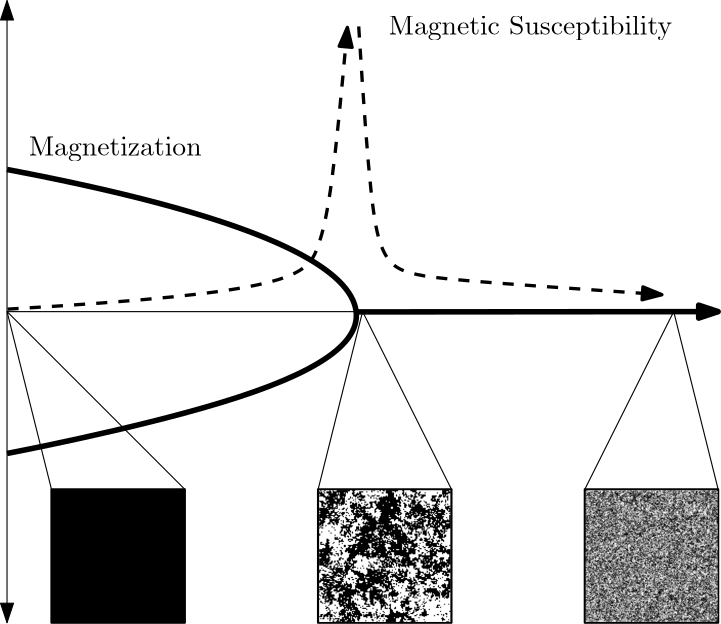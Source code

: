 <?xml version="1.0"?>
<!DOCTYPE ipe SYSTEM "ipe.dtd">
<ipe version="70212" creator="Ipe 7.2.12">
<info created="D:20190521165805" modified="D:20190521165825"/>
<bitmap id="1" width="300" height="300" BitsPerComponent="8" ColorSpace="DeviceGray" Filter="FlateDecode" length="90009" encoding="base64">
eNoADUDyv0QQIFTayb7FjPrH5q/zt7ec7t2DYzY9LDpwpavvYpeVmIu7+dU0v2s1JCk3VYNT
VdO2JdPi0enHKUhSQeT9sorAgkiRuLe22rRZv65js7Ehur7oZm7hjk1NLnzY/seGdzOwk6Ie
HzVPlt3qy1OEclCiL0m5d67I3NOIrcyrcKats10+KCNabgokKyuI5qU1xNKYh9tWeFy9kFVk
pVtVqZ/ZtI5b5NJ/EBBm7/HXw2+RdXw1TRB7fuiCpJMtv5A2DhMKUq9ekRQec4gWJ3uQrsxG
o7SWPWRbpKBBMI305NneUTxhN4nfq1KZt6CaZltoTYGSjURHip9iwts6fsXVv5XX4d2RoHx+
doFnbho7IjXPmshO9rpLrh46M3G+2/i6TDs4bDlOLItxHWoEGRVZYlWbu8r2hNtp0Onkr89w
w4KJDk9xPDcLBXHZ1Oy2pc6g5ryMyrA+IA9Mu4pnRok5FnqTbdHHiXBVHY/uv/3NYqV0SFVX
jN3Q2j+bolWec/CTdKpcOzJkpF/1/8etkMyA97Z+w3tIL5LBtilvyqQ7HWhLLS6Tz+XTu+eI
dTlJRn7aIQfKqxQ0MlKqgrl+kayG5ZiTNzux4qUfkGjE6r++nz03bs1vpXRAyMHc69FcRbUt
CjXF5vjJzogiP6x4IWB1GEmfu4pFRF0nRABH+/FwHBYZOnfQrEdQEOng9L2dN7OGRbLbqknH
0sHwmNfwxVoLVEJESRtmrPMyS6mZ3phzTrUfrMCc3sJdTX1GMEFYoaaXvGZCTUYjOL7W+o0d
pBswfc5Sb10vnMkRp5i2qZrZjsLd0+nQiEKuX2ywzlsfFTdyGiR6hC1Fn8u0qBxN6/7+9GQh
Mhyd1O99TDxmBKmk88vOi9ZISn/nrem6pGUjNzhqy27EeysQRR+DVLnCMhlDJlayjo1Npahc
W0qIwKiQsm1WMyo2EBhLcW9UhHEpdYVZzubLT1LChpeMpXWHHXNxQT15fabXycM8VMPIx7vR
u1VPx7F9voTM4aRtYKBGj3fDq4l1c/Dl1aB4VH+Ukp3epllVitl3HHWFQ5eGxMx9rntiGWeB
1ZROU8p+kXCRSEmXxUNxS+XTrKBZnDdxinp3PVjIwbvCofxxQkRicW5kdobI5eUhAgQHRvDl
TclgJWzA4p9PxsgTERhUgMynRkFodKQzYNP2058so1Q4PGqdax8rQVBy+bHn4/P857h9mM6H
KBbIsUDCjGIlQWWNNhkbP2Jcscu0IhLH/PjP5ZcXFEeIrtJ+WmHRdUDk927eSHJsfqVekPTD
jicvSGSGxJTYsqQ+YHuCTKrcUy0fI5qs9NZ7XsiWRh1qc4mSK+THI1hgIytVgSxRt9PXr2mb
yL2USnZgPqzxiMlfOhR8bDSJ9L43rM60SXnuw7Dey7orzdTsk47s5t9cIDJ813jY01oqZK9+
g0mFYRpdKFPdnoNVyqxtPdGeyz6qjaSNVXsbxual1F9zdsr7ofmkJYyGxyY5V8rbnDhPL1iZ
Tl+1Tpf8pTebh9uur7k3bWpiWZnW7Jk+Eh82lJeRBFotCHIuycqgu3dlnsQhRVpxMWe4FEsl
cbDr6NKsWSsjBwFMjXN4ouj+/Zm1xdO5lTRUGAmSjh+fP6HTyNXqkZxGNqHCpJiQWVddPiKU
+vysNxMEH0IqXTRwiZebd5vMdb25RxMiQThIsPHUdz0jecXCsVJsrLyF7+l9dX13tX+QIWyr
2KO3Yr85TjZUuVFCMY7jkFg/cj4goqlbZMSCDlA4lmCaO89IZ04tg2q+nF1WVUOJvpqEaRSz
QDe3S1eAM7BOwefY0pry6dSyRUElYnDY29yi3dy3oKKwM259QDiP1fpQKChC7cJVa8bo6sRk
s2A/eMNQYx6XnJDvjFZIZJrZwnGowEkzQE6rWVo7d7THY938owUUIHWpsaCaG8tAFoXZ7L1h
CB6kx8aFJSk8WH1hvru189X/+tliMLFpV0kkFHzSg+KuvrrdVD1DFgyE0kNJydTK815fwbBn
aA5KNsOe3nhUCqXQjjVnRquKzOPQr1xDNTAeVduk7NtPJw4sF1o3e5c3aJy14pqZbrljqlRV
XxFcf6KmLhccLIxJCRoWbLd2slNipdrZQZiQf8z32CdEV52sWWo6bEKNAwCgiSZeIUVy3Mwj
VsdBJDQ0drPQWFlNOFCzdKLQ14NpQVno5l51Mj1hTy9TGz4fJrO2nMbYQxyIvsdWLy2my+fM
R/bb3tfg+vtwZnMpKUFznVnn2ksw69qOptexvbipfKtkRUhSSDdn5mK9e1M7SIKS06+1vlgq
U7uEO1Zx0tPTzablW35OKIGDlNB2ybipS2SS2mQKCFe18/S3OGTBjZJnubScm3iehdmYQEtS
Z1UkR5ubKYmhcFNZJDZnseaUxnlPvcJAmFsOPUEqjm+XBSmKgv2FNJi8Hy0TJdjX8emwyUso
JDpCsMVJm9pzGB8AOiw7i1uxcjVeotmc1aKO0KGOnUVqhfqKbXE2EwgAAAAFlb87eH52N3Pg
r99H9O/VQz74WnjDl5VOMx+eAgUFAE7jSEt+4YBKTaxtEZmJVz03BXegSUDMXWHsxLy1u9rZ
uic2dLE/DDp8En1VLDJp7OFcEEM9ooytgmbz195ljf35k3zjz9v3d8WAHKPhWwuwWsKs3ZYv
hmHYSKzSqHNLPUasIBNCsXTzYTVCPC3HgenwrCijHdiMk7Gu9sbR89//egQkSTF4q/J5z+WP
AyfAShgSTUk+XnfPaw6lKLc5nDhSfRk6IjIxIReNQTYMhYZNSuv5bBGjMAxP28WbklcUKgoE
KqlRrEMthYEsGR5/5els1aPdxbIkAhUoRXdixpdwRqMpfdlHQGYvGAwaXStWXyq1sci3r+H1
1+zEfmtVtmeUYMG5djE1DwNZbw4BTZtbFxDLzuH//+Hq+48qJ2Z/g0Gpsu+xuV0VDAgZPmFI
ShILT2o0S0SJo89kCVZjCRYgGj+6KbSVq8PX29z0nSikdGZCYbPJwbBxbTQaMqBBGn/c0T5H
gWjYolmkq/eXNJTm7O+KQYafKn7Hj8tXhIV5K0eQwHZ6MoyeViwLVSB8cY9RYW9NmhkYY8Xh
2q7KvTqEl7nx8decgc9x8N704K+oUqJcwNCf2dXRKzCldyYrSzwoLZTbuzSihyUHFilaCwNY
hJKwWSwzOygVGxIGRtjZdiTRnxOpPhMSLDWHglEBU7W7tjU4FF0pDDjP0diW3aq74I2kOh4b
YO1aybDr+LWfSkwSNT0HPgx4gy8xZgk0W2XYOMni77lWZkM7Lz05gX/MlJefCgsSAB1Bjasy
R9P6rcX5+vbHlyARDkIlL3rR1N3O5BMIAmbor0QtoUcHMUxIQDe/xHgrDCVdBwA1QF5BafDQ
sarMk1Lglp9rFSBtgc0xnko5FSgFGQIEDJZ1OTJCSUuhg8na9164Ymi9gKt8f1e6pFm71eTx
s82ty3V0PFuydCyJYCpXFB1Qq9GEMEfCY4iPpu/a48DtzcaFclZlt4/LmOatrHHcs5D9dL5R
tz8Ycz3S5lc1gntWeGFtSNWsrXUbCRoFBkJXWyXCnG45dFOdRy8MA15IaI+4wMzKLIiqF0cT
AxA85NdUlpnNu0IZBCGDOjyogVdIKc+QU0+/ZkJ7U6Y+zW/0+quFK2oZorp3eiIGj3pWf1hH
96Weg+dYzzxLOzSKXz89QjGrIZ+4GEsWACUiaq5nxMv0tvX8hqBiFjiQ1B+veiHN8NJ0bgh6
UJKrEBe4z3QVPUlmQywag4ocFhAFIyZFkcqgZt7lZu7p5EEZRot2Jzh0xr/c2HQ4HRiERw8c
AH/GoadSL6eb4sqn9NqwiH8iNTV0NYMihl10wdqsw9Kn36qkhXebVUNIdLxNJTUXChgaM5PK
m8eAkaq3l9e0xJ6gM0dHfijMLo6X0cqArbLxvi0kc1NJ1rO580WsfE4HNyxKqoXmg5NAATU9
NV4hViWDfSJtQEKtQEctN0sUNFxz5b/0vGPfsMOuk57Or62qskWPOx4eLitPMBcpREc02e+B
P3t4sZfTVGtOiArcz+NPRixFta+vUlUoBVwywpdBqe3b4HzdhBkoQVeffFhLR0CF8ph4YEw3
IgAQRGdP1sj3/fKNEkFDAZFsts/dhHS11G/U1JHQvQyDCgoTOw01Oig4QjM6ZgMhXSouLbKq
UrZ9WDF9xaJXWiQbnTmQCnfTpLm84WoSFDygR3gyAi2z8qgfMKyjwI16vvtkLXV2ImlbPYUh
I56imaV013OPs3aXsnWAiOGrvR4QSLdtQitRJWmc283Iwae3r46mkkSWRo+Zszxwky3DqXXz
0ZHhlDIjwaHYs6WF1TUWPBYfg2VjrsOkUb7QVSGWqLkbSBV0n2l8WBJfLkVeeR8tMSgtMJWX
J4OVtNGRxdLQI5vYwAweRmWSWzEMQzEeNsrf/dA/LyKGZwJGWDlL103A1Gs9ezZEliUiIQgH
WOHyo301g/nOlaPwc2QuQxIdFQ0EVeO+iUkbrEUoAS4bBAwDgOLx7GNnP0XOQGAnFbbVsX12
qqBhaXhotREHREwbODMdF0VAUG+KwUEMPQoakm+XT59jk6VuoTlCT6YZJAQZGx3TURpSMkIu
QHFaN6FDEnRl+tqhf56vu8QkQEcPN5Xhwp+y3K4zUDt8yfzMRDSS43lZTLfXxPr2Ml+CGpEz
CSfWWH3G425u9bTqbj2/kIfkN8V8jH81W1/WLLu5scZIDAJZ/HKY4H0WQRILepy0oE/bh4+S
xbvdObntSlxc3zRD7dnLPRd6Hh8RLgNQaUV2OTp0QTI1qcxeKyO5Zlh0ykViKZfudrZpV5yX
KmG0bbaGWx2MUSu++LytmzV4gFhOg0xKPS44cC9QonYuMzZtet7UinniehOtwTwfJSILS8h/
b1/TkaUPBIHJq7SzTJSTj1MaHnQdPx5eciElEC87bJ1OUnFmGQ4o4NdWM2QwHl5ERVwjGSV0
WWlyppKpGkccepWzWwUjB604dJU7CRIre5QMBwoNXnzY3pyaEHTNOo6eSCAKeapuZwMYOEDY
yrF9sM/xvMd2t720RMa8wFKM45NzsNC9XHk/27dGA2n3uoPy+pBlwMWIbEy6xaGRZjclory5
i8WEi92cb285Wy8iWCVLc52WM2nHneOnXiPHxaqHaXx769CIMRsas3rU3+1qXEC1lGxQQo3Q
ZZKyZ1XMmSpgNj9GPKyJvlWH14bYhtbRVFA2PO2+ImOdaKPPyZJ5i4m60ciVUXtcZTdrJh+V
iiKXTBqYeDAqVYeivt7ULHRKYhg1GCNmKFkRJL3YwUBEjLMkGruM2f/UXzOxir9hZhMEUmNR
JhgcFi9/evfNYXJCFw12/N1jQi8aF0IgXLwIDQZYU5zOO6lsLTsxyIuPGRoEDEcuJIdKCSAO
VUh2UDMKJc7LyKqof3DNYqCZFhsDAyxVIQZpt4na1sh5mvLKxdTdaY3Lt2+MhdSB6mV9IXqZ
vfK92qVmbLvrmGHj7bg2hMCuTiB5f7RFakxw2rO/aUR+rU43VlImJzNwWyaIKp2aL5tea4sr
Frq7kb/Gy9i8uObE3sJ/ITfY75UUOzIwTNST4Jo6V6hhoEJpkxEwjkt+Z8UiKD0ksFec9OS0
etFkmfjJZiWKhtut4YZ92vr/67FmiWGe64QXYDJdgTAjTxEnji6DjtvgxXOUfCVLTmtdEkZC
jEI8X47crU48wcEdJXe01JqzdRxTW2pNW4Z2V6OtGJmcrnieU++KyteaSErO49OEjn4XAghS
SSQPk8dU51Zs4bOsMq8seX0VKA4WFA8pLJ1jFRcDCSQjLBIsIMSlUJGqVnWgrLnscgoCAgoJ
FHKdxWCd78JRy3DVxHd8Z+qqtXSZnnjZ98drHbP27d9iwbtqRz2AlqSvVauRkEb2y9PLvVNZ
PxZQgMRabh+IWztHd1o8XIMpSn2izqLWhCYXNjYppZFSPihueWdTNLrDuMuGQ2tmSQ8PTDsh
QUp3QIA8IYphZkVOiCESTmeeuMja1bvVw1lSzszm2oZbQq7EDBR0GJOWiDl6wuuqppe8riao
l0ojPk+H1X9/ZWjMaVqbl6qmye+/72wFWN5zSx5IqUAXVYnCwV9PpHtBLU9ozoeMMyIqTjIY
P46ebMV5tHqLz5E65vTD8MRizqfmxY7SX08mDEcOOmbhpEWXv3FAWPJ7p6waQH0wJzgZHUjL
WE1NERZXIUdDTQMVVM94BliPfoiVXq+nfDEGDwY0vmivuDxSo1o9XWwrdpTqjJo+P1eS3ytg
+FfBc4b/6fnhaK+FPFVQ47LLh3t6nU3V0bXc1DCAqjRC6YDAcoJaPJ7BrM7FbWA20VlhOWI8
Mi8+MSmQzWFBZiAXPqSyF2mxmLPEZ2tOUmQndSilai5eE4k0VDpsomktAy9tKjNaZ7nt9dJb
rJqZ0DpDXqgfCDWbLl9dlkYVJmcxwbL146vSeRqiCi6G7namxI5H2qWLa8nAzSGc/drtOhYv
XHXSzO9w9TpbU3x2ury/3ssEIi+fqeJoFxY5WkEdJFXPfLjoegma1JX13vTb9eff19jLUMWV
BgYSCCkyKznNfHmjy7YDhvbDVFpQOzY6nNONgaB0Cl1BBAcaHAQFMSzIR+RdC1KgcJT2YVGb
V24nM9j9dgJKYmQvJV1ELlcMHX/eYnRGCkK9/69ATWfTz+77yeViflNaQiNmjdK4M53G9Fsc
Ix3iwz1TbThOv9P4SoQ1SNSrbdW8j2A5GRNuiztRO6rkzk1ikdFOpImOQpD10Gik2afn04e7
2/g+LRdLIiqj9o2JfndnL5okIBRIazE0x7bUl8V2MQ4dYk6wF1RiNyRCb7pywThcJT5SQjLr
2/bYpkbIRKSxy8M/ICwgTKBIc5GlgSZgv3tm0H8eH77vOiAXiR3QlLiqzp7oxrCcK0m9y6pd
SWw9kzaCijOG3qDI1IismXWOnpBFg9jfv7jI695+ZxqWPRwSX4Piq12fguenzbboilJYflAI
OK+werGRfVJMOysYDA05Kgxqv3m8hSsjrZG6nTVRSYp6IMuqPk5gvdpTFmAqNUmIsDF/u9ln
TWRSyVRKOUtqxK+YJ3Y3Sp5MHTEZjOFIHl8xajEMYWmAtClHelZoIITuuJWoOLSgEonHouZF
LzJujaBtIn+kyHVyq0PP1NvSK67QuVKt49lprqQhY45KQEFtfz5QyrynpaFsQTRRpKJ2ayIO
OZEuFUZgNVKezszWt0BQJB8oXL8QLIvLYVVMKjybmbbsqUN9tcyjk7/TJRAsR6+mWUWUUVer
NhpmRSmoVZvZSiJtkS/lg0VR38LX5bNCQqSsdaGuJA4pD08ZFxIWo33Bw9WoURxkwtC+1XSl
izayttjSXSsRSh4aUjzNx9mo0K3y5tq5v7Z0a4JPQxw5PsKeoqNJEmQdGEvRu4E1es6vZUAu
QDNoVzqXU1+4MV+WH3SotdOnQT5VL0A6QUvg1cyudeWDSExrVkBYSan2ol6dMStNMGkdSo2N
K2LGNmp0htC0Y5FssKozSxCM+7fTKY6Vut7R265oWHuWbqgmHGbDj3uhnXuVgo6JiXM1ZF1o
wmBMZrFieaFCtZsmIhMejs27ndOcgl9ZiJWxr6klI2RYDM9lMTWQhvx9ZdfJh7lGYFFWR1nO
dSUumMGJ1cjqpSVRlbt/rr29NBpgoXVKeHiMfjK7ZREHHihhpDguJD7uoan3aS4jsuDZ4qUY
W5WuMpnPP5I5DRKHyYHEKDpv59VDTBBTmd0+g77OEW7Wcd5sKBtkZEYad7Wc4aE6IMb0n6F0
SIzqI2c2KkwvNciomq2MBA1Rw+J06aSJQKRiT09LQFs3cD7Zz4R234mvZT0tVePgQ6ZIAxMI
NIJ1rhsu1tGdUR9Xg/XxX3X/gnXALilGgksFP8LcU83ZoFmOckOpwy2DyEwPGTPF4NtJIxsu
39Tlw6GWNg912rRYUMgqfpdgqN3FolKv0cRWcSdD4IJQD0z1hq27S0IbAhZEU6irW1gFUc81
xNj5rjYALKGvjtfVkXyq5/6DluvMY5ZRVqVfcr+xWCE7m5B9cKWaHxV3s2fJ+cOCd3HL52Mf
WhbDegAoHEBDFF5ddhghQLp4lnzVYBYEs02YZ0FoHIHJn0QUGDUhEgNFkrOcskpm69rfVRd+
2b7Iacy6gVegLzkcGwNBJAkNQMXepYmlyuXo+09GOFlTKJjIhWFKiV+foLMpLjVcobxFao+9
TY2FRliz65HDv3TK0/GxksmfkBcqicHVqLSnWEAVJWhabCJYt+6OvnNx3eXv89Lm94k2TAVU
4vdQtuLmtNHtu8jYvJ/Iqy9Fo8itPgsfPUk9m1UOvJtYj9To1b6ZgHpylE99Mzhbd9HZyaTG
6b2IzU9lz4eerW/lPywODyRILCnPCtqIfyMHqLFqvV3en0B3nNLlds/jr5Cl1NUfQ65IvHI7
isPbncxIPaRf1zo/dTRoPjXHhkyx9M+i0Zt6Uy2ETHv12QZ7n5f1mYqq5SM2M0ZhbyhYmlkT
w7mzWzOBSRSpQGjQYwkDWAcRr7bN0XeYacbA5BABbX/u1GYmmkqLdTQipjsNAjcoFz3J+bW2
9ZCi6yoiEiwKEFC3KgVxumrG+bhkVRk7zqZFSIawk56XxeORjiNfxsZGizd3uOKqn3kkVGyC
wbvmyEA1STVVNZ3CabRq0t+3vuJkPsbbggkCGzE3LdMm5/3E7IDa2Gmnw5GWeTWl4Zvn7F4G
EQbIehKcKHwrK9L81rS1LIiHCRNxMLNXwnpqwrqXajWZ1axYfeOvM03exVKIdyGnGjqkLpsL
KA2Kxs2e03HcUmXJpTm2/29rWEwoM1CNes9uo5Z2nKvd1W0oEbgpjVlLIxhGzaQ+JCWAjdD5
xaBGQbSdU4qa+Kpm2uv0m5mZjk88KiVf/OdaU2FGkPG6Z2gYYnu8m0vyuX4fFgQsgs7dkLnT
etzzmTBtHcyzmRIbG2dPMBoaVlDCKl+LDwJYzL25qsfr5cU+Gi2KSkiLHAkWdiRs41YfIlse
VBE6O2TWkp+us5e06x1KNb6yYhACQd9aHX+qHZ0uaJZYtWijULKzMmhksMNY7M25wayIJKjP
jQ1Sn6FVJh6A0OZomFaK4SYEJp+gadni/fDH5cltYDRxrZJMgn60tKeyzrzhnHdSCRMrJJFR
o8+In/NHO7Dqx8aL85gwNSdylyUaKx0rJCC2rrFWVlU/aXEeJIaxvJ7xzzF6liVUR7GUfLzY
5NSpk1ksY+LmyzIsNZ12GGg9K04Z2ujFfTFPJaO+++ovIXCMQjXp++y2lZrNIituFAoOGYiM
8cQUIeaGn17d3rJEMXrszu37//VXAQAGE0azdGlsIoxKMwQoPfiJQmOmMx0aMzQiBkBKG08P
AQYGJTRUE7TyqkIQE5Xh/quFUTIHHwQQXBoIOEY4W4E0QaarYZ2ULiE6dnHbpt56JQYQFJaB
j4A6GB12XJlTk24QMz2uPEoma1o+6t72xI2KFjO5mjam2uuvLWLW8KmBuJh7fih1Mz01KNLq
/I+MbNrYQGrke8Ck487XUhKMpq6KmXpmEyUEAiAvfLCUk5YvZEuULRYpgTAPHzl0YESe6aAb
Glb0uMyuiLg3bIyJuK710Ony410lBx4IQqpqgvzbqc2ChiSZY3ijUk4ThdL5wqCoeUxA47SG
iSw/y9D8/+rfI3KQU4xzy1pARl+/nzc0NaC1dsBE449cP4adwaXa0fallKdhzcW368BRBzxI
GA0ng003no0qRgACJM7M8eX+07RzqhAbICg8bQNeGhwVAU12BBzjqaILZCb44dGDi5o8NE0C
Ah8YoVdaYZ9xPMPvucxznV06YjyI3dqogTRfT9DOzbtBAiPP1jcYTVJYJgqibXgvYT9X1vP4
+lwOOJnyuzhBcpFDM61WWjXT25p2SiLofWMul1Nk4d3DoKeqHJ7AfQ9Ud2ppHSiYsilEVCcR
FBIDDF0coHmqedWowy1EPFoAEUhV4MTN2dGLbDQ1TNnT7NlhIyB+HAt5JSXEgka7pZ9KMCmG
u5fGqKZYtqqrdiciO1llkytiSVFnkqRUs6l9wlgbPFNuJUFMb1tjorS7s52vbX0MiqotNxhD
d4CMTIFBnpp6aKRUL66VqrevcsVxeZl9mb55ksSyep9BOlsPLkYih2CHMo5RgklMQ5Y4CUo2
MmJ0caFfdX2IeWSzcqqxfYuKcY9ZYnhxk6FTMwpoDgE+EkFiq7O9dZ2CFVyTejJXl2CbbTU1
Qy9XXF4aH4yjqrigRkciVoh6kyJ8rY1XQEBTw7KlnCR6g4BFsKqiITUtMBxqLpzEvYCscqbK
VJQ4QyMPdoQ5oFlRF4yXNSJNEh0ecahiLhdLTy2YaW22X5wQK5R2fF0jToi5z5uZNB0jbkQH
mEklFZG2pElNdWouRT1UM09KGHsrdnVEk4N2ZjEgJdTWytuUwM+OOKl/OadQxnxXEAcmSkUQ
w8rY9FAgR1WtNk0ZJxouhb/LjnswdsJHpMqlv6Z9fGhLERopgNz6pbgsBVdgRZ+nIJS2HHKr
uMZYcv311cc1SWUwMJQlLE5rbU4MCgM4KZ5CPVNmoOLIQE8KgVyjrvemaojIQcRZv+zWac/K
v6NiNmWzt5zgTT5MuWY/SHyLc87w21Gv4WVPOBnUqLG+6ApBKzOq5ebCqHySgptY5Jhir5Ft
oiVt6OC86XyumP7co8mhLzMXNxF1Wszs8fNj2Zxphdl9Pg0Uae326co6ZbdJMZw9Ag0rL4pY
GzUgBQHH4qvos9EUEi2HeMcQfLbmk3zUZrblnzkaq1CyR+np5Z1TMqqmJhIodzmqwqpkoLea
vbq61ZgSKeWPdbhFzM9ztJXKgwkdHztBZQ8MK28ugEhoSy0VBrFSDSSVVipErp7kpM1PPyx5
1tfF4IN8+8FQSnZJP1veXSIMHgcFFFKov+WQd8+hoB5UetPZu9TzcHRQqlosSR8EDSsOvUUl
jo8aNHpjSXv+jWY4U6BKKTaF7nm/5o0Zt9TPzdqviSBEU2KQb72JP0SzGWarUnDP37qlqTws
VYtsMDndwtj94WUYODrP/PvZtPO31rBUgrhQEJZ12VJL58/G3eq5wtjC1tWohkZFT1Zt0szT
zr6vfbuzKlqr0UkyP8b29bEEfte9j9ZlBxAUc6NSKygrQFyM773GjGZDNidTprgEDSqwnbmp
opPaJxdO18HNWFDN4LmySxyUOUsOF1nC0Om+kUuGzJfNeUhmg8zIOHXXzvPD8pabiigrHEgk
OoV8vtQyTlBcJGRuqoEjTYivr7SH1ODMg75KIyhEwNXY4Lfg6nW6Wl2dhgvFXB1BjF0dTSmG
5G3h4JQpLUZe4P3p5/jh+4cohYdjLRhUOhBnZzoRC39hCElnRMv/+8FGPik8TFA0Omm89Jay
mjbtxMRJNVduS5GUcNi+ToWWN09CG22MvDp3qw9YslZgMRtMnWCDiVheLFvHp7mrTbWZnbdV
moatT6t6g4RT5dSzvMyurFLUwMd+p1p/SVpczqPSgWsPjeHiIR5SowATbq7p1K4kQNOy3tZx
eSoJWQ83JCMinW7q+bimlztAKS/Z0jJQMBxsKqK/OCpGDlFmiqBPKoi+pDtcnVdVRTVco9R1
05jq3dyJknKrtKuhvKVfNFzm/v/nsZWUmUkiZrM3Vuz9/dzdKTqMDGV34ZUfBm+y28aEVrBP
pY5ArGSrwTbR+OSn7Oh/Zk1IhC4kDC+h0oBF69fN3XH0qma0Yvr67vvltNz+9mgmn+3ILY27
zHywKDMQOwokBlEyf9ri58w0FUgFFUImlsLx1uNiBI3E4b3I5GyBz4XtmkeByZaY32EvQTl9
QQcmRYt+LDpBBAB0eSVQNjVQJWN+AgQrG0UzUr7n49/Mq7lgCzBL7/Lm+vz77LuO7p4XZK7g
rwsni9POCyYKbXiPIRRmygBe9PVm8eLDztvVzLktBQQCGxEZikI+NeXwrazSNS5iOSGs0L7V
w+rXtbuyNgQCGhy0w0YtDBdVUY6x6uH9gxuV0KgrVabHZtzXb7XB5KbEcS98YJbF6Mj00FyV
YXgzRryQUO63oPLmkBEwGjM1nzyfJHCU539zPIKJj9dTlcXrs4NrqaXs/PjPgT5kTDE/mkmM
K6W343mY3ITtw7De5O+Yzf7D6eT91FQikL01OIPhuOnOgaghPDVPtD2V1vn19Nc/IFNURJmA
4/rZu9WmP4F75fn8r0Jso4Lj1ruv4sesrIIWeI2UVRISBEf5bCUvQyFXeCIHNDh1WpG0qxBd
UGlms70+cZzd28Jc2tBWseDg3eHI52M1iYVOZzPKbl42trRpU7qVRComeh14gUBN6j1qSOPZ
3pZ9gLXFWaJXCrDCg0MxQFOja8LCd0JTkIKsxEGl/+W0P5QqXl+UcGKFOx1OeDRWT11249LH
QVhpefalatrkWnXJeoyRg2qMRT5gTlyeycKIsMunjWdVj81rf8W3s6eDUAkVTGNk14RYK5zD
xJE3T6CkbntpIAl6H109ZT907sDYOUSbWQwqM3N7cIOBwlNAQpPNoqCx6omYnbnYsvaGnac/
kEcIPHWCHJKSSHoptKFOTDyUYJ3GnluHSxYOFrDCOoE8l7jeL5Kqr8CX1qPIj19799+czJM4
VNt21dwkChoHEkTOV5JEYUg0IR4OIhFAku+6nB1+M14zvJ0RODxf4sq7n9eq+MJyXGfZ33Mt
PmIIDiqIjJzy5s80xabXOSKqZQMKmWg/eU87LWDKq7XzpqvWfXk4S5f2t+d/dmGOd4vZq1BH
acOZ4Kvl3Hu/eMR0+rkdFJCaL0i5rVt3UE2g1bTESNbXg7fMWG3StYnAIFYqiLmwZy1NN0Ko
a5Wgru6NHwxz2l4SFiIcEIpDCwQobbp+Lz4jD8nI9+LmW0eNxr1YNFs7OUFjhcqXj4s8X14L
O6g9GQYcETFFseeABLT95chKZtiIks2838jG4X48RnStrYC6iuyUN5y3zFtKLkAxLccrduaf
JkIOtWOO4rrCr+GnKiUyZQ4Xa19tGTQfVVCK7Skgg6zx7eaKkFAbrDufVneg1FIRBxEhXYCG
GpV6IwolFiYbcMyJYRxnUlFKgIquvJVpHKGihb3CMBRENK94Tdb1/p4zcpaRYSuIFgRXNnsV
xOgxJYSpzKbh8Mus4cdYfLLswo5ySn/a4MfToeChb0U73OTPx4pjOG9akdYvGaWMIyFifT07
FDV/v3HAiMCumxcYIh5IW5RzO6LUs8rFa0+HWHzQn3lZmNPCNguLq5Y5IsI2jUoMFBYztFYq
LjM+ZfrarqXkhoNcrdqugHSiY2Wfx7RNXHRabUqNQV09RLhdIRpeX8XUY5aqhaA6Ep3Nooar
4Nn5j7AsN9r+157MnpNJo0Wzbxs4JVNEU7RMY7KvlaAvj1ulordwrNewaCo7U1q3i443X1FI
MDtxg14Qh07247ySm5uzYiMTRFilpDx4HkJ9erqrS7p4FGO0ByyN7qmHk7Hpm31H65J0xUc8
qb2BzWeqRhIEEVB5Ub3s7t5iYpmXUlhvSAw+Hc1mzMdSDThjnDWUvb1j27n659CTVbctOqWB
1bf2utRLNF5y3rTD154+a35hyo1qMx8fS2WEHQ0ULp7fxbzhbdhFGBEXKmN2Kjl0vNWYHTS3
ctCOaoat2+LO4OPrfQtIrmRphZTZ4quXlw1dR8BLZj1lPeC1hjOasdpUP5mziQ5ypdDG6YJV
I2Yuhni3ya6Brfdf4ey9Q+Th34xNT6LHtkgufStrz+ri7sA/0ti30J71Yi+xjAiOeXwZVjus
kca44fj3/qxcHCVAL7N7V/+Xeh0PNBWOhb2FlUZIldD0/Oi3/uP9Z3Xq7e+a0GJlFU69vrTt
7qSbldY/vZNKkKlpvc7curPExbLTnrKAn5Zwv7fgyKhl+cvJdhgUEzquya679vzVkKXqq2Uu
bkl6QZfzuFIxOAum3c/HkEickNSI2MvCckdoBIXRk/75r88oFVdtz+q9z0nejGctS9fScn+T
iqercwM7LZ3u7uvpZO1ADAShosvCyCgjm5Bye1p6OERiZGOQd4zJqduQGTFbq6yVnNS35eTF
VjYxElenk0UkdYlbXyNJgkh9M1Ca0DsUyH3S9INFIx0jQVXU8NxPesO6fe+CkMG331g5uIvE
63hz1nt6oXGbu2IhkPDL2aqdYTqttLc+ibp7w0inRK+pgZ7O3PqsRTJEYLh5NvLGOG8sjSpO
OIPkm0JBmtLQ3N5+XX/6r3Shhup9RJSYES9ldX641nQ6KitawNYfes+zjGHQz6KOpZIyGCud
SIxsUC/Iz8a5zksZEAFNGWq8utmeTNHOvquadDsNm3qzjqtcDhVUpFh61Vuq5HJxt9ad2cxy
bkbTMLzPuPz/2safqrvUnoBjRT6gMiEyR8qaUbu4C7Dfql89g6z59uXtkIAgpGuQ86Wo15nW
0H+198pBXCwoOVIBEhe+khyOJb2zi7avc7jrh6J0famgUkuOqxFq0c1vQSI7QSccVi9BnJVe
j1emtX2rkpFjLU7iy81dh5GLjI9Jpd7cxJdVtvPl4yQuaJDV6XRnMrlvv+fEv2lSXjkuV7RT
W8asrKnjTpqBtd7I18zoLQhYKmRomse8Jzh27JMhR+uE5pRbJYh8s186n8/s7cKQVqw9atmh
JUdEGQp9mJMdMzBAkH2BYYmNIjpn4H0VMrJQbDCpW5h3LRWgzlnVnkQ1ZyskGVyso7tJGXZx
RrNCHzImjKDmT0YCFXGOwJybvVujsM2x4sjr37qNOIvDbMy+6vzpxY631dJn7ZSLJA0Ww6Q4
xKRjH4vpt04Qg9IPCrD8+fvog0Kllj1qlLvew0HAu2VZzIUbCEdzn50LNRQ5Lh9wUeeq672i
v7Xv8pqo67NQU05sFgVY7U2jPRGzwnQHQDndty1dWxWZzqfOaeHmX72fZLkUXcJeEX00DTKC
fYAaeaDIuRkSXVg1QibUzfq7kJXB/GaHN6+sxtSxQZPJo83plVNsytGcr8dpJEhmMU7SjrKY
SlzJ+8o5aql1ZqYZI9GyuLOx0/bgx2LZzfJ3vslxq4BASDFOcXc0wDk0gVfKTCEyRkN5vd2z
KTZkTle9uZI3nEBa5WCKTHfS8+bCBRK3ub+mlKZ5aTU5tLA6Gm6bgNhKGoCPGJW75/PdyZba
6VYtKuzna8QhDpis5+vAqtG16NLQxdRzNWI+mNPd0aFbUWe0v6QJtHNbH6WenKDLhFJ0h0iy
ud6yKRKyqqShlmyuL3iZg+CH0LRDllSGMF/brG5BcZNi3FU7yqhyYeNlPXuAaUBaOx9fx5d3
s9SOspyLuD9z8ZyJxM3KstbMHkgravCzwK8lPl68v2cpNHpAdKsVn1gpQEuDl4hgoJDOyX7E
Zb6P3adTQGbKR3rGb2a1l3A/U1Fdd4Hpum6GDW6SLzrk4LWCTHh3PY4LQF+lsZPK+ejrSBJn
LONbY2pBsJzAMDVWQ6agsrW0bSmDcZlAUiYQgeC9F1U/R4jDypiowsBNlyBbV2+YZZxOIg1e
MUGvrNmgm7KH2aCfQEcWr8XOPmybt60ibko3z3u4vagZLlTq825jqZ2A4920y9Kkq8+/omgy
ejaC7aLipmk7WUvq3o5PfXXd0ubwzbf7hR87iH5vsrMdIzg1JFt8jj5ay3S40IK5wEpjRL+r
HkIlMWWMTWUlJhhEgtNyhvt5G14SV7GufgyemnilxI9bDFaMj8i3w4C6GkLRiINQSmA8S2lq
fOiVZefRiEaSztu7g8QpJAut6nxPbGT3+cPA3Ic7Vc7Epz561S5lr8l7l5EIEjNsEh5JR4LY
8vn5YQEFaWPo5tPbhFI8grUTkbDJhddwqs/YczcbP4AXjypOJDtOYC09MUXUgZxFWV+XShYh
Ls5Gy53DBgwv2pmlzahjbYm8rDADRzARasYUM3ZeJ1eitstYQ4Bgf0FxfwxGPQTIKG7iwv3c
LXFbyjDKjpI/JJPjyiib1Eb65aX3vkJVf2NFiy1IQ1PA+rPx6IWDN1Du2t8Zs2XivEKI7/rl
dy0wYSuPtuqgPgkdDipcJDpQ85PfpiJaz8N6SYjYvLmVN1RNYsE0RGFiSFaeo9YrCVl/0IxH
XUzHb1PbxmCPS7F8MbefQThxPThmTUhgdoRtZRZkK3NLusuNPoGYeMq7rngpJzG8zt+9ZiJv
bmXhnkcza8Prz6lPSj5qjHhA2LetQzcqOlRjWNLq0slxrWSMarSy4Pa4ZxUEe3+I2+/5g1n3
yJ6Zg2BxoXpuFjY+PCM8WThLdaakU1SDk5bOmSUiKm2FLVwVKK+7yYxWXGUscU6i26A4YlJL
bVJ9hCRDJCFX4lYeLGlRThUefli7gFUoOXpc0+3Vo3SspU0mKE2stqxvqM2YjVVu4MivPGYN
skEtjHYtYIfeuG7SkMWrQ4HZgi8eUNvIfiSFwcduHBtYqtvrc2G8qmgYg4mONZmj4sKXMiIl
xLOppQ5nQsCiMUAmuMWbmYQlyM2ffGaBib/Jx8SnglOFaTZBhmCuzfBRCJ8+z1+sQbN6EQpT
FjeJULWhKSQsiaJhRlhLYKbtp0tbS6G23tWJ+rq7utm4rmhvsd/T56h0mBBaJiBdzcqUQzki
RzgfEYWd5dnQ5NROYKT78PHQKioTF6f46vDK5YbmyeBUlIaFjkg3GBxnEUXLriMsV67vuk95
e+7HfDJpG5s4BSw3VXmks4VSdVaASStK1IWjY0M0DmhUDhpZLyEbOUAGJC89hl4Ic6SfP1RF
UbiJw9J/wO7G2MvCVSu/vOlt8eDP2YRqkfZxnE5aj5amsoxYLTd6ke6iR0OhY1lSS015wuLn
qFlshc6Zen4kNajKjDI8n7EnPk4dx+HLyFsyTpDuvJ21olux1sJyVohbosPBzrZWqadBD2JO
WqG5yG6R6b+ccE23gjI7ytNrMCUoZQ4tW40xJBoqK3ayek/relZnPJ9igE9YsulyO3N8Jw+9
uV6xndHW4qkPYhEqHn2ipY2zg0kiN8vru7W8JRAVAdNNFTa3NHXp7epgFD1kyf7EI0ZjijHp
8cvwrJ72udD6kaWXfhY2IEJZGHb1ZSgOMTB7rLOEYC9pWX99WSAsTybVPYmEse/b0+yBChJg
odlfL6nSYbNWMqR5hXEkhmofMI62Yx0Lj8g3HDwyWJ1RVs934lQ1wd/sikLEwll3f0tj6mhs
m6L+0LCLjk/EsF0pPEZ9o8pzR27PepmTtoNP0LzVhy0bVoRiPIsumKrQGxGPMVJCCoRAK1wj
FjGW0oW6w8aiaMx6rarHfUhxh7zllMLhs2lQUWoyPhVeoj1hVMarHDyMb3ez0GYuio5lNTBJ
F3U8PR4wCwodKmNdPE9UYsiFbqW4yp+wPDYqd4nZhrLslJDZ3paZ6pVsk2hcVn+3UkB10fvy
5JFFGhuWUbE5VFBjE2PZ3/fJIGMVredaPnlBj0xx//6w1KuSpNKSvpPhrAlFLkNXJIXpiihV
UX5dwvmYPBEZbndiKoyIiLCzY7dSoKi06fRRDwkaIDatcc3eNoA/I0GZna9PhZkqY2/Eo0lo
f+7icXUrHL20kZRw48Rn38u5f0+5n02MlZhRoluM1+Tr3PKRchyImcaPXMn24Oy1jsjWOllv
gcy96vfmr3wXj37RYMw3b5VXeItjMSk4M16LBzJcLi9d1u7/pBypBhhFNd1iU3pwQJvtKaHO
g2WnNBhVKQMJBSVCR6mvmVHr9eOcSgRGr45sLXNOOAgVNClSERIBbeTUWhQnPjVtzeT7w6IK
UFYzLbrwK93t13o92Xay6bfc6+S0YH+mI7O7+NHOtKs5FRJKEkotv5w1TsNYTdPSQiBNbc/m
jprDd03s3Nvw4OrIuksEZhR6Gjq7jfOnNkN4h43X4OHn330zCl0aIWDToeKYFSwCIq35eidQ
y9pqYxo2TlW/wu32KAs1WR+D7GoxH0F9tSfC2Gag5PT52ZxMU7iyEH/1+9v29vXNjFhIuPBf
JOVneJWt2MrZ5uRDc2vNnp3X0Pbx0OHAgTLToAem9NWyxKoun9BGBhJpKY+pSKGCM10/K0Ym
L0bFHkwTmyue7/T/TxnDjY943ePRsIU3Sdu1FMTljLjGJioKEAsPK2NcRmKyvkSznSAWLkVD
Ows/kW5nmHt0UhJQOgsFbPrQZmE8Yh4prPO2nENsfLVnJLTgwa/kxLEz3aA+V4Xy//BHWKfM
Mn2wt8k9ZphjCiYqPjhi4IercipWRmKRNDFVjYNYXWbbgXmPv77BeOb0t41gDVuSuHvks93E
SiyEmeTppJbdhIRkYBKBfmefkf/IpBkcsbXSTD9HO4iAgws63Xyf+/f3LxOKWYbVrxRKgz6r
24RP5PHg2ueQlWsNCj9aOITq4+nDmchQa5CcvF+ObdSxM8r859P2zLZEpsCAhpPH/t35+dir
6ty9RyguV8TNyW56kM3EKFaoa23HKNLMdx4mUQ87iEZANWukip7ZwaPzm5fDwI6rkIzy7VqE
GGR4eqSKEUV2JR8bEw4bLFNtGVy+iRiZYDWD5Ehsx1BWN5A9WktqURApNQEAZPChbIWGWVEy
OqQmo0Vmqq18Mlg4qEGm0rcmnuKVl6Ww0Yc9fp7oem+WVH6LXm2DXhwnJpjBoik9sV1bdBMH
MiEuJhYWJi4+ITmLkZ2DdL7Bz6VAIYKNPCAx4nZm6JPI2/PnRdLdv1pAnKCea9WrNsawRAIs
zuWNnXNpfPp9FRIuLmjGooOMQAskVrrJjUCPrHixkIByV7DNtncVDq0DDF0bJbPissSq7vNz
KWopc1eDv/XTmGnA9urq+N21s0hDFnbK8Ov18vT/y6l8SFph0MHz5b3caaTXSp3xnta0ytPY
HBk5XEs0GYM0m5SuTlRyZNbqrcrpzTgqLC/667y4sLPlrjl4BwlOR1mzbgAo44YronU+DQuB
HiTftGUOsafpSprgZFLjolQ3Uh0AUXNjpLTe0rYbVEzAn1S+e4dxH2zZ5lMe1nUagu3//LUq
V+1ISU+W6Li0rCnTxadck0QnT+ayEC5p6a6qw30TpG3tsB6OkhIHBEpuqlDAzXO+jL8coY0z
qU8ixXhK2MT3ueuqed7r1+3vk4+EE5TOlMOLW04du8k1jumWnbmWGCUlbZGPUTWbKC5hR1xx
iYxCrMCxg56SCjJTheJ3EepABQwThpfZVGi9aMimamuXZq7712CkPGWt39/8f6+54y0gJ8Hh
0dzCP9DUzLNIm6fQ+PKFmviWOlGnUlrTtOfq89jpdSl8JndTLkZKvpWAv3C+mH8gdZDXkigi
AZ+t8O/V2bm71IACUwIVTH7Z2CozumRQnVB7UjxkN26bkzSh797K4eevUZ5onR8cJ01KffGx
bHfTjy8cWChtm4GVVHJWlhth+sNQP5lEW4iFU44aiNSYtCyvxqBRskHJx8WLz5ZhwfVjgtTm
2Jq7v6AqjsTAjXM9PxxzH5iKVKfhtVxCoPJfR0uC9XtQW42Oqq/jzrXapMOisuPYfrDLH2Gc
Sobzt8Dimdjmc5FxtO6SJGKyZPLTelpJJFtHsUNU0mo2xOuN+GYnlU9sWYskFIuWdRUZa7zC
TZilx91MXv/dtqf8vU+ozZuhz6k3GFmUZFcWFXjlyeHWZ2WCbnV3xMSm+Oh/4Mp7Y1FbNTi2
c3aa7MiPIyiEeMmZJEt1SrrYyWu/wsegVTqpCX1FT0ecwr7Ay4JRYEBOAwwlbNfPvSWP/tnD
+/nSpo03W9m94YnZ+vy1kmA61eW42JRUh97Sg6QnDE9aKHbPUlcpsctHgOajORso4tDo6snF
nKA3VzZeqefh4c+x3K4g42xxdNLmhH/oyuvK3fa6rZSzqXa8p6G+21kLMx6TAxalWh98rE/Z
6rn55+vPl8fYiCeelqvs8uu4VGNWZ+/7e8bLcXaDYqzc9fz///i75fX3y+hwLolV5dpjO7CF
HmVaf/pCmE/N//r689lUN2HwU1zYfrnGahp8uvL7m8TJmqNruPCq8P///+iNcdqiOHGjM1Sw
QA8pEjNo1qGZaaLKSi2IqtH8/uj++tFKPg96fihjaSy+z77DPizOlGKiHE6MiXiQ7ElDs7pL
05qAJnWt2p/uzqfNSCkXXZOKUTgPE5++Ni9E4pxmunU/KyBujtJv7u7K/uo7TmEnJGG7qMmd
OHkvCxQVT6mYKT88IJ5uw0AddIlxCwMu0kuFTXJIhIStQSOwa3z427Ogsd7Hno6ruKCgxKDh
lMbx+PTq23SL1bmTf5HdrnVMXigiUThJZVEiKRy4xn3s4f/o8ub9w2sOaFFe7quaZ4UuTIu4
lsWZtsthIN/KuPT46/fZ9+iaqKGkvThh3nQYE4HCMjBzvu1Cm4up7Pve/N9DN1y2qsZmIy4W
ThIfXvfLJxQrSdTSvWTEe+j8///2c6mTmFFWTF0wGi1OBhRMciE/GDQuq1QfuozG1OrM48FZ
JFVBT45TYlvQ077KMitNJQUg1rNANBpgzTl6gqWGrb7PQnKWvKyol4JRdCMqwdfMhUYNCRuj
9KQRQJ5ggHh6dCg9b/JjpNnx0FRfcJ5rgH9I5eJafLkSCAVge2cpSkSlkbqoNiU/mcfFay+1
klW928jcexYHESieuUvAraZFOJGiindBbaUncXlGMWnDsRQsuLLuhajfu8S/nWovhmzLNS8p
U8RKMyqGn0al4tInGY/bm3Va5puK9n75zYiIR25LxYZQO91xEpvDjO//+OPN/rZ2b/aRnTCr
mUZsE0aDTTlOwJmypTil3fDw+2I5EW7OslkEUtFpohwpT8KvKTxOGnNkjV/lqrDs7v3wcld5
QSQvrbcsNXlBA22WpcJEULFRwKNb7sBK5efW+MY9BaqbSbZ1QamKzdriGwAyiXVQxHUUFl/a
nBwPp+7+2cz2e0xbppRvwZEwZz9atjt6kmkLRktqV4IHJDU0TjYJFzPN1otCcfrspRR78tog
k2d3sog/KkM5BhglBA5OYFQWnrV8TDHx3drps9v25rG7YZKgyCIDUEnPb3Kq9JXAF3R8y5aA
i6AR0urdszdhlhgMOUK89tnnb/D5Uy8yiMqpVZ4deojLQlM6sJFud2UPBF+Y+vn98UXf+PX8
v7SFI1cxgBFbk+JHXiFnvKB64rWs81J/Yva6UTYRJ0M1brqcH0RVY72nc8i0Jlbr+jAVhlZu
LVxsZrqn1o2TubIbYc/Ymo/mZELc6SqE5e3ghX44YismKYNJIHS2cOee3vfBt9Va6v7g59iu
ytLL98ubFiRjLEE3R5XkW5fWQCULd2l06DsQEpB6JUBk5duNT8HhusBElrnPvdCud32Td1UE
grOKeL1WPjRwxHNKMEVTVNWhsCs3reDAh3nBvOKMtXade3xbnnMlPHFWKTY6Nto1IWzSs2a2
hLWS0bzAzJBeRXrt8ocMGDikXCdpi8aDlohrX32TcFu9lrHJZw9mfVgRYXix4u/WnGx8kI8t
xHUeMVp2LEZ0Rmm+1HoV5a1hBwCN8v37t6ucnuDvoq9kab24u33D2o+aCy2ets9MoaQ9TbuD
PWyZIXBGPpV4RaJqJzWIdezOvMC1mn/viZZFhWvYfVWmV83CcIqCqOOyp57z4cj9uOx5pNeN
59zU9nsXoisSLxU3SyxEoOxjvZd+7KTr8qHl2ZW4uvj218jBGCtbJ5FNMLFHXDShbBZPMgGV
sFsoUC4kG4eQU9x8nrGfrX4me6Du6+O/te56f3INUqrcqfZKYSFT0701LrRERo+UbLxT5f//
9/7NmtCvuktmW0GmsqNdH004Vj6kCExR4+3ivMDQZZLkwPOKesOdTJHc+2k2jwotaru6v8GN
cW4ylslskYfKLEO9Yz55nU40q//87Xq+TEute2R9OQk2ScfMqcubVmz23osrvWohTVUmnvvx
XJWZUHn6jrrknZ3u37eeLsuccoHB9MNRF8RaXK8sGQqU32UsU4lRanUdDJeDXyOOA0DP12Xb
Npexxa3alrFadsu2bXstc9kt27Z5dXfV+Xu++/3+iPc+71mENW1tbu80Nxbv/Fz6tdU9Eeg/
CCQ2EFLlq/bq/lbrOIDbntv/090ZtvzhzdnHeMBYio+XnWFt3uq6Xk9rN3v2h9XrvX9djNZ/
//2ZnT3JZYO9S3cSH3TaoDM31LCht0lyGtDifEHEMfvj7efiN3vNtbky5hDU7x+fft2ct9y2
TAQMXr5LQGrwuMmL2KgC64MjB30H3v/79/PvZooCPy8Bd2dt11D6eIjRRornQEn85c6XDysz
0/VDO/3bjoGO50hk55JnlmYwgN/NfmEQd7OnQVDRfBkxcuBfuOobZxPt8e7bNxtIbmRSXNib
niATkLv/SoQqmfxUfV9CzHkuW6mtTOiKTlrJDPfEmGxjuCKNxW3V5FyC/Y8mrfeXAYzxIgO3
3lpJUu3OiX8sWcy8jCXiDBY9+8ps/XZ+f9z99T6hDruVnyagoz3gVrk54Vlphtw3S169nfx2
d3py+/d7uSIuXE55REUFc2tpbpGYbDX02lRo+U8VAfTT34OD398L6XUdRdUFUhMO7IilK8xp
FoHBR85KFETFOkZeoygTJysjVU0P74z8kPDqCOOgmu4Iz9TqbmomLgQjFTsDz3PLag9T2Z7m
XjQ2AvaY1RLExC4T55cXA5SMTrWQtEUGxjeUYQOztRWk9ZTyC6OqNXnc5Txcbe3cnG29AmR8
lCLN7bwMdGyNjW0yzTBlgVGuzQ0lQ8BgX7hvqxok1RXqCldikzZ10FXQtjZ2d+Wi1KAxpxfX
8JLLCHK1EfMQ5KRj1kQnBsTpq8Ed2tIL7QwFnYvTU8AQD500J6R9vKcaT42Xi76BbmhwWLOr
Q91wRGqEEKGlGZQ5VFY228+QxTHKzg7FE2YSbBrzktGmoVIsRBKp60zwXDNLDYnPqZ/l1OII
M/Xy0YWEuwSEF3fbScUZhsUh03SymFWVoRIqGQioWVRRJFIyhFDBi8eO8KkwXezFxQyrwVKE
TAlX8qoHC0VktEcOWt2N7/GjiCIikZH60vvV2cYslSYeEiywqG0uY5HMIUT3y2YzHiE/j9ba
0d9v3dSyWVEq3usfPBT0Q3uvIQi3vq+Fc5y6sGigceNsZQ66EE+Lq/HjXErWyOTu2reV2Fsq
0/t1/5Pb04GDhdPBXLmXunJAXs7n6pJBEpr6yLVEzPk3/53p7+nybZ25fz+bExMjZe/+LddH
NVJQWPX++h1B+39tVC07OytuLFe5BgbIm3EBuzaH7tra3h2620OMKdmI2ZH/foQIVqFFXsWU
rO6A//RLvXqFGJACcaoyUlDhPY/09BKUbG8OTV84vG5u3fs7YvP5+u/R1OHn1ZNN50srnrxz
dpCDGwLx6BHgrPnfflw7B6NkG49ouH6eADx5em2qnl6UgmG1R5SW+pW4Kr8cqdFLsSoLrdCy
nM6cza7CFs+VBZb2zOZhTioRLmctliY7MhJK5gjWioYvsyPlKGw1i9vwuQc020uXGU+QAHqx
dYWKu8cp2hisNGVVsFTXgrQtGDxU0PMJ84sjWyuzE7/iVVJDdq5H1P97m5uzdLFg8oj4sUKg
pIYJ1+r0p4W7Pz8XH/4VSIp3vP8x6k5ZnlR39Xt9EjE2K8hl0f8rm45/+f02mBNSdDoiLSJY
KyydlKYXaQQtPD38cO8/zCtMJg9jGDJx23/YXhN0u98eNSuaRlE/w+eUADLrQulZAsWBKF5e
0eNNsMf43OsOr+jOs92mzchNkrCjrmEsss8b3VYRnK3j5chNzSUVq+B2K2BHoaeRmziQIJuH
FEKvDY/HET8hJ+moTKUPEoH4FuLjMXDcn9n7NzoYlKsLSnWFUZh0kRBFXgNFKZGd1dlUNJLM
3Erbbe6mGwcGPmX5tXpDzVW97fboiYHnQHSNwlqmPWr4uNVMWHknIyZO3TBfTZ1ZodserkMT
vlZ7NLWHDfm4gx0acfYUMFW329qMCIdLKCrQkXi7lXi0Xp9N/3539e31AKrYWjntINs3Z/z0
7ToSW/P2srBgP+3NWSlfxfm/O68URXZMCp4kJHRRDCgZU9hUfpMZZn/6qUyeRoiKx8nLw7VY
ehRLixcFVmcityGGAJASCiC0y8uXjptYoCQsTtexz3O74bJ1ENlJr0wWGprW7hiyPtizE1od
WIBVm0nvn1R5KQ5SgzoJoavMvAHqYfe7vEqxWH6QQNUYSOUZHT8guivQTisvN1xdSYzaS4OY
EEMpJfEsFltvjKdEyoJn1duAha6MtXelF3Q++r/5LpKUIiHiCd8+dyRsnW0NHKiHH6qpuPau
K+ys1Zo6LbzbC5+5ROGTyCcZSIZqwANfhwNAgFybxaSCr59roqWjCtbteRmf0fFlr/mmBs9a
mwRNuBdMerjRJ+NSd0YXl7W6w5lGT/nxbEf/DWjPjY7k22sqGzJmJCbRQ9eXfoy39kyd3WaN
mMgp8JLJW5JYdQbtoHuxwfZWj9gf4ykHFHMxCI4pp7YoA/Be8qexC8DRsU4+XsL48ILd/UmT
9qmEjkvMAlbKEm0l9USLkjZ40d51BD0w3es82pvrl5i2VXIANOIoaWAEyL8KstF+xT28g6Bz
3JqE88pKu1uqqWqj4oJre6suxmtXx8qC3VgpXFNHsuhRDr77yfxzrXS0Rv6N2ZvOhlEGzmFm
ijoz7uIROdqmdd6l37/hansHW1OFRHou5vLFqYSAubjVycI3TWWDS/1bseYcZ5e971CMjkkO
ytA09Pj+kqzHQrOpjrkdv4iR4jOhF9XvJqYyuKVtD4KlVJVZ7HhSSvhBhbu9OHSHtP9kuyj/
h59bkTfnqRrQ9TJbRlYx13Jt/e2HsaDEDmf9hnJ9CDcf2zMAGKm/vD47MznRPhJSAGZN62NX
VbHWE7C8yqNjxqMVImUN7WsynSsDgM6FTbcHDTM2798X+McuynIJqOArS7PUdLQXkvN1rsxP
CxSrlofptTZJaLl1z9jFyPO94nWTfwEhKR4mVQjv12ER4heR4xalJTHLlOxm9xsrGBTrL/zS
pcTo27eu4VqPXqV8FvQzVRH/6vsVeFU8QV490bLfzuMhiOp5yALIaLDovzqZq7qbw00oc4zW
CZR1g0ZkaN614+jkxzdPv5OjC1rV9fy1/tYY7MOneMW+zs3utImZYhVKRYlVczxpebIXMpcu
WI1H4gkrTds/e8kCP/npMRPaPOw0VHX4iGyFFa+zQ8W5RFvKRPAgX9rKG14ZBL5m5opbfRNn
3sFWXO0GMfQRV0EKc/cNHa/t3LsNhNhNT/Uv1huJVy1nEoE+wyjw1CgoLd2ru3/8VufOx3Sv
KXKItJRwN9zl+7IiTHWQz8vpHlG7FreI6wg8Kj15uDTNw2OCq9di41u+tbzBKUPDCIiEQhj5
mvP7m+Fyo8iJeKMQJ/PGVlZRxonSTIuc9nRnz8tZMVcEn3iOb4j3/ho8479PBY8ElCQGhsG0
BtrwheScqpjScj7LvJDqnrz2Zlv8zN2FpWu4iIJhoO3mN3+IcbR9WfP5yhSQ12KpWlhlfrj3
CAdNm2/WaEblXTrpNOQP9Afk2w4eWY3blHCVmj+KZ6DhczhYL00Xxo905bEf8x3ZOXSvXHf2
W+wzdhKkpmF+Shcixdx36P4m+DmTqlW0BRllXF10oJB+ctUzsACpX406Kzw8XKPq86fimvCA
sYZ5M36GVJDcC1NuEnwSQmgxrHPb/S2WX7AnrzcXn801RwI2/yGm14Hn+UshfKJn9GSaOjYr
Y5osYumJzjxKQipPibUxjrHZ3Xsh4jGcPORSEUzRSOPqehpahei4t3/ujUm8szkdIk9tcFsl
ky3/J8UpctlJDR4+p+KRufTvPqW14KWzrMf5gBoXQfXJpxzV29sBc9ncfCDsoMU6xJVR3Rd3
5u3JKaNGWrzoqggLk+T01n9/ddNalhVhBDYKcvHbPq2LdRrp3OwZvN1JoM0uXP2RVjnR0Kuj
r04UVKIzrAeBndzfjDeEuoOE7W2ae6e+r3Qf7P2YmzqjJ8anoQpHkmtCTE7+Nb7OIxDQJWZo
oRdLSWi9NBQxU6HDoyYw5aCN7KpII+CrG8layCOCLVzHFqS+4ishpKYkJoWXNu0YcIKf6ut2
oEv7d+sl0VlpNlezGdYod1UGotAwT34RHqCitE4xIT2L12Ub2KlkD8LCJdC6nZ2IUbInRLoQ
oO0pFEaVXc+AvgJdtz/KP/gAkcMmVl7Mj+1nQcZiUlkzcjbKHNsnh/7g6erv2YOR/uPkS4VV
4Bfsg27oigN7TKiJDbRag9oTmJgqRAGktlWOVAcYuetxsFD7306oRZmnJ3bVDQ2sd9k0b73P
UaUvbmo9fuuxgS5oK9jo6x3+aZWdmpmweny+GvsGisc3F+m73HLbOBn6J1U5ekw1ZDxZNOld
4cbJn+uwAytCWncQTl9Al5FI1ha2rsM816JNZyRE8IzbQlhMhvAR/jN6xhhK/OzMkS3hR/oh
42G+TyiiApXmarOJWAiJmJ885YF7EOFxEFMDKtcn3TiN6ilk2VtGIP2Tt9N1bXp4NEooQTlO
fVW4hIM4jyJkRdLc/ddXQyUChcKAOaNBdlFesBRvGBOJVjUtIFA7KRMth8HGS3QP3l7HDuox
c+CmqBSiFWAaCH2PXz/by70xg8WkIFA6WC0Q02mOD7IpX+zFqWvKSDQkalhXDqhDtdViwl6Q
0jKrZ4rbuXFosQvFVQtXn3cF+G51VMQVnGT1nG2Nq3W3r0WMljc2Rww4uFeVRWrDg5Rjw0PL
LpZRrnwyGzdZR77J7ZjD8WAmWzOfQ3VvTmDFnNPp+PRXZQ1/DYVI7EpjcA5QBxckqGWBu6/W
dJaiFmCWoifgF3wlbKLMJBgOoECE7pWjwcrtmrGZj3XVDA0PjjDcQnSvsggfS9sZyZOogjXQ
jjPeGukAU4pXTGLY+9frx0dRkgLmHqGiGvC86zDvHlldZRMRnBSR0VygKxZJaWLm+pyQydiX
khXqDicuseCzsy+7mIEy6bnJFf7678w7yzl0dGzW/YXIkKU8h+W74NhvV3+/mmnx9wJ4GPVy
RpZrQ7Q9STirxo8RjJB6URZ6Fr8BMEwCYdTvzUXm0nkkTywcLaNHROTCVDNYop3x33d0hu+y
kfV+6yjcasmccmjmsl+r+ttiw6VbeaUsrRe74t0eJEZM2CluqtJGM1ehvPogYKAioWzcrWBu
IBFVu7+6W8Yj8ymDdGa6cY8RwmSWEI5i3V0vSW0sYCbmoOF8rNKN0C3aD5FP7hLnNJtebevx
a52YdK19ChLm0o46iJOLY6PMzUrojL+qleS2Yi25SED6YM0tbAzYULXqi+MP8yLUGl48QgWp
RKUD/Wb5CNHbEDwpEw13CXKkii89zXTUK3Gf45/Rj/DaUoRJH8uE5NU0sTGFW+W1kUT0oZsQ
wpO4IVdswulsdYOUMtjKsOPjl/27fH5n6bIu7yzlzLWA4TPx0kvurvR8dGZKMz7rrmf0YUtW
g/S8nQ2fXjtQZfrIyuRZ6axYU6YtSG4nM17GKATZ1INctOeOlzhpd0XjYjRGc47TtMr64JQ1
Kggjc/YBCWiDn0yRtxxQvSO4NW62tDlWQF+LIeyqloRRl59Gi2x4C+1hP3Sa45hfeRobG5gb
wKlwHS8xoSNFQcbi3hO3wfKIW5L7oG6qNwStPpeSXAe3pmcWmgzj1qXLjZ8hT1j4ejh/1GOr
Ggfwq2Vcuq2bsPVpHWoNY+ufrPPQYmPN5xUKie9rqyvqG9Dyv/s203Fg3xjLF6T7lBCRrQlR
2Px7rfU0ly9I+vFjpUD1IGMX7c3DEZwMHZtekXXg+MzcYFNvuGK2jBF3DoLKaePCWZoGVc2V
mylhg85dltLd3WjpVVy2hMeycVqnDJ/rwpf3B6eYG7S1VVHAIO3SRRRCqD9M0ESRkiOulEWW
hFZQVKCFh9w45iSmoHR6yYHbbrVuaFLV6q2+7YEArRT9Y1lKragREQNJcG7AtG2Hhdt0RLAy
M5kJBHbobeNISspk62lA64uv7enpVxTf/yMx3ltE2mjXGXEsTU4Z0uJQU8knQVTrC7GWCes1
rj9sppbbDMXYCTseO0pWRlbWj0cqYd9+Pc7QMJMsbaxf6Zga1fDmjrj7eZq5kIShgigKc+XL
yiEB1gXLer51ZSvJ12dbbo6tG8iABB4uAKvvQlXTsaUMvjuzZ+WjRzzB98nJbw+tt/QIXmpw
CXPF9eSk1/sBBMGCqAtTCRFqAr2STAjrK+y5euq2F7+w+CmSqmDiewwdxsVKXTYUZnR4b8M/
++fAxWTVxgCMIDbOdPg+XRONdlEOJ/a34up0t3Mw0qJmCAcTg0rYZcxqPqPVw1ffPVzgzCa/
3e0kM7KKE6kyM73U1BVqcPQ5b6/Nktrd2P2vRts7Q0bWceB2bj+QDlO8lygCJLXJSv8W33B3
bAFEeZv0hdqQmXPTC5Gzu8SpGlmQNxakGIbB1GLpA0UeP+mKNnorA1OCW8uYOF6LTh2PRM1w
ynaGR07lXjTAlq3pvW37/r4J2C50JhZQYfaF0vKpAkleBdQQw6/yZe2r4y1F5V6rj5nTO/br
duuHQaoWhaIfPw3MhTtnWePq0zaq3s52QJXkXRUo6NJr0Zs4FF90omZCxoilDzYJPtohQQeZ
NRnvaP19tzeRyivS4+s/VBnraJzrZmsyGtjiGePxs7t2dt4HyKiYeVw9cnwASm8pABvo2L5k
AJdO5Ot5+Kvo1+uBY1/AgCoanpAM7+YCRYCsrs781npBfIAnF7yHm5zJtaS3MsIxRvyF1kiv
JpOdgsRUbZS9WtJtPCw2e3TXT4Q0dvc6l9OxW5Y7CPOw49SVAeYv1xQTY6ZCWoI5YvuG9qe3
beAhyQASX6g5PSLQBSAEM2BVSj5NWHDWPT0KBhJyJqPHEQrD67VsrZgBnL3dAcAoAduUIqg9
dVLGnUqhWFVxfK6slAWuNoUFbA42URurK3jURVlybr2eMuN4WmOx+uUHUghbst7UV1lPTW/q
ZG1rbD1eVgzMyzXVDi5rGDrf7RjSEHsqKrL0Jf2jjcuUx/qkAK88MzDEigOH4PjsaG6c3lPf
bBm6u/T6a7ZnP8xg4e5AWY9DMqkLJqiClLcNVNO3dVTy29fHLNwPAu3YBbxWzxfYyOwvop67
3GTFzddxOHk6sigjTJ+QWH6rrXub6MrMg2p045cjA55cVytAmSVUuC4j8J6KdcUiRjbrgam6
ZvoCHJ2Z1ypmVEy97aO8rmn0NAt3tpqxZydb90unxSgxMTpNLgGYdb+/betsIg+NJcB1VT9h
tZeLlYlNVIXGYHz2iIluPsWzz8hZRxN4uGGQcVM4teBWAnulNfJBh6ZE1IhBeM3x+88d2fz5
YHzVtIT7+e8nZU+fVD9Lxy3r0wEuXxfvNMnzZ+oywqXqgZqhu9OXc2720Ah14dlocPiELld0
/FbF9F0Ip1L6qA8j2E2fUa3moMWh+2HCO9Rtd54i1izTZvog9eqhBRLd323ESZCOG8b4+aty
IWtBni5ipo0bkYmXVdwKjnHiu9sO9pwu6oOyLLnf9itN6JmZJ+rNE8ertN0BZ8v3f++H0DkJ
bnyh+Uee/X8yDMhUrdwGS1x0lfSx5ZaCxWOnhdm6+9IxANXrvBw5sO5+aXs3nARc0gmX5LEJ
/jmyvDUWaHu2ZQ4YTg+a4IqcLLUigAZo6/tyZJavQLUUfSKTOTI2p+tNfT7aMdO3KjSfL4w4
hHVe7J/mZeewImIX6sxtSUXGS0GjBku7hVVXt28krOdOvq99ilNW4YGTSiJf2Nsx59r05npL
KLjDATJiKV1iOrGlqy0LkjJ8qhrKUvDKHL2SrJLm/ZFBWnVBFphDUlGLtZZ6y7d119dJkgBD
ohIlGZidesTMl/nI10dOXMjMywSjqA74VEeZMRLfIdFDwKZo92AA96HaF2JhyaHs6K8/fWXH
K8iI671f7eKwjvQD8MYWu0tqeSt7eJ10nCQpUweg+RAXnlKF1R96UHZ+yZ46ySHAIF9tQ4Rv
OKW/xmWJeCHudaaATT72bq8xqTTAlZMqQJE+wuJ62O/7XvN1oZEJYvtw7yxl1T/fzJpc2dbU
QWxxZxOuaqyZNpt08NVCu/r0bU+s8wDjM4bSDrBTZn9j1etBO8KE7V+twqRijlFN42PZTXnh
yRsH3c4dZ5/et5/4VIgzPibl4Hv8hBngtWxvnKaDQAtaqc9ozKFFO9OWDmuTORcC+MDSEnKw
hj8D1o46g39DpM1WTQobx7erDWHiXp1lxSm2IIqn8iz8YFW+0MV/J9x1Pzu27we+2/Fjg1hV
Oos5YNxPCBieOfUPH3Z+/Pf3rQCjpXMqABqyeWf5RKZ+/Xv35JIBN70ph8S8gjlpNgcPgar1
159vfl8l96nw0cGlXzrXZbS6Jzmgd2ZsHsvDdEqgKFY/d8wbR4KDZRk1Nzbt1+8rIr2Gh/cE
IBQzAsEGKaqEaauVr+uRdqAPe3edHrg5hFy7+cR7xAuO+sGOIg19R6frys97Xi9fTfzg3XVz
5pIQaRfXEwWkPKx8R8QUtxTdGsoRE0vtI9ec2N4FGk+2vYvUVjztTfn2dzNdHE+SXSBIijQ9
Dtk1PpRCWugFlfArl6AFKXE4dpcPTbbA1HlNNVVEn4RhA9QUVE2qouWsElyarsPjBuZQABYl
lKc/hJWUgo/Jt/tPI0q8NO2k7Wq4zFMtl4+G5OWLrNyg2ZQ0N0oOaHrEh7Gs6ofeHZSwQjkC
Klcy9+Dw2BaBTGncGoUZqIRHJ6dKmAioGHJVzrTZchMav1kZiLCqt7qc1JdIRu8k6g1GB9JR
OxiSWqRUWFI+Fe+uLQuY1gwK4jQcySxEA8xWEyXp7Psxi4uLbDR4vOLIVT8/42Sbh57p1fqA
yZzRgzeV8SVVAd43Qrza5l3XX3N5bDOMN0IXYv2cqeDnGqI68GIje9e61t6pqNy+KF4DrSDO
mO7Um706v4Ph9q03t0sNm3OLyyn9Z83w3PcU7rVyKWBPJpXN46GysmVeMS5GIt257yffH/Ln
beShesJKdh3JFLiVxHRU7PcZZ3zZ5JswHwlhsKJ+Aq8gN2Car7D89dWXaK7R4MSVxcuR3YRU
TFZYWllTkWiqSFrWbC6PTUVRYUHU6eVOhzattEKJgiZAzhpGS2CHrdR6c1n6oiJavoI+n5pa
JEUnvFmMnoLUjArfgpOxGDyC2ZiZmL3Zp/YbCnlC/IizudUwkRKf0UDrv0+b2y4F5NtweIah
0lBF9wuz3umJc0mY8HP8l09E0MUpjBIjbocL66OYjpyh29mxnf/iVmExUGlNw8LtbzNow54O
w7KRqfMl7HpJsBqShZyc0fVrlV5w39KHAW0SA0HpCOP2y2wKr7ONOG1sVOjV8PLB+ELtREc2
jSEpu+dOz7iX6sGhJz3I9DK5rrQ2+ujuR2H0mlNl9o0RH/vUljYBuVVMgfLQ/ucAZw6dgHFF
SR3BEimDm4yGHD7Wmv6phcOLhLYcJgj/4ufFmZCWQpQ02GktbLRxKEKjLHzPy0BDBuGMMlt8
aFdS71gLMKSRo5RS9QlduOfzSorVLovmGIkbDzQU7FtGOjn4d4moKxOw0PAhZI1zncrXOrZC
SdrC1VQZHrO7oaoRjATsxH0bG0MlBmvxdWknhSgdwapmkT7oHLbCjkSdhFEWKNFT29p9OcA6
0pWm39DJ/8KsGrd21rlqXehKw5oetOYbyM9CyU+f4zI8v4WdadvEuBOK8oNUK9sKSNyS9YZN
+84yei+vMpJ8OLzTxmY0xSVJMfep/jFw/0s/AH+SXryvdcr21ebl6ypZP72N9+9yE4Kntvfe
1jZWjp7euNH6LDVScqowaHdNDgW9n1Yjf54rpkxj/FxZOKS9d7vdSyfjU4/lgN8BbhOgrZo5
P3Y6U7XmM64jZhnr2OMsFSrm1yKeU2oXNVEFacNKC4ebm/ip5BoMFuQDzJa6IUJhCaKlnbgu
r9kV7sheOXFbbloTZbBGCYTmER0/mM617zBESuCFHIsyH0Hq/L6TAD0VGQOtta8ggAX+4+Gw
oD7T1UYzcKGcnzEWnLlgKCn7RGl28f1sO/Zrmgguyjz8IEdNnywDYx+eWR4bHyrLSWePZWER
FophUA1PdO2yKU+3aUdFmjDLrOTYe5tyeDORa0KiTyf/w+r5s+u5CMBaecKVjGE05BFgR/bc
JJpHfNfHfuMWeR9m7dxJDUAQpdBfH3tb9udu6rOXQ9x6X29aSfKhvGnelcarab5ucm/XoyGL
SgUkaIgo1MWwo0zGF4tUlQ8UPfYsG+cGgymj6m9GZzOXPnZJWCgWaDMt+JtYmxV/MTfFrDiJ
Ip+IQNVs98kRkkz0rgGkLklSqiv6sf5piToH/fuVrS0pIbqIq2hSEqkXrODXEgKPHylcNTAX
15PxOdFZaxzNCr9P7ZyK0yRjc5ZRCyAX8rM9Cgo/O7SaTTPOq9UjtCCCCpz1mTM+UWtpTFAM
F6sqeCoWq/oyiSLkdzpdQf1Cz85CXNBQvmHxjVDkT2VKdz9CN1e0st7GzNkaTjBCuNqEzI89
z8lcPxphgJvImFWPEaTRYn+sxzQQlOYrILpqP4a8TrMV5Q6oMls7XaiKjB7A1NehtaB+wbUz
dV196sgJX5us+dE+GfJMZ5KUiPLoWAUaWDV/PCZBKymaT0CRXiWwWsslg0veOgPgXAXxA8jp
Qas7U5Oxsz7rOWWtr7N8bDwWlWvayiugTM/jZ5IZLHTNTpAWzKKG/FqR2SIC/uK89dL7pbij
0faw8/LRuSKVcqhjIohR+eWjGIyim6ssMmp4vcJORGjrrJxkdFUtVc9eLyjWQO5Cg9xLSCuP
p6BmMm8pM4ioyIdDjEJUXkzeNiIGLei+Fxy+HdDoQtCj0eLJS0/F4rZdvjR2hztUMqpqGtYa
nbG/+FAwizvIGvvv2vjg7HV0w3pgoHmaMpdkkEfuYkuGCj0/sjL1IFyZR4saLAJoMu4oDxjI
6Rrpnukq5mMhwVOxO23qW9QdXb9+WE1SNL17vXbxrvsZLZks7mGpc1uPnyMvakuJQCebE08N
GW5mRQtUBCilNsQoKjwTEWNhUG9BslfV0oepC6dmfxpZ/Pzdkh+me7e8bUBGyU6We/DtKLAR
FmXg7UGoq/uA28gx8bzOQjGw+yC0maE2rq0HjeP5CfMXaWlTK3AaPtc2GIsojww50UuTPLlJ
5740lA6evdl1kXNYbCfxK0YFeQoSskxL5hfMLPxc9NygpQnyR+TcAgz0GtKSPHbiEHU5SOjr
maMxr2+jFO0aXIYM5uzMlpt7775dtewv41ZGhhFTp0dv/obVJlfZYyd8BB4+7O42l15sjLtV
8gPO+5a6NnZ5GHjYJqswckWdEKgo/1FiS1zOpp7DUVFpUn73m3gxah5wAj7mSL792HoNaz4P
CzIKThrXeMRe+y6ouJiSC0jjHt2JIgGisseNQ6VsobYq1u5WYu/am0pg1vX5nGa42n5lv86I
1W5E7e1BT3P/RuVW4+CP/9BFAQBpqtqC7f/6ZGy9TOUUBI43/uzNfxx0UjSLIqS0z5NFrttz
mTa3zVh5A88n5NVhhszq+pooSH0GdaMJlcqlYbTQyL5PTfBOLvewSGRjAYeLKlwYNDeFEYlk
Cizp4PALBKULsEgaYKCSmVADGb9efh8zirmdh7CehpiONf4xC4UaQzgdLa2bVW/ReFL3wupe
nYBB65/bOyxn5mxuuoGvcfH7NxcXPz9ObgeLkrPBUlrQs7UgKhWQ6v75otzJBWtds0YUu0+g
ekQrRrmnLc8Z8z6PiHa0tiWk6Nf61aJk82BUYKKs4ksNFy4kJzOnH6zITNSpvs+FlM3nBc+W
Lp1hgVSQqpHrzObo5D44Km8o1T/QWk+OlivloGYwqrZlwH20RFXtJXnz0OnNt5EgIeVk3NhA
nqxLHl9OlSHEYScg6OfQgiubsL2APBej8cCGtwbouNFRix15MBuIltdg9OWKultHD6cdn4+H
rlpXV8ZWuNSvbtsyqcYUtuzHy7A9Ah5ttojxmNkpIb6qmETIyyfqQSG23KnjBbpS8hHDSKhF
5ebnncppSX1rluFcP3evSTlHk9iA5ICj4aPinyeDnKu3y1PXxfHFEYfyKhsGXh4Pw6uL4Zq7
KN9gPVVG7//HXPlTQjvYdYOV2Mh07MFovJkpQs90ZiJjdaRYxf2zcVhE8GyA3+Dr/bUvf3Oq
Pvxr/xSOSNcKTVe1EHyarUgcyRgCezrdZa3OsXBriifBrbLfLA/4PdWOC2FI9FnJaEB38QE4
aEg2D/qpk2cxQy361UtKFBJy3Z2XoaGN+tZmA/Pt0oLXXoEE5qLOKvn1Ue/KBcUpXhT4HDpX
dxdmtBb2CjI7i3s2dMK3r4M5csZU1o7Al/07eV76x02OZw5+RQsnpU8fv4QvXrhFUVNxEff8
+z3VqCrif/VVv9Ec7l/ez/YKYUc/5qehaOPX/alqsjum11ky0JRIhisfxKbcWSAtAbcwyFjv
Te7ay5iql8qb0Zm53b4NnGgD0ol7Z0m5tAZWMYUPB4aKicxBYIctB60yFASYKAMTnf65y4nt
NS4HWfn4BdO9g7VVNJVm4N3HMjtpgpy3V31l06Z5Gf+K09HmjcmO3pkAU6PKMlF8cdyW+caw
IFNy8s/I5CKZko3d9qszXL54sGCBfXPPSVmBkB3ChMZxW0LOPjZrcTyrfq5/Idl57aaQixXT
oRUeuemck9BsA5A252Gy8VpLG3ASZcsDhf3XKWaVibFo2toOQTCxZ54qcObfNwneYtMXIDJt
iRGaNGHleaWJJLrOh9s3DtQkZem7YXn+fNrZ63+rAmeX+zYqdpEn0fICPFxUxGA+QAecRa+2
+8v9Kbdh8k3/moCVFJUkBGr4ugqlbBkTkFE36yKobQi9U3rJazKPTQ8fy7ONFy4xG8mtLlk2
smafaoOPu8asx1uEvvk6aweU69bJnXKsaN11ybEuRZOlx0l2Do3M6hvq0kMa5NkRhnJdlWN1
3ogcsG6iQWIXwkIah+kw4curMaSiEXBOkql0kBcfcykeay81zYlZ7IzRwrbVl6aIq0PqsIpQ
OumBJEhgc7gUt5BbftdYf6JzHNIxDFunI97VYabFkmEcaaCTxM2mqiYm6NQxNyqvCBvNtVx0
1m50TwNSyNv7A+y4COBhls7F0dBYRICjMAVDkK2OsLaKfmqGPQaaoYeNoaXm5ZEs9Aslw8x5
pERUqeeljbcvWLYbK8iDfLRpkWBbGXW4pbTHdEMnG515V+eoGh+XDJ8WhWmZpXtSWmlxsn9r
AS/UT1yM8vEzvqIOv8AyJhl+HveNLEP8ANEclGhJRnobpgaTnCacVRoVriXd57FYH5qIQiI9
3Tl0E+qt2SLCTEANtqxq5gKawY0rD6vOAkhDLun2fFCQ/tzt+1nh6sscM/NY0mX/rOrxvYuD
BK64ZJBVGvRwZKsn6yJ5fGYBYWUYPRrbGxk2GaqOKYjK0gyrj0eE9UfSsNOqCR63F8et9NzZ
eggiXB8Thi9tezgK0j0GS78UJiPky7kqTF/+PL4SzJvCoyTBiAdnSjyuvXozspxASMkZMdud
vVKvNHV72v9OLeila8lNmRRZyW6FknrMOuULWkrHgfqzetjDm6MsBaehtzWcunoUbvhMYPKm
0bhRJ3YCZ4jh/snF7YdqCCkZrwFIUKz340ltetX76gkYlu3FY3n7vk9v7w4Ov4xQaG6l10g+
FtJpH0xWeXtzFuNBb9O+ZyyDJGq58z64U9OGkT8V8c+Y+zSbaGAmZCCTV2MfqQfiW2lNwHWj
RvxdRdkVbWGIxcMv98uectbmEsHkzKuza0Fqy4eLA6lOs36ULrdTRZMFBZjPy1nQDSc11MqG
qzg/EYlmQMZAmIL5bFb59nWYOaOfmv9W24Df/NjU6moiNS8u4fqPUWIMvRCTNwLAqE1HWDUU
217RXfy6wbyIA+RDkYEm1LEsW7ipCYk2p2eE11dPZzUW7myeVwZzQ4QESs86A6vLt5rTS01s
JbQpaQIitw8+H51cj2f5R8/cq9Ej4XPzOCCY1DLKM42KGA/uC1DLHPl40yCRAZUTCmRiNy52
VhQs1KsYUksyoXpEBm2d88GOb/085umo2drxU/CfjPCqqzssXAtSIJco6A3vdwnY+9Z99tXB
WF2GklkWkdSvFlRkpc/fI2qT2AWSeiJMI0ZidHIyhYECBWgUvtxUvllnXQ6JUJL3pY0ajqWA
gPW4ZUIoxN5m+Qx8uPBWQzOLnNTwvQzS0A1qPkCihIPgLjI0AHZZbMaHgw9zl6szeeaIeFuL
bGPd8U1LJTjgUz52/hDTyaymJY67LkgYlhK3BMwqvXJdwsqI8JtXy7hIU/L638/eZNLZKiqb
n26M+hUBGDc9ptxPTQlfSCeW7A7+PDzaX9oeDXKaIqd8xphbd/A5EMgTlpn7eTzuGc1eD2Yo
XpfMr5RIlJKPkuiZIIt5w9xskPer0UgjoBEXl+uoZLJl8dskOXwKlMMT7rIA4NTl+eUQcm6x
svZX5jZ0gUFcelCLysKtjM9ke9Vv9d3Kr3+//wZMpz2r4hHvmMVw2A76q+vv1/nHJ3sJySTK
+cau/tfWIXG9gV6dOZgDKvQHXNTyluZ3hnBxBpd1ghQlSf11KluM0PUaFcGzxwaimGQxTeH4
3uS5+jqdhulBQ5doHZu0EePlsYXSVFiwIKtbkqT0OtrQxYSauMapO748vjhZI7rZCuY4ikYZ
PYZHayPgGRAgRVa4prQuLw9GlEHxbmnaLzlQj19wbXErQavGY8OqtjTBrpLeJuXn1vZ48pvT
Bjdb44R7dKCTLTttPIIdwj24I4+Qts6cHeUTB4pyaArIkPOKKoiC2XXlO9J23344qF+dGFVS
lINfjSfXlxqHcTx5xOu7yyfY2Db64fTL90/VmyXatCE5juB4AtnOtddryErJrnJHY9KKt1+m
S/69jVdwtDLy9OTX0zeGgEQMgdvXb2l0MfHrNRHHb5o0WYHMvFCJqN7yQtPnnD6RyTQSMi7D
Edz80dHlovjOFVurUxd36+X5QhrWANslK2eE0MLbzKZP24Pl2XNLDb7tEeoaqsbTVzftcXHO
lhUiKlJ355UBBi/CJPj4wM4mIMTZuy0VRdEI7Yr88PCoppLfx2sThc6ROvwAeUMzYqTzRCcj
sEJp3AQ0cLWTnbKxerGf6FQ4qRxaVrt6NTTWNnykJIm1s195O/sapUVlZSjoZpOdyKpqa1ty
s3VWxsnGzq9nlEFr7lOGzMIQC/l33P3a8k5fmFTh0G/6tNmHlGUkZnWUZUhVhaTP9+19G2m6
vhqoF+AhoeXMIACSL69nvtu0gVsnTBnRE6G6v32Y+/g6T4OmMSalKyY12xSmJavLb5eFew4A
r1+EzfxNRCio5Ub6a3R4iLAVgR6Hgk0laOqtUeENTfkJEPJ0QN3sSUPS6FTPj0NqOQ+frFbo
thFUNl/fpIjSdOWZ7ff/wAB8CU1+0ZGpgLNCeNuha4ocz8XyoNI2oXMKPYc+m9LLZ5w72ELH
/fjlb8L9fTMtGY2LN6BYFboj1GMGOX5x/ScyaGLz0nTjiOu7oyUThXLrMXSbSWv3h89LdR/q
03Gz92tmgn1fOSZbMZOdYlLkSDwJE6142R1A6PX04pVJvB4jXRH325kOIkuYhiHrY/ySnYvh
/KeSNx/82/78uckvI2S2D/q1SjOUbATSbB1vq9nan2/c6zPV4+Xje8alYuTJVHWb6Kie4G/S
54b4uLxd9utHosMLL0nO/N6VSqqnsrJUfJjjHdVQhLeu78oNCi3K4hR23hRil2I/X1oeIcOX
6TXdZGYqPjTloUeZ7mM8P1JZCYhaWZroflutLW/n9d7bxMzQ8/D1aaUHNVlSnhiFZJCu1+Kf
uuasxs6VP40NZbLS7Kn9jdTRtjAZCUuwVICR7UKJpLNV1nTyYpBC0NR6UipXS2CYkxuRIa0s
06EpzodAO7NoM3h+fBLnxawAadk8L2pKLRvq7To6XcE9tJbQGERW2SD4XPyk7YZSJtpNJMQi
HJUc9F3FXepcSufi3f2RDpWdHtJm0uyCILzZu3qMDo3YwoFP0ODft8nospFlib7OnDyh5yQk
3tibo7/XgamDuX7yOgBWJn7pHG++bKjFRmC+iWKBr0jU8scvX9cwq5njbai5wd71PQPmAP0o
L9Tsypa9g+vxVkkmIEEeEVSh39O3NiNJ5Kipa+TGUw5U9tcrmXr7DVux9TYbU16ZHpKfrMY1
ecgTFBn4VsNibink07eqpX0pOksPduaOh69vDz+VbO9X5O5+j11uMqBS1kxTFykXN3ClyRez
uY/nUBQFgjgNB/b++1Yo4ZlcCQTouhlrsjkt7KAULhcnYqwoIHnztT1L3+432lIKhAeKUae8
fl31BZ2Td6PFZ2nsSi0brctTYdI0sxtLOjGYvWRaMa4qc5AMPZsuOA4ClqOKw6ZOo9/WKpTE
vAzwZkp4YgIRPgqvWWjfbuwLWU/26hmt8E0VDZGVMziJebNXkdmjSMSuYOIbqFy6cmak+yp4
w9+4K0Qj0f9iY/HHdX8S+mFuONDPrUh/IFHM/kstZ+pF6c9FA4e6u1kdYkTpUrcjuwo2QUuC
T44Sv89v/lffyxwNt4jtMEf/ps3DfACizh41aC2+t5Vf05fnHRetXGe9e5WJSqxXpJC02Fqa
PS8zA+LedxtmWucXps56s4PtcjyU0r2DHIVIGsff1OrGFdupcnKttbYXHH988JYWkhfnSkqs
cOoMLUgaXShtnmyR1Rjb/diyHDTUblmn0ZWjGJFcqzefnD24H5L7QzQiZWWz5uA63gDat79c
qtRvhAxTtnlnOIwUrDHGHRU+kfRrcUv/cnb4YfJDobSv6QuwzlnlzO+7b+clAx3r/mHT30or
39qzCCqbanAbTDw0ELtsbdPT8MJsbUZ2/38/hlY9fRCYOjxMktqy5+tk5GKM3m5ZtQOE1pdM
Kd514qrAGTPsuzDSJ1xj6SZCJ2hzVhjiY9MGc1GUDQlix5W4Ojm9Cm9slAVRW040h6BqVRvR
3GLx/tO16VzLU/mt4+vBvXpuXycyvaUlleXMsO/vP5wE2vx3VcDKouonDUmWUUNw8xjqlSzs
D0UzeaoBW/OKp9/p8UGcJNkkFApT0kk1iUSNWYW0KEMP9kZ6N7owLRWS5rsb652d586xxoaw
unTeoh0Xh/U5lELjCLQLaIMa/779pmhYL9F54d+SMAoGlq+YMRKXnHLWAUy1GRiCrfrOfv29
/Hh9c/frgo0pFp54/PpX3OmVYwpIZ8wlFTvbEPh9RZNbVkJZmrPhaC/EoOF7nL5g8uvJlZub
ulyfr1d9YDnjohgW0dW1Pd/gHLcowaCpGDg/CZui7cwPtPBCSRVsxc1r/FNhJUOBh2oLuzGJ
VJeomqvFsmCjK9r1EcFjhtAcbWEBsYLCl17FfX1PXj2T8vTcy17ECnGbcYD4iF89vpwo//Jb
HxyFeFf94cNVQ/OHvzv1a6bbSaQMrwBPHj0Wg2ju9A2cR4PiyBSqBgKHJOWFS9QlY5yfvHiJ
L/9KzdBBkwEMO3WWIHFP1WoKdS0plZmbfRgOBaoqmrO5mA54JZE2sFNry8urc5+VR+W5tKwV
g+WO8zvPLuWcdwotyzeu5F8wOZ33LM/7C+UXR339PXR9+/1i/PAKIBdJCuSo/H317caOxCNm
KlovzGphw/N9NFBPmI6J3muvqUm6ao/X4Tk+LWAJY+sybaHRjDMMpkoIjA697lg/3zEX7BuY
uQus7uWXlpAZVobN1xXtiS+oRI9dda/h6k88uTVp2PsvhpQWGvZGfu1VwEpZnpNveSzyyaL1
JHXbQ+LkSTnk2YFuJ7mbGAY5tlc0T54TEaSqm0fKt/bXt6xXfvhY3jfd92BlZB4vxENJQvBS
9OULNnDipiF0U8/eN4Uvqq/QRoxeQEgzzJbpGS87JQ8xMGeG3trQft+uTF1v72AV1oFxMl9b
TwnQaZEAKuszZqOtGw+7UJx4mjzPCSTDshMtaz0gEhnuMgwGzn7YNswhbnAk1cFl5M9a5/ii
QQIw7EzBqTmjs7h1KNwiQgLwZrxqYMRqxQWkQWIjJMEsrGBBRK2VAqvJBNkltPaPyVjo8yjp
JNGS0GuMNi9ZP2KGUDx1rcpeD21YrnA0VVXd3UxPvPB8RZopx2urstoLCdpCbhwV/zvpXNgS
mR93iaBhNsveHsbVvv/yOW+rKoMTBDhl/3/17wOB9WEq6sLAsylJAZIsnKbsSyt7lSk7Qs4Q
K8xED6+LiINzu+FATtuk0+b3VtAW+NHLR4+p8B4/gXB7rRkyGW2EaIkAGIo/Vfrab8P1izSe
kZNz478APZaMjSsJeBEU3fqh86jo+GFgaf2kUDeek1H5qlbaXQw/HmsbblpVrKmToCdnatPB
LwFf7kU0L1aB1dvK3gw1Yk5Losc6rldGB2ZkZ+YiK41Zk2hq+xQXAhJDqGGyUvJ7O8toLWSr
NA2tohId2FZBXjDE39yewqwg2JLaOvi6HCGdifmyEsvJz+YYWz5MSyrOLFCFPfBTlU1i55US
DT8+7ZrsCcRLVxOwxqcqNOKDiIE33378Pr55PArRKq7N1VIEBGlHS0lHjp9Vrw8Iq/GryLzS
a5nPEUbGLBw2sISnREbJc230iiL5+4xRDYRPAVtfHNItz1FAU6S9qR9uAhjXrGra3BjCOcDA
rcD86AU+lZSivV3g8KS3pjlp/Mn0jWJ2/AYLs5r4YlE82aNHj4UPJrwJ43LmSwydNsZP/FPu
zUHkthqIOL4BbjkCRn1pdk3PskaTai/NMvT+jrW0Vn/zxPrn1ZL7kz5Mw06BkRF2eaq5GhPZ
51NY+8bOCW4EUd8e/nmvpS9kFMoftBNf5Iw0NddsSY2NYzbSy3Nunex9F8HHpl/csp5gs8sR
oHq3uX9TnJFfZjcbkZkGUBcCQr2whBVc5umz8jA6SNkcypWLGAs2t2nk4DPUjqpGvf5SzAiz
R4C0E5YEJWH63N7maVweeooac94vaRgF5KnZJMUGeiW9v4cEjWlJC3Maqsh2xoHCB5bzeRUc
OLRz4UTkjn2BRs5+0r5gl5A5X2sKl1ygK4V0grgrHhU0SNFCzXBLs/3oLL4ICT26PcMF1ttG
2oQcfL7MeUEm5SjxYW0Aatp/c4G18y0704ZYR3EVZtbPeER0KxBT05IzaihHzRS6b/43fBF1
9SCRadT/9/vEBigiCP3maAXAjqdrOuRPrckroN8t0nxXnQQGg5XjNDJSUNyZQ3l85jm4kak8
iidCac3ZxqpMbCrZHh/nXtf686mbjWVUDA2jfBwjx/riqfOt5bMvrQ0FQYJqqYiEgbKwTJeC
G106F/TV6OdkenILLVURj1jxbBfs+rPca6GnIYFUbt87zmszAOIyT3yN4GHCprKYHgdqTnrC
J3hP2B0JZ7u2sMJw+uerli+td4df9ylJbM72K1i54796SfRMo6XBWVX2BajISB4+o3YlzqEU
R6szGV2KCaO/GDucg6hk73QuX8QOAlL6P/+pt6rUY3uz3pbKwwwVI9L0/fj28Crl4+LdtFzN
2zobSQHN7SHE2wAGB2IWIgptuudqv8O5S7//mrxQfP13RpzzvPnTIL5vmx/MYyrYF8Qv5fF7
r0yISNqi8mD43z8XDSiOKtanqdHO8OB+zQfIIuOwHLkthBQ6xyl0EYhZ8S4sLLYs2HKEuoxN
HX+ZBhurCK4h+ZkFlKhRPM+VF8dUKdP8Teo6//6+9zT2EVXcdlyfSeASSTrq0Lxqvf2vy3KV
vtdYMEKSJ0HS5myxFgaQhTMVzG1OhgRKDGNnUpttJLhSfMRt7E0ceWLS0+Ynk0RepEUXn13n
Z9wFinRZYmxfkHnTy0eWyNdiNRf7eSQWsfn1OkKacISgveMEfQB8YKC1xWu9PEeu4KgpH0HA
AHZCV47M6ONmcDzi4vEofjyBsHN9S7vdj6O2wiXpmwnKKt5+WYpaBUTa8BfUeC7Hc7g/l1k1
/35+iWfM2w0DCnQ69DTqQ1BbTXpntV4WSpqat1PvALSUzHYjnbgs1H7254hKZ7BNlH6yfYxP
fJlaagHCtGEhr5jNqJs6eowpOEcj7GN1uANuOc6xIjjnjSNe1okNX7PAizESKXerCXdupi4a
xP7NzpSznEyM6tDW/p0rp5VlZfPx6lldhQMRMx2BO5eMy+ROIn1hMh2tv6w2XeYwJinUWNmx
YDun364xfidHlJFQKHswt945pDaSCq8w12vsIYMPVboZGDJWFOxSw1rSnReZHWcdaWem3tIB
JbNX1NYJtBK9nXIki1QxVUZJSfXBmQjju5OsYM5E7F4D71Ep1j5VRuIgHFCUm4gqNCyzs/Tt
VYJhSXNfmZNn9XIMPK07VojQKcAa8XC8sL2UYrx1/t8qi6x6aDRC1q9iNaJQB+rNopWs66Mm
Pfwn/UFTNtpJpLRIg03pTtM1bJRQSmL7fkrULqs9lilsWAqM3R2VszIXiPx8gLHXHXLEThS4
bc212Ba32veb6zvfqqkruNhacCD05lfEeeEYFcep7S2cv6uFnibEqczGhkcnNw1x39oyoc0N
0E8zKaCgZeOhY6bilBYM7OBn5jELFAssEY6cKCzKRwflWX5/A7bTHS6+28wtATXIERv7lTmE
xCYzy4R97cPN1W6Zxx0Y23sZ06gA+CP2TwpLbRv3ztJi9z+vfl5uLg8qfWlviBKT1RvKHBiN
a09LkmwKbcwIOh5KAqUWrjji8hPFWppWDfjqR/z0gj3UhmteUkJvV/yr24fy/FeWE0CaYQ6G
uIzm4PSYKhplkWrbbkny6bo2JUGMFKFVhyNUewU9X1s+0XVktFWbYlRHUREKTVcwEyc/CGcU
3fzdoVw62S5dcPW1rc41db0hUNAEZNne07qa1H8UB6l1GAXphQCN9BikQK/rCrU0ZDWuLqNC
AlUsA3YyinQlLlu0m3SqF0+9gXTKm9OMw3lYI4BulYOUE6cQ5TM2OnDb1Jydng5UWJjKmoFG
tH0cdzdemoWxCjJMdHMpueiSFkOYvxKToyagYGBGysKyNqonW5MfEKImDroCo2NL9gwWmOmu
d+2vZ3KWSyCe+0tzE8WoUTMRGAAaOY47jbULQqkYMaoAujQklNh8CvfPW1uGw4KWPhT5alPZ
YIuxmhYbpf2xooDcBGJG4NbPycv3iyBWLphUgYzYUIFhyGGb1an/3k7VXr0Tp/CYoKx8rj6i
sGBsv1GA3iFtDt3zNYTFZq5uOz26BEFerx0nqThYZeS9bqUhdPrOlNO1K3MMyM7gtJUtCEnA
lkB91Iw6QwQkYL3vkp9xmzQsW9trmjndv3s4qwwI7S6BKx9sdOcIU1kOvq/zcpBKlPWRZQZ4
VAqIKlLv/leuI6OYBDEdQNoeFpeW7ABfcKuZo5LseG6b+MIoGHwJ4OtjDz/QdOqg0ET3cmAA
CxuZOqa5ZidyYC+y0SPaVnBatuMfmp9Vu6PSZHrq22n1hyvW0nvU6AsK/ZRUZi97kc7O5Umt
JmdfHypmdTZNUjwh2pTTrbYA936a2tbwMRbwk+yhQedvUXHNE3568tSk7BkZH98MXD90vVQC
0qhuVruo21yNj9SWft86vx4ezdWKKzxJ8WudHvG9yO7+Ooaa8QreVC4sIvarqxvvoiQpSKe0
cD914anzwfpg9+K6B1qc/A2HfRP6H7PJT2g+lnXK1baPN1QSoGVK6W3BshDMqShoa1M2zmw0
oyeQn5uK8kL8nEare42YteIewr1saxx9Z89IiYldOAmtqeLbzq9zAp28c2Q3Q/iiei93R8c8
AOZ+S71YbpFhL22IhQGzxUPFxPsre3FyJV1LVUcNlcx5FlpjnDks+3MIsYQwPyjayOvPeX52
b3FnSm/P/NTRwTZ6ZeNj3ND/GKanwDYUBQCgd7sza9tmmqRpk6Z2Uju1kdq2bdtOyqRWattc
u3LseLf3/s/v0ZbaFkOa2soXHFQvFhydjSU3Sm22Mr9m8c5cPDsaGVnqKLrvDFlWQrB3pmXS
SNkBAWV9GAjpm4Kdiv8+z4PJmXwaKhGhPSMF9na21s4H7YYhQealeY1rxzdzDRds/EYZJRVX
qj6ZcowP8auuMColl4geJ5mkhS4WMlZxPppAfFbMdc92Tt/y6f5VG3ag/BGdWSpImTerxxqi
1BgjJeftDpC2tcz1tArciY6bG91trRx2k00CRUa7zx23TeuG5y4XO1EAyU1SFmy9QQ8U3ZjA
9WMn06c2GZlOUPUEK6hQ1I8K700nkLWgdd5CunPBQMvaZwNg6lrNLi4H7gX+V66vDSNHARVj
dfKelqIzxXJ6owS0ZCz83v35PLVWHxyrzlHTlTx+VjO+0nNSCROLCssBKelI1WWFJ6O//pfz
ok4r6yLRQQCDmb3qye69xE93VgIkyMzbAtko/5WR0FaxL9zm4siejhn8dpeUqhaVWtwcjU8q
yuzZSXTonC01RZoA24JkZRG1cxk2GgAdU4TDakJ/Cd6ftPkyRNfBo7dq7qjne74tLxWiPJ4W
VO1g0rKaUESnO2Q66cGiZ0EFAtIScQeqhXDGWjhmy3nKvHnJr+dAKDspvHOYNkw1r/dK/bQN
NUwc340flijQIZ47mpfx4KBh4C2r0fVXm6jKUdWV963uqFy6XZCCCYGBXEN2llZkkF5mjwyz
MSMgqyQvc7B0kjSJqONOAQvVIx6YylUFt/AMPTVThdxrZkSzmnf6uYLBt8y04lJr2Lh3Aihk
eR4/1TDfF702z/vPM9aCzP4yTdBkOWnsdc7ZYcAzRpatlYPA3smFMAPlW0GLoXEtgLBA6GZg
7gvBnjzoC6a3eXqp6A5LRf8VTWDajqCMEZg1AHg9nDkS3hbPor5lZOxYIqFHZxteHmKlUAix
TP4Wgx6/zpWR98irrY87/JH07dvGNYRWXBXTzw+Ay719Ki34VkUb0/a+MovFmD9Kikc0xMV9
3F9TSn3RQtaNl/8ZO3FrynD28KQb/cunHhU4bKK1rq1Xti0rbdNHreqps7X0XFrbKpwZwl3x
7ltrhwynwQb+jID3gZo4KYrnu5nIw6x1m8azR8YTJTxkQyL6k63WBlFCQoIgMtbnNMJcenNu
/vxqj6V4NJB+oGlV7ezLL1gw9Jmlh8zbnouxicyik0OXpqncHAdpCT6weVeD6XDiTI4PMqYN
4t53pMNGm9S5vX0zc2SHqlxk1cwsXM0wVYHHbG+olGd5NQS+eUYlsYqzVzL2KZcrq9oL04IJ
l/qf3pYqQ5I6hzwRarziQ9XZFPoB86On8fyBVlJamJ/RSlISL1+BA8EUBm6dJW6uQfoCIiHN
cvkC1kkcqlRkuvF+Mb2DA10HBGUqCDeFpdRON9KiIyLgw1F80JTaW3phRq2Qqc7oSr/Ql9Rm
DSUGrtPajLhDU2GbUT2NgpXBwbT6o6XNuSmbpNPhioqIypzGw7j2jwWiVfUOQE2Wkva4NPKg
m4UEwUhma6cqzURjz4MkMgpxpocPGVCNRrUZzlu2LzUMUI/e0LEJDKipXeH2PwiaSvuFJ6zv
nH44FGFdGI4pnjGeagkmGl5FV+BiAd1j5Z/1qpurh1FRWIYHz5FbG/0HxwmdTgixnmSv/47r
uSIv5wbkJ1uyjl3A/zygDt5+nyNWU0Ae0pYpKsCm5TB6+DuWywpO7TXYBuPcLRcxlGsrl0AJ
9+26Wo8g44eW5ZTD6VnhxJpampFZZbqk2im9QwuGGm327gUZlC8hCQUHTWclgk/dN4VQYbTE
r/P24xD58Yjc7HMCh8ADc59XVHSwtPWbY3GOZx4e8TyTvefjkwy1vqpjG9oh9sYBDU3afnMF
EStj3qQCMGrriXg3hHxee7gRkbyUNJtMWVgAlFWCrRf+mJqFfnI8FstjcjlnKYOaZ3rNKJmu
764n/6GIxHDB9jllZjt+zjHu8uTP4YKhZu3qh7aN4MpC+6zO4cD2YOhsKLeYkgI4p0xd3ciP
qtxEb7XKp9fCEIYuCyxbqzMsh3GwqPq0RnQdz6ehhEWwapwhOXk7U+RCgmx+feuXUnWjhAI5
c74IZymk9VFfFJExG4VhKC6If3VwWFk59g09Nzh67s60PEdOyhyhX0QM1mLxzFY20JJD0DHV
ffm43MQL1cWkeLIxkkgK7vXM9nMkRt0H++MGkiYWO5o+zY7pl1YcD+gVUT/jtILyqDfeHxWa
wRTWt9S1QgYbbq7NAnmeDLwLFSoXo1OMotdIvj9ra40sd+eqG6yYrLF3T8or7EX6yKs6+r7b
zpIatcrKtKnMCpBt2I7gRVs3ZQEFYmb1paDg7c3jEwvMCCx9gZuZr7k5uFG9GA/OW5/LL8ir
Hs+aAMcFuxWuVbFDFY2SxRV0gOmCamL89tRqIa6qdowWgWtZpuklLTOEeSdlVVF/rVh5TQMl
Da8mJMRssJgoQcUVOZ2c7yRa1qssHdG4eTQNhqsmon3BmmuajVzyCfbC3G2uEts7O8enWiVG
zj1eDs4KIdqKT8bwy3nohIZiF0fTbnYuZVMOeZ/ati2fSI9NeQ5PNVKuvrEPy0XBPHIFcQ2b
t7+6JzgAfgEsVoaIjiQiGwjlY2I7bg5u6bMlBrTsxYeOI6H+ntKFwOolq6F5tEkJjJQhrLGt
qu3b3ejWRDSDVvVFJ/wFgpsaIaDTwwvS8d7D7FW4rxQMDmrEz7+PmXDZDXnMwvLwkbZucDy7
8VAC3tRkP1Tz9BJMq1LWFTxisnOsDoueqqlpktKv/zDF59qLCd3e2bJ2QaXICOUbelKCoyl9
iJEUSwXJOuZGEg8oxE0gpnpU3EL2g32fox3TLz9/nYQitfL5jXPrM1Q2d/czAPmbrgRn3oUi
2ihcPDSvDDZS3Gj5xLqxUn291pGtaKn9DknoHRnTm5JO0id5QEZZndVZUNQ4ebX7ra4z0Aqs
J/tGEw40pNRWQzLLRRE9EPyyewK53FE2nPx1bx00umVNSm+ED2ywv8MllvoziZBLSJmliOt3
j88fLpzv56PIK8dSawo3+r1MC5VLPmwiSAcWdjpHbz/c1iLY6M0HMuBAcRHxVgGpent6dTiP
6kHpjFv+ZpzKi7IjnGlw6ToPOYkuV8JQL7+TlAVZQZOIWaD22H+rMYKxh1vz8+V/TuRk/fak
NJPZHgTXTQdqzWVAfEIDJeR1YxIMK1uyjUSD3LLUXD1bfGLku4yaud8Y5qLEVVRVdHJ2aVlN
tMt86uZKk3zcNmuPhztQ0NGa5rG5w2AyBSaIWf7gAGZyIz9Nvc5LHMproSTkS5jrSar89GMF
EObdd1sXIV6Sop1GT6wZkxqtbR0yfP5u4b0IdSGPkMg/qgi4uFNqBlASpUmMXGlZdnRNnL+Y
bf+vSqe1FM714jlmpvv8YgMr3xL09l9nG0VukXh9q5Oro+OmmpjkUgdKxcnR2tqznz7uCXVi
byO3t6dHgtq1VOmBHAITzjxvH7NE4AEZgXAW8WfuifvdWmQlZ51NlSvr5SO+metwweLOq6Mw
S/uJ1ZQXfvGF1dIdVzcH40kXl4Sbo7Z3+BEjXQaUlU7MSxFEs49cycBwta0YJV3xypJd436W
v3dYRmejP6+Z52R1q6MVF7dGxmYdrjrF9CTfYbbYrzfgX4ixNO1rzoWiBr8Ei7xwutS76+RA
SrX6lO2W4fP+myJP6UkwWi5AZ/J8I8405m5mYiX/uXxk0kyxqfNYCTCPz+rNgMOVj6Eep7wK
37iGbUMR9xsuzQy4E7QrEKwtTAFkXIXaVuMJ65jzkbWrJWs4hTKr0tpU4Mje1bBxcKUpdbot
n4EZiINz7d3OzZBNH9bLEkKcFhK3dpUDsxmzpWVEG+z0cYoIK0gKqtGaJWcVuz2CTm0nOO3b
PSZHGXXaiyhz8ykJZ85mJmJG7VWny3vmUI07cTLkb2Jx8UFAD9/EvZqEYgqp4Mat03FlGo/c
+b7+3QLGquDexihaCIMMtSKvEi+1s6KdcBNcva6r0E4Bwi5WAqRxKgm3GvCyTMGG4J+SsuUL
klNnJYCZVMZkotqmvcWGUxQSRgR0VAtXFodWYMZVigp9hTXgNkvT9L3pCpSLGS7Lx6lU2J/b
2CL/SWGRssWMPixOMNyzv77bxgtZqi9uR0MarmOr9jYnSdpfKx0lNVTEA+aKbF2x9YnKH+QS
yc9y9AOoxhKrgXRbe3Qlmo3zByoD6lDUTulUSkN180h1lEUyfqkxR7FG01IgrTORWiDF0j9N
xCJluPukgbfUki+/pFqqAKGZUvhMTaqDRzVN7omvQx5yS9mRNgiZfDrjkdVbFco18+kddne6
w0cSol+TxlmADx//RbhMSqtaNkncxO7ASYrvr/8ObemyjYbGRhZ5B+hFmYGVIky4OivYSmBE
8MmlKycODCQaEwc86pKR2dvdXu72tIU/CbbSTMkYHS+HOeYK0UXmFDWZ51SjqwEQUvxNkwhc
Fsj9yju/2MvH0u70KndyIV3RfAxXXzKvCJPjSid02hu1LJ3axLeYjbRt/V1f6Uxn11BvV4O9
z7ASIqZiLZk3EWap6crVJAyFNP/arK2JYlfwbVLR4eEgpSd7QS+gQcv7giiwcKavfiJp9v4+
FtKxXCDoWJlvd97llCEOBQI58Uh7a03XMD0Z4/mNwomNSUNfF476yB7nSAO2tBZlOzohRW2l
xIa6Ln6WHVeIC5GGDNrEzhTE5sa3Pbgb9qHP11RWbOA9+s3yirsyNK1h2CKX0Pj76hL2DxA2
d3jw98Re0s1Yx0RnthOa9/XK2ihBofwHxPk1IwtHmDKpiiBQs2Kmpt31i6N8ymDG8aWEJEes
keVsD7YuqL4+xxtbGSNvx0D6gAfIn+wx9n1XEyK1V6q0uMTD6VcRE946GBMeraMOX8eG9nqB
HaHESfEOpGLXo72Z3wj5xUnfPSCEo1HhR2LZFoPikoqCLygLUzlf8Jp16xzg2sU7rj5+s/eo
fk02V2fD9JLD4eEDditB439Ike57Z1UN2+sX3Vunn96tbgnGj9R7bSpM5DnJxRixxfsX/fnb
4y5dntN7ZgaHs+7arjRHO4xmpOhnYA8SZe2hZeL66PdzE5DcInWwDH15U+quM0iTFeLxQ79j
4NPd8gJGWZ+wwA8cDs8B2PvKVBE8G3bPDoxBTp07d0erU2sVQ43yxob4CJm8PyMkNds3lXrp
8IdGYtriJBlxJ2ut4R91TMp/1Gqn9EOcika72nmJXPVZl3oNyme+HextNXtqAatMueTpOKPF
fEKrs13z/ApDK9I2kuskSA284ek2neL1w4vLc8Vhs3Y0qjgaqYgjc6fQ07bvVxI6ish4fx9J
gThpQ5vqpksdNmE2HhmuIF9g834vkDxwNmo/z7X4udBGD9hqLO+omoNJiO7pSwpVreRfE8nr
HxYqB36fR9f/MGYgFOZ83C7WVMxbCQvGLfch73/nN006BMN4uXh6z5qCk1uCChoGGUdwBlr+
GSn97cJCM0PrEPl7ba08WMmi52huskKNTf/S4dndQZQjGAShNtW6hAUMKUmKAPXwMUYj0bnW
uq1DAtP/nY+roj1S//MA8CnuI01/dhpWjq84yeaUZezmSITB+n7j2xBpZnUSvo6rCBCXnAwm
QIdWo3s6VTI9IPXw13pab7sJu6N5ZBEm2burHdjm5Nk8kMxk69be1a/u8Eqqrl2jJ6G7qUBz
Zqkv1yCwl+WNnIBXQW64G8w1KfvW802cr6dfcoawLftATzCkdVDRrY3pCcIDQmScOaYZOlKC
XZj93Mm8Xlta3/y+PGERr6YhScVji0jraEbz9wkpRcxFt4+hnWKwC3O3l1cNNiXzax/OdVIK
KSzyDS4Z4aLuZlQ8MdXHXm1TPuVu6lKiiDc2TZ8/Fef4taYLu3ojj1Xba2ofVWKbwmdn2/Zj
GzLnN+P7KEDhKpsa5gsRZRe+FMHpEQTvOOzLfCTIfba6/yMBQ6g0VPvP3yHSnEfO5MN1ao3u
IpwQlVM0HZ3iuvrz5/fjTJfEpb2z9qNMtba5+lRMJF9lapqozUrr4P3pPBF9cjgiHZxdv3Y6
EgBKGRzFot20n1rtrG7mdBCYS5RDAnFFS+NJiTeffukLu+VDOCyRA9W6vPnFJz3Jvuqs6ct1
aGYas3VZuBp/ZDYvpyinG7uAoBo/L0+X2TtLTGqqw4eGuNbVWmn5uLalyL6TTutBNL/40FYF
M1mBssQSOO1vnbz5/J5yH+bLRUvhp7HtsUUmEMXjV8xiuWw9RhD6p8rebSc3R2kRw/kineV9
zZPfZghGPsjyFR9wsLUZguCab5Lx/hxSaKpp7TjhKWiZKQzvTIqdrhl8N962ns9n5xvSZJBb
5e+spRS1GvSzb+f4y2lk+mVj5QIu1lkI2zSK8L/A57/v+dGTBCle/jy88y5rJYvBElmINSPL
2HAZrUzhjZGAgqKbT1ZDFPjEtDJsE2ci5la6F7LbFpRKcO1CGiwi+Ona05mR6XhroKmdQGP9
qL/d8qdpPsSLRn25yDpCuahVz41Pub0iG1pvuwT/lieJmfUfEg0tmEJXsxuDbFZNr6WEVQfn
WrY2daHD4tzySEXow8dvhXo/nd5ntNdUmRqMhpbqv4pOaR5JINxN4L4P3M7t7RKwd3N/F9Be
ehxRyUT8nOJFfNbtnLqc0lkZQ1c/Z6tcRV+nBlqPHfW6J6teN20KgvoBwpR+V6i5JotZzDql
AFrJ3M9H6u5butePognVwMDCD+OJbdWDBafh7gAZCAVxmlln9M3Iwc/C06upimyrk9utyJf8
lgOqQoDemYm1vTQJgMd/f2f/fKk9lCbmpzypfgwL/lr5bsiPE6wknEHucBvvWSAx/d/H31ux
wJC+2095zepsQ+FNne+3Qxa2fx8e921lKxNRMOuOpR80zwe2E1Taifx0lQ06k5j8Eveuv02c
0PFROxJSp3CYCj9/Az7Pr4Meb0WeJPxY/6MHVEwn/Nt5ZeBcii37nsgn9YD5BVVXdM31MD4O
v77zaaWJ9AUVnXthq2HQ5G3R/NebydFZK72ho/0thcd0lMgnQiQcyPUtypSXBUv2H/+8m82V
6V7JtNm8iZeE61hPHMS29CrbLc51jEzMOWYFL2ql6AoK9vSJKhSsLdxuN65ubYSp+kZOvLtc
TbKLSrmtlYY4aIGfx8mGHV799/dDuwpQfuB2Kk2LSQUIIXkZm+Yv4+rguFCx4jN9/+PX0cfg
19pw+sywqIL8Mdz6AOGAUK22WjI6LmzTWuS8VF6UUWsMaH5fJ1zBLE4ErZnNMRdadu5ui3Qo
t8xESUQ9Cbwse23UPqz+9oH9e3z2zEdn6MHxcVGyUXEpC0dN5naPasZ4OrNU8eLpPlKIRtBp
dWqRRaYmw47aS/yFbRp28XpCi4vK2F/daTGx6Hw+9m7UxzvnS4CL9tvoycOplfzau15Zdm4u
SRCLdHixDzUbU4WTbiaFhuoUUVBvXaHDyMH1j9mZsg5c+3X9/k4SY/7k3DzMWBXqnl06NJO8
cqP2vNn9ASk9o/mSWMPGz3eT4bMjHZPeBXiH9T+t/Xg9a1T3ogjKDizkkNhf9fNiY7gxxkfM
eKHYlEcZFqFvLMVX31MrshgvgetnQHz+ftA8ezIlEAK1RBC/rplRAFRG+tanDjUUOLdXkVZT
0ZG6hMqzOIXh206xr0T1WKwdO1UtmEjSZ5EaZCqYi5G42PPahHkWoZlPI8K0rLzHwbCA3PXs
dzqh9GRMNMEuIQdnH+v4q3YbZJ8HrRaMPbdjo9Vpr18JKB3PMzXyNeARVmqYGaubNeR8Jsug
lEVImWrLPa/JUy3YTkk1gRpPTJ+cXx8UW3JqviR9wUD0RqNUOcTHDyPCZqFJTp2qYKymlVR5
sxa7O7rbh4+LHFdf/bpMTBZ3/auembkzEmP8ecfVc4iEa8NFikVRsmQaUVWevtBzInYQhPOX
ltJYaNYLz4S2fIlI6jw+RaqNd/0Xg42Na5YOVBZtSSQnErLhXuT3goOrKrp01hNXVjNSW6oP
3l8ItXpbehhhDMgfZA8Tg9qGgAGNSo7bl9LysH3FWH/99mi99s8Yj+bLQfYqUXahFgtFt6dM
Ha1f0jK+/HlX33M4VdRvNmzXeulBKkHkD8/jMfu6marXqi6mawcNpe/5cVmTMdGLKeQzkHas
pAqoFlb3LnzfcfDZoQgePdK3rFg4NzJcKqYcRPuvesLSoG/v7piqYsnm/vWFpc9YEKj5fmg1
rl0b8eTfZ/a+EEYjRskmp4Z0epHooJC4Dh7zzd6+Kq7O3bOsVH+KzAb85EiljoXq1ff25e04
dlXLEEk2GTivIJwIKmxkk5NswbrSYh3fK1ux5mUqazpf1H1Sa/gGNHhQv3XoXlB/3nDcNi8m
L0qbLR2Zzx8CkRjoS+NIsVeqD4lUjHH98DveOuvwtsWeipUrqjgng/0Rs+4i2jtrNYVLR86w
1JZOOCMOzCeLLFjuzSyNthgaWPTr3czwnrBlo6J8YWpLOEFa2YZUaC3eLM9WaFnxh5mAnMu+
tLj7VhPCpF5ZaCkj2BlFZejn5i8//a7HdAnribsY0ZsqwxzK8qv9Q9cFhQJn2jRH9lNaFwvK
g02+GSLH7fnNR9OS9Ymp4FG36mz+mzcDmvJJ65/v3XSiA8JFuydS/eXliX0cvPWoGQwTqcrD
vdx2l6rvpm+sDh1qaxzOplvi8QVJVTOtH37dXziT/gMHVFfDkZWVJYYQpKh0g+QTjX2YKMqi
B3+gRE1XPPcUOeFNrFWLaVhaGUK6TJbUb2WviaV+ihTuaH4AjkRL+X8Nat9u57XM8UOTmwVe
LKza/ji5MJXjE8lKa4wKRQElkFl9/mf1tMYMrCYQ89YmXiCMtmVkecXxSSVLo+28JfYsAHn8
QdoMRalf3Yotr+SXLPb1ZFWVR8kJQKQ5ZDl7GueSb3cW2zkCaDXv481VwtXNf73z6p7hnJyR
NXKGv6YWbmTTLVxV5rcyE+MWXQhJnahursQWz37Dz0rC5mSZdvMqxPtEQ7h5lF88pkL1vFuF
ClFMpfPBEj91RXScf8xMggWA0ZHcevtdmRI+D8Dhsxk2+C/z414SLYHfv36HppXXb2GOL082
tgpqoh4pSIsqQuuwRRJipt6o2i4Ga7A76zOBmp7ZLzltfVjKBJg0qdntjofE64JBjuF4/uRV
BxBFoCcleb0lDYOAWmfadPX8xaRV6pSNmhi9AqtywJuS48tP3OrKJpi+tY5MI2mjDZzshEnY
ylApdyobI4etk1ZAddfadLhSXnpTiVLVhuuoX4CnbMLe4VI7bLZobba3NsWFRkCERbxOTA7O
ypj8/XptL8d5aKA72dLJVdrH7bxlYRtUHe5pzwqMnkQh3ghBaEo2myfSnS3W0mk86Z1Hrg7j
fMtAQaWf14+DPZhD3NVEJMvRuhnddrRPmGMp5ZSZGKyA2w13H1u0GvGLq4tJSuzZcN36JV41
EQY2M0ppPQbdmr5RdlabkNTj39oId93l1tsbzOmEurwkt1+JLlomFLjuYEQnbd0dY1KWpstS
qJq0nSeeGtMxhZKRUeV1Hhni56KTrB2sWu0z5qSyisTQMD7JGmSUduCtur+9nCLkdw5aZWHX
rEjIqQI474Ym1GnpGeucQsIr4ylFFaJDo0ryT9///GP+jIQovI3OCJ/r+Rk3FOqiNWkswOO3
mF9qpltwffxr2xixkrq434y3idFA8D0XEH4pMJPeHzndz5PBAu+onOniyi5PeCuHM2wqqRPF
Tmo9e26ZPazsIEZMXzoun2GLnMA2y9PSFeNyPc1aVVWUEMvnNSfF6UFTQi9fV659zOuSpEFz
sBJF0EY1GdvUXZiFiCQ19OgCCsy4eVqOAIqeAv4MTGz/PMOUAUOBLkdprXN2ZZ//8j1nV9Hi
kzr68nsDGswhEQgDtK+OBXEpP38q0DZRBR74TqBX4Hccn8hf+zo2OM2ukKRW92MXqM7A6H5A
UAfmTjI+plYujCSWAT5kbtNnH0V2zPQcYPZwrXM/95VCFR9Tl1xOL2n4SjW/pgfBuUFiecZK
8GAO+M7RximzzdviNTH4uIBrOPoAu0GT2C1Goao8h8V1/y79/CW9Tvu+cr8p//vJjxZLCYj8
y5ytlpPLeOOJ7If/uo20NZixKvrixTwyLmDAKasMoX+Z5ZikfSOEqZ82FtnwBHNY3VolrIcD
Okpalq6+oaI14XFCS9sX94h2/hds4s4hGxS6PJEcQMslgTiwogUQhTISown8+N2sN/oJXdaw
m8gkD2usizVfQunyyJntUYVUeeEz5/vviuTUUIBtQ+PJ+12IGn8OyoFfoM5B2Z7tIRUFtEvj
dWHNx97RJmTmxlTXUHLgRkmKjp25SJGHMq0ER/lPNImeHJufIiOLtSwXEUXsWmdReZFP/MxK
8G7t2jZ+MvclrZhobuqv+50dZmaS58/g3lFIi0Yja1x80cbNx2RS2ldZBVm+Fg6lUVpmbXOZ
7udlbvZZm4R0J3dNF/+a4KWh2qWMhU9di6clHKYKjxJqtOcHG/ywqNdc9Vs5VbZq16koieG8
AVN+l7AWtkfENsZRbkue/S1iArKs1EB4pKtwbX9Kmok3riQgObOy2cwkbK/bpQsQmCBGS0If
gJT3TtOrzDViouBHw1UBqrqVVFwp2NjTn84ufVNW86M6xoHRxu07Vwp0QFcfckEF/jdvZD84
C799kB+ZMVilIgWk4taVBiTi0incbJvdgYw0RgpG5GTo45Xg0tOjHg7u3r0Zk9KhBDkepYHq
id3okfcxbygNqLq7WJ5KMnJi35+u1BcmBm1ft/e2Ri6NLp67/0Mq4Mj8PC7r/JiHqlVRREl/
tMSbMLY82Hm7u/3uVzn7q2cgF3fzuxrZd44N40vbswk3Co7tW/kefMCh3uKsC2xa41bKp4pJ
TBfI3AdB+5aXtDDExxYwMTc30RQmb6QzloDgTCWard5sbCxYYnjFkxRu3jEj6T+i7G8az4A2
EKPs0eBN9BGxIpYxcOoa7xOX3i1S2nFAt5vw6FL7DYoolMkAURfqjxn2Bs8czSgkqDV13Zhp
zbO3rpOXDue8svxVKFL++5lJ47D2EVkuqAdTEcRxsqm9pHBfzumgYaUEyZKSjuWtJzCSSZoD
XNAHU3er8lT4DQQ8Is4JzsnQg4tgNxVwJH0WMjKmiOyDicuHBTnFryoAreKdpq7u58qGJ7OG
4szbFnxoyVi4VNiotwvp/2XHz/ZFvpCSJIeKy2cXake3oQP2j779XMgTJudV0/EojBxgeena
v64n5CwaPO7eZ+hQZyqw8OFvlFBL6GFqRLSKd3ytUjG0YxNt0utlEGmSONO9eLGz3IiJ5I3w
FehqQPfkF5ssYy5XG3E4bXKjrOYKK5InVPxsM6PzDoUhi4tacAXG2LF4vz83020rdbHJJExE
D2io6cGmZslWWtwCpbZwh9WFyh5RNitGSSCZhK5BgUvXB0yV3VQbIq5c4uK+KEpMgFvL7Kk8
bpUKCWWTFtJJTGLxsuTgSSs1ljraG4zTzwWxlAy2Hnz8eM4OE9ECcJgkVeW9JfasWQ2oFbd4
KmBRM9RxSRjkIC7xgSQrPKQF+/UOL8ZWpuT2J0XTPy6rjfcMBsnE2lIWF1MDWk9vvkY5+ShK
sros7NZEjg1MFXrVeJbnlyTgh8yqI/aOzm1BRrHOK9oMzlAJxtIE3HmQ6sJ4XVy8hAbOyNxd
SRAGo20QsRnfDDyp1Rjdma3IiLuq8DcLtugcYgs8OysMd1YxTZXFvL9uucnVU1Wu2GiAMkFC
RKPFeHiFA8fDBUYnAbjai+ZhH0njwBD/QcsuUXbnOhKxZCOglP2RfUn0wHccHViHhk4W+tbY
uem068SxL12O3vSoOv602XIJ7cyp++9zJhCLw87OjsujOAfUULbPU52FFKu8IGJOND/UMsPf
aOHz+w1MRlIPAJQy9/F034nNoz9tW4P8oZV6qhqNQmPz3d/3u6is5nannjpOZSaynI267vfB
YKP3JADw2qmzPz9T4Ddv582sBvTu2MjNaNgi/gq95HT6u2fpaCFc8ZPi+I3FW8IZDcy0q6wW
lh6uwmev/TIrSpqRzCp/ZbF/opXYjgl+NqOZUagqqxHaCDFGWVx0yXGt4CtbetLTylqXjuZh
69siSjhdHx1FBmth08XlE1svnVJ+Ddsa5WU+MkycFfdLEeuLnaFU77m2/XMb5Rlrb+/cnLXr
m3ZXnthJEAPD8we6UdvjbX7339Y51FFk1EI+NMrxs0tzB5OLPoLkjJZSegoKZg2JvoxvXgih
nv7rTJhG8oB1ahynP6S4979pzc4aJHlAF7lyuba2mjc1NgEk96tn5xnXk9EPffTcaaRuoZb9
OXPm0fle9UhEf81cRqWFg5OblxDxCyW0HU9aNKakMLMEraVeAors1TfvWM9vjlTSdxYt7Mwv
uyjMMxcSGotLC/k0fbTZ0jfvRa5Xt+1CkyOt7BtrmjafLp2qCJkqsyku33bjVXaMVmTT1/Vq
3O6MCtZwEqrFpSr4xC7clu+0Z+VJgiK6vAhjmRoV+9Nemawv/9XhQ8gVduzjSofJpaTZC+s9
kgmq+rFB1HIs1MyT2KJsUGZNwOiRcc+nwzza0HBsob8qUMMFzU71/Olb7Kfu5t1xGW9Z7Rgm
ekNrfqDlfMuRav1Zr7atIBTCwg4LKtk/cpRllP7n38fP8v0YfRsm0UJb0eb7M3H5Zhu1lCws
sKr7hW8fzc723cts1M2DV6y4WMQKIvK0Q9oJCsTP+Bey/nz888GnfJZgEcYfkamlB3/8SL65
TMZ//PT0vD1nbRQ8XRy0nmGo45s5kWWoRF2+3n3qV6yNdhSCcYd71iVVLufpDtg9M5NIul4g
cqFmli6Vxzmmfx9CJKbtz2xeFSP4jV39XtCH5R3Eol3uls1lfZoR9YrcGte7/W1393F2dW5g
2G5VnOIkFufnNygqoXPxJfHn0m5pvoc4uXGhae9BYTcerERFL01N4hR1cQGXoUkXZpVI7b8b
Wp/VkwdSukqzUZK8eUH0zFy78Di+cHPSBLFVFO8FVDzRLNw+nl6sMPDuJtBIqulBxRVUrHr3
+/QdndDMtIpfKxiwh2e+eiSqQDF/UWmosvn4jVr59s//3LqnljWLPiwPb1TPh3oAVb2HPIOk
s7c8tzBzbf1//2C9/UaXpxetHgKyUjprrZXKU2r91L3CMKNHnXf/nU6K0QWsh3B5i3ccZwza
UyoEzoxPOQOgJVFEApOLo6VGObVVhqrb4gLscs4lHmQcsaJGxc0J1u6/7zbCUiaN9DUbfVgf
y8BtQIJWAEdDLs2mVn2exKCGmfuN0/S/Q1mtFgZxIzWhwRf9twg2CKu4gJGS5XWH13hFg+Qr
HpPYzi4siMHYTc/deVylrrzDxn+pNJrWognVfmixPbSM7dSjCjrskhYMliaNy8cnaNgurYes
9d3OKnLpVxkSQrrHsQklzCNmLlId6uxu6caOEVZyrZjNdh56t9QeLndCbwZzuLCUSToVBCwy
dH3V0j/sUCQ2RuhdydPdTy8und+fGOprmBq8iJIWnRxcCgRVzzUYggXFTbj58Jl1AZju7JVp
VNnRQmtq86g/3guZMr3YUdGwYAqqrU/4PzDl5I2J6deBtyvbNVFQO2B2EwWl1UXoIr1afToS
Gf2GJejZcW5GOjwAxZNlW6SZpijCCB5iplDSuaQu8w/khYKZUS0uGXcWzjb4tdqn4s/d/ba4
7sRyS83x3ykMCk4vpG8lwijuaAztlWF+BAByGXmmvY3gDEG/C3baqQy2rxqtK7VjpcjsizdT
e6EGnLjcd1Fw2xoQjTdUZTCoHCpBj3hb9+Bis811YuN3Npa1UZrCOUneY9LFB16a7l2nQSso
CCz3vLLLBT+RqAlFtjgzUlAKlLT7yrpZQZfW4opjRlj+ocN86vIzFK52NER8u1zDDZX8rL8u
CrcpisEiebgX9iSsuR6Q0Ms7XAalVWGRPX8XLpvSlYfcy1VGKCQ4/9lqw83PjRBB6n65wapy
3OE8D6XUEzsFWnr8rCxaPTqdjOQUFDRnf1RmgJ52/cmzEaYV/mGSPN4xoM4ctRQTOjA9cLIz
e//r71/dB96AZyPZMwHtLfkvH1bMOeD0/zSgIlUdJjJSB/7+fTcXpPiWF7aoHjIMoHldwkfe
2MHg/sbHjlkaJeFJ+5b5rC0/9k5aJlGfFcTJhPTKICLPDuiK1NkmN2+Y8A+G82O0tciUrhcG
8jVEeLg752b//l2PU9WncEdOduLsujtlPBPNMpcbKdyXKtyyJksM1Y1eibuKPxd6qb8xEaA6
u6S2MRvbW1Dlwii/SsjtttAqklHWU5vstB3FXq8PIwFyIQ6zucWjM93ZcHUWm1oPqc4yg/XN
co/gwPuTVK+pORsqeT7Rh8/RM/gBgr/+8BxUDqQkoZzFxCz1//+e6TMgveMKkpJkQl8/TE3c
XtLcjk4RmJ9fQ8u6j4xMFsdYI2aOxSpH7/x133aEXKYlViJZCxKHCA5UI+0hrrUnNxuReUfv
MLluEFuD93dbN+vHftHKL+gdouadufUFtV+83RuVoXmoFttsqMIrySoavdkoYxG4vZ9WNSsk
ny1FRkzHpJWN72w2ICMa7T5DZIbIU2trcMtOdhbWS1IGxjsUjVyuxQQ4CYuyBf9dKG3HDHrV
hPUQ8FT8X7f1XA1trDLd2JQH4oo1qGvx6VoIB3Xt1TpE083cVbFO0xwgYddGU1WmdhKfQRmo
4yPcK9E4epox1PUBn+zdWFqW76Drq54+mtdmzmlIq3o4PTQz2EFFAoWAKz0J0+O1wUF78xYE
XQUAkXNp1ktFeuaMdgNrYxLUUlB85O2v3Cw/YQpAbK4RG5NerSAVqR8VLYAvLUymavxs+Hwk
t53cLrKrFju1wkLCu/K3I+F0q8PNfGauPj3v41mWlWejNmL75PwbLgbk5YZ4BR1cLQrIE+OK
14u0CGRXPf15LA8mR6laz1TUR4z0nuX27keiElQZBJ7+S2UyhhRTBr19aD5ESAkpiwWUA4oh
Hkb83oTt0/vZX6ftnqRFTea6cXX/TSZh8vu0B9vWjwatFfPGtZhlq+kE4LWBd2u1tUuHAdsL
vPWaQfO3PfTL6VM6CVEng9aaZNz+JaPfljw9iIXT07Os+Rt+/hjprO6OW+w/2AnTZxazT9ow
FpIlF6W22LaqCBmvFH4GMHfO0a9eGK5C1GwQFn8UUD97yZjmQfrMm8EHLC+KlFg8+ZOw9OM+
Z2PWcdxZk+21SUpxL+/rV4/Y7dFPOUlDgtTuj24GSs7LLV+LwmItyiQepHz8+9+mHdBcNHL+
oPj0KreqSl02fbPJqDNPTUJYLsmLSdZOMSfkfhNWVRH41HQrvi/s9zae1L/1YGK2fkhp8NRH
3kTrKcYYRVGB5f2XXoVVuVgeKImPohLcLCiKNEJpibnHE9GMJ4paBy78PlZgpMf39/z5/u3w
6q5WXWlsqZ+FVoyXlk3bPlHZptVGUXg5WQXi8x5ztvnl/SL+9LQo6/tZCBXD/IjnvzTsEn27
WNwBCu4NSG8CMEIlCj+cKBKXDYdod2fBJdREg87eodWWqiGQxa1uzZ1jB3BPc/x4XG3c0kbw
c/jgyFGT6CO4Rm2nNTZAUnJAzVeofvV8cHtnqvjzHBb3HY9sE31iXxkl6Q/keRD/DuEbq8Lo
m/3u6zVq/O8fA97HNlNNDxCaaKhLydmBBbnl9gFULW+2vLIAi4K5pg3vjhZf1oWsGNGaGAgw
lBDqRDVcuIAJ/ROWbtkYX+nqAcz4Xm92W/+h85izmUflHH/lu724bB8T1iTXiCiHqwAAc998
GUKF9xVLlKWj0iQdjAs2/HkuVJelaMx7blq9uS/eP1z7vE9beNlHU9/Y2L7MIqWxwgq9g4hy
/idifRRaUxPc2hYysPDTtTPY/UPIm6f/+JPkjXdXRvWKpN3OHDmTmRqc5fzYoA3uCWKBF5jF
9U027o5psGr3BZn/upBBfajIQN+cXe19OvrysyTjkZ3myGluNrGt7/BIuChldK0noKJrdCmN
LGp7QWmrS3amhjtnroGNhm+tfXWM8Jje77W/t4G1QfyXCfz3/V+3hTb/IJuWSYNmt4ky7n7f
Hk/jTuJMgw1M8rVwvKIvwHsph/2DJbxRBUcGvZxAxXh9Iq4uaQ5XQYou7HHr/pTnw0a5JJln
ws0bP37+spjyPtR7mPnzqlhYPpE+un6ZFtnrbgYumC7B2oqjkMycuihnZ2LGJzNnuzM3USBs
HMr+cgTJYiPtoVYhZ0xYC+oNUkmx16zrGisKNpfREVRVKW3W4zVMLUovlzO1ZTJ0t5AKCQ4F
Qk0yE6NtDaObnPSDJclFfCv9m0udoPE+4o6CbK9EnZMba/0UeWAkeq62PgY0yjYZdY4aMqJu
AlBpXSbfAH/HUk8kiayznVNoV1pmtHMam5cPLhAt39wuD+WkAzajIf6JIH0WJ0/fllIhdT32
zOKQIn0Fm5LWSI1qnyolMVILDRNbhIQMl68OCmxYB+cWkzPI8RPQVuNg0u5J19QREDJUDjZ1
UAG/SAsOApqziUmaeXgbBTQWNDtSSPkr6ueoQ0FxWigNRhbO5HAHPglrCwcNO/pwq1yAMlzQ
T4lV3UlDRoAeZO4haMguxfeKk1ffRstLV0g9NjS63ouXQklQVMVHj97TQMGZ7zkfp556ZZEL
uRy5mlPubZeViWPk4m3diLiFjnXbNKN0c/rQt489GV0Th1n4DUsBb5wKunFyZzogsFxhB+hU
447AEtaHbbzMADraMuKSfCZD8W17nwq0gVycYEtFHrMY1YKZX6Y+vCmDg/1BXzFTNbVGbChE
ezqGzsBRi5YkwrmgXu3j+UostZxC42SXqVEOuLH3eDxQrGejVsXxaK6C2h7GyUbuTM6mm8vL
Ha3PVVZX4c7LMlkH9d8DpEYWXFZQ6NG9FrXThwsnPomVSer3drQDYm7Hwkd8UmYTBOgg3bND
C6WdF3OzJtwWSRMEd1np5f3fxz1aOEtuSnFW8eFIThU1dhomNt7aWEE2Ae1STwHGlhDmKEDA
NGaxvMnQhFZfjlQtV49GUOolJQeEzijD2yK4FicgKYLK6Z0KR4weRH6ylWAy9qclyD7QEFXx
XfYatWGyydmqvixWjB2dJdiljMYLSJg/BAozjm+TjKUVzyZo61DK5YsyMYGaF84+58z8qnnA
RvzPUwwh7n0sdMvjpR5UL3/BVnfg3YdUeUFtVSHtz0d6T5/QJyXSUlrr+xbWl0fbW6pEIIO/
n+EWcvPz1rcd7GMSofUXwYJ6QX1somBFBurutQ5nSmFh02YmAwBv3AsES4odmMNqHZ8t/eiR
nPjrp8yn0WxTde7jOGVi1ThmAzKuJBuaf7nV0LOAKtXFno1FZV1OBYf5/ihr26i4yqHJtnot
tDxca2qjuqFfxpWeHf2akxro52fWB6a0jWe0M0h2qlRwr/Uw5Jfh4VZZkTcqffZUg5r8CR/7
48ehTlUStOyt73zixAG4AI2jIM7gdbRX2iMQiUdv6nbzp32j+MPDHLF484G5u3pblN+rAri0
ogpUW76sub9aZNvKOpgYYJXr/FCqe+nmV3HJ1yAwG60Lp6xpf72rG9xXu0YHzoNydfYqtHIj
06Emls4scAig9a5e6bFzRb9Kjg5p6R9Rti/xaqpNnWiCYguL+njknchVrCzkvAyH1jSE22Qd
ieOQUkKvJSXVDPSsqV6/Jad3eT8Ik6GoaNSpA77iVLDm1Z3qRhhupoZssNCwJHOpKGI+5zp5
FXSFRqk1eVQdDZYVp6JNxIQhzlqcYC1+yePyd0dFHAb2q5UtqxtW9jEpQSRcAbMmNpFrQuSq
EAqRxONcRQP31t0FY2FSoLuTER2R4EtpJD8ZBwc7CqBRS60om9MbXWlshTRKGukbNhICXPyM
zgjIvjye6di0faKU1g7FNyBC1+8neWV0s+05UMYwPYewioGE9rg0PsqXaq7eyYFiuR9+Xy47
qXxLeIN6rslMLwx6bTM1VZ1Qz5kwgLnxNpYSIJUkps5pXvDPefRAwvvDVndgXhJ+fyq2wjoj
orOaIdVbMCfq0ID8pU6kdzDG+pU+4rRnBBIbE2hBTSblBCZ6lkLDxi5I9JIjxR0f6WcZhQyK
N45XhRV8nhFgQJq9ZBOgolrqgdjry9RJmKyPzzmDLek52a1DGx0shrEqY1BNMwski3mWFYBF
PSfcTKMiNhU7d3i+LaLJXLfnxt/kERvXMzOWxun+Rmlsz6Wx0sTNP5OCH0ile6USyUnsFGvQ
pqftsXVJDwWKmgTxVPbfBwcC4AaObnhFevLKH8lAkeLL4+niFTv1pyou4CRTKZC42XyLSOBP
Uw8W/d4W00+uhycJ7mNWsmAWETbrrI+TttX1i/ECp3tzQPCImoIi+YvBaducNT346USfet9h
ZbOPrl2+xd1FH2/Qi+f6XW1c9qnV8tvhYH1cDJaAUmNwDLOt95IkNaV3D7ag5uT3YHLPw72z
BUVpoxRlXpSVS0YFcDC9fSxk9D4wBZcTs7V7kzl6t9Dm4u0X/uaff/95pjlBF7C0UsuUuRoI
tqBDSWpNmgqovTG+GYKIVWFSIVKdWwHC0sl08U2XKrouMP31D0Mt23/GzGHI1exmHDZzdAoZ
B6vBViEfuzhLsuywUyLiQ/V0LNZXd7eWVudPw3+aOycN6htp4kE4FyjLRb8Df4aHhUNGHAUP
ZdGv7wnmg4fHVzvzlnRAecu2dhmYhPY8Z1xy4A1nsINdftt0TL1g59DYEkBKv9tEREIktqbG
8BG7kdBwhieLKCrmNl4IklYcrCavot4/ivfGzmo6yFM+5FP9fP9eSkmawnsmiUkuVkFanhos
4s0UvxSWzdGB18RQ6QCEeXXVUj05jYZQQbe3n5XI/HvlPRtDivKzR8OBVFS6bMJJvdttX//L
Ku3/ffTnqKuCHw2TF+W3TZES43Jvj1B9yprcluif3ppZRrj+0AuSilaw0nTxUFe2q1+uZKC2
yfv05Tq/QbIsuGPi6up9BkizKN41ehpWozNsLk6k2lOCpqaUkBWRUhYH0Clzg0NMfOvzC49R
a9Nng9RG6dN+ia4LLJQPWQF+WU3mcTVkbOkmeuV7QedfP1fst5we/sTvepvNJ7vPokigwhYG
ce+nq4PwB9rAlh+YzpqZiXd+rCJvUs3tbrbapuvNtHzlaa0VRSA5I0MdV6bTn65nncvz0DOT
gtZ3lxXpT1V5tnDlqX9zuSvksKfN4tI85BxybJYcciJqatS5nkvTUdi7cRiTtDsP6TqclgfP
3/Y+gk3QzA74r8zibEmY95I5C3tNBBrc3BUxhe5K2/8R41P9KUORkfJxb8xhTfmcHTUrH5GI
ewpOJfqHnzJ0uGfbj5eVPnS0jN170Y+3WXYs3MB7pWrJTlcBMmEYo/phc9hSKKeN0HOFUxrE
Z9TGMD0fzq/UYZAw5yF7wPmECcAFpIk7+sHLYdSbvf/XjT32aPbIWkeZl0ucOpLXQduVBVbo
agorP8S6H9cPFg98+7xeyp+oXzFp6fxehVGUS9klPnhmxbZ7K1/O/3gSXrGxXWTdYKyyOrK4
mi6MFGUTqa7I7K7j4ZEv667q88u4X3IwY+DnxPdXoRUaKzXfiAzlbGRgy5ZHU2V0s6QsIa+4
hFr8ctmIiV0KFo7mJqejko4+fdBGsOh07zmoCznMNzmyOokHZT+JLZro68bXThJcQDYf01fb
pkfT6AJrk7tdqBHbzRVPyLQH3fiVTBvWhr01fAsCc5ToFTaW8UWbn+NV8hYFNJFBeYYNCpbz
Ck2DXm1CgZ2pRePVM2MrEV+T05pdgnePeqtqs+K2/YRbi6duUqttuKygrBy1vhBzuDTrK/ER
Bb0Ajk5PLy8Dt8mbu73OwGUlBA3Er4sA//c5feZ4AeayC2XYHysdbL82B7YxtEBj95dnx29z
fMQ4yCQ5st9/+3s6oDKBA4mdeOfJ8jSsZa3+7ovUG2YnefXS6f1hLPLlC82S2y9XKR9w0XEB
JaiygVELW5o116dvnxh+WnM5+nNxP57T6cSqqBbOq3L4e5kvrLpwiZCyuLFjQi6s5IrmFC6+
X65x5xAV5OJN1jBOtaH3bo7PWaohjMxVn329yluMm90laGQVm1ymSPE1pA5QvSoYLJJic0by
+Se/pvIMTCPltxw53F7fO29nUqsRSjyoWG9AjyR9uRhY1OLQivXm0cnnaT3cW71+931ZM2J3
s/G2P97dU4QohDD+qdOYHmXuL2vpEykiQAqQsYtdM+UBick/QxTykIluXa812hWAbTXNxW0h
Wq+eu67t7Fmd168vL4upgHk9wE8f0FG8yDpFc6M7Juwg5iABXWVA1PdlcToSYXIhhgQkKwIz
0v7n+7iE35Ufio45sACAt9LlBs/fbu0Fbt1kOhR48ciXp3baUJoArN48B7yfTa1bXOrTH/xl
wMVI7oOwgLXkpc/WAWuLxtuOb/w5XwRGKLH2ftvcBrGSaLJCyvZEbC10RV3FekKC34piy4Ga
mp4reXdd28riavyp2DY+IuMmdYZHkpp6ytymWVGc/nTK81Otsh5iCQXre/N339De0RCXSD7n
PDuDui9xjmuNzzJvRYP7M/3xB14zv35d2FqxgtCzp8stSnJQ3ZT7T1BBMbrHqpTmvXvB3K94
1YNlpOKePuVGZhbG5m9h+z9WrgYiq0zgcugVX1VmJ2TKjn3u0NDI8ODcCyFdFXodDmKIItxS
GmpSnKkEY4XV0Sqy8IQHHy9zvyB9Lf/0xRsICBTg++keLxi10Gz8xrYvdnbPBNfVOVFsvuO7
N11EgxEQpPYRbs+OzNGceMlE2T1/1vZr7r6q5UNc+0CAI0vgNFIUnRXotlBvQxR6aGA6sNfP
6pWQBBbkAtFgwgUA07a+3lq6WlSYUYABpgSenG/hOD+flOlj+pZJaGm8jkKmApnOSWIkoien
hAx1DmqsCjsrWegdzVhu5Y6Qwu905tl46DEo+M1OeCQf4hNPVw32P8f8stMRslwD3P35uORa
rG3AumS40x0tbeTl+/FLLAUXRvUhm2py3hBYTLM5kUxJ8SVTsk9t1nm8tVfk93fTK8cnWFfm
gkVTSSQ7MUfvTn/1S8tJ/9YSkVIQG+VzMft9dUZtGzWRDXskSMROn4JYV5dxs+CRFDeC/TE/
cftkkLbS1/54Ucw+j2aBdanc2kXn2srX3IrdKbaV6Vhi535Nfj5ipdLZpaIy4EMW4bT3X/e/
/ywMrstOxm+GCdXsTr5oICU2agF35Q+ksuTjPpamaMRbUfPzRz8vBDLR6iLztPLvx5lUD0OU
rBMRygAh6eJmwjwXkp+GyL4YSk/+VKLeVhBG3zRtWeVsQ+w8mhuwnJqXt/7HS5nVw611zXqm
sV3nJrcYtxFwlsnXerSD3bmfZ3n4OqJOWvm888fvmuRKzMBB4uvYrLa2wOu/U3pSnXR2cs/e
Brhj0ZRyrIo+diyOxg48LR89Y5xVvv3K0tv9HB3n+X7WToxT6KFa6fQp6+voq4mhu8wjmaVC
97AYVC2EUldsKZFGWc0YswPKAFWOOKuHn1YgACRkgvVZ2Mj0LSVjFQQft0pmCK9UaJKlNreB
V3frauq3gra+kW9tBptuvV3as+3T9eaC5CKZc80jh9K89CZJ1xMjo3/+LDjVQ4GG6Njrv9us
ksBPs4tNyJQZgLBdSxnhwFkGyM0h4za2DiATVJJSs9SyD9tiZ7HLKiN1TwoxmzXmfPaMC4lT
pAZxRWXLjcVISVoZMAiZzFfFO81YgCA++lF4wqb1VKbNyfTMYEevh77vQrNX+s28H1j2dLog
tjPp/rDd7QJr1cLN1qtgHKsd6oDvEhfhSSs2YtNVL3hfHP8/hsuCKw2GAaPrLp3d3YGKgd0B
Ngqi2J3Yio0d2B3Y3YHdHdjdHTOmc+G2d/V9f+E595x7H/Ns/twwM73xhSUB1h1c3q8/h5CV
ww74xp5hWikjBRdcx7wTRhK7kr2UmfdjM344GGrkFiqQEiHsLi/x7nVrmGGWT9vv+RWLz7h0
djIWe7pNA7AuqrOORxj5RPShcuB5b1Raj5H1U643RHAFh5VNz+70cbuS9oyzXOzAnuzgvwEN
sF8WNMSB8w2XBCH79KL2E5o82Xu1/oyw9sOVS8v8i2ckpXdVG7u5VPt86MBPOL22gsrCz8aq
LMPH1PQC5hOBKQDFTvsRl5IPOfa88vQJpk9UFSjodXXgD+iPeJ9wmueY0hQ5fYwYqI7o9kBi
MWUF3mJL4Tal04vT39P9xbXpoXU3XT9ql67Xz33GpfPOd7K18hGI1LmbTjmAWMzk3lGmgAhQ
sHXHuDAvfigsen1d4f+J4EfYW6yXLBpsqN3xSU0yDacDYpBr9apkpO6NoTEfczhy6z3yLcOK
J365A32V2ST9pc1eAaBCHdM4DSBqdvWmbtRMX1vQAYuQXprryC9czE7J/JhASywOYJ8dKhiz
1rEA6hZoufsg7MFZ2xU+VFbteb0BEzV88BUfa1OFUh7PjAQ1Ut5ADAcsoTi+eixDFvcz7nrE
9TFD/qKEAWPfjScnlncyYOf7XQuXpYRmy9LnuWF6bhp5yZ3gIWW17CjrfqeY7q7dgda2rUxq
IqCB0UtqUjIyBmnumI8FTh0tFVqE6uWLb3c55Su5lkSyPvpALZWyivMZ7wBZXov1tvCl3oGR
//7YKHO6DjuG5oxaFy71pVbJsD6zm6jNDvIJd6FAQU7/WzgjRAahciWf28mAxBa6vsoCRSj1
PnnWnaPrC2wiSzb6g0FpgXclCp4X/klClj397dW7gUrm8QEyks/ZmF5kNozNrWDA+hcJ9UP2
HRpm2J/Hbbok7jsV1cHuNYTDaVu4GrdCOsJ3af2zO7uertdXmDBPG1Ime7snfairerYnn+S5
kH17EXfZknvaXGWUEjO9Fji9fUd1aGswIWETWV1E9ZDOVNHayNBdWS5mxskttT++DhNaaBIA
A4deD9sLeA3Hjxia8WgrJ3j4O6wfTLb0LR39mRWn4tNV4OKmJ+InCS4vSNBr3KwMehZyfJls
7rb4Za4D8dJ6pTZRuqZjfmUTP7hTKgvTvycLDLk4mVDWsMn3VNOW4ZHj7lzor5JVV6T0K7Xm
TAgaba0EXY1uXZevxEAVDWF+EPk3LqHuoVB73Sgn04KI5qx+LHZpv2wtP3GltIo8rx2dzwEl
iFn6OcfLB+jfpsqLc6Cbdel3h9Qi2CmH2vzGzF8otskMHH7K5BZISIPpg9omdx3EdYkfqIjd
19gv3A5/zsn90kbmTUyMheefcBefXDi/veF7oQdu8zXS9lxP7DeneyxzYlVFI18XLsYuxxer
ix3mEMy1iPlJAn61h5DZBEp4Ev67C0EA4fwkcNpX90krVQ2t5ZejNP3vG5k24/cnPfxVQK8F
IDo3Z41eNs+5yBmfEPlZDBFClADmLYMJJNQG0vi09d5jV8v3pIad0+YuDS2lVrCn/F0qq0rN
3ixMTD3HAtaDVmWmToiilXFyK7Otb54GkzVKT2hFJo0+r5xO/dic6Os3kXcyQApvcOQw5WpW
tM+l9wib9PPT4yZSh/auN+uyJjKSDobV9VeH7fmENDzErDJ/OwuZFLSrvhaVqdM1m4CrTejw
TplBvErhjAJG5zvdX+oeg/PpeWUqZ6MArRI+9Mlajvoq+fPzFsZvme+/s5ooByPkOgN2ElKi
mYM1ebLhXSseJxnK7/Ic6iaaEELVWhlpmnx2oircG3lnQ2MzNqSymeuj6ABP+1rM36njdFAA
FAofUWKwBMdirc/hHg1YFQFNbh++DjwApCEob2mMTbvpDrUWQZSGe2x6mDZ8UuV+vzRspCrj
eY/IaSWIsI6VN6RFV30QEFsQp9fg5+f3D9wjjNTZgQxkKbUYEB5TUxX6LvXvDIewOY1Ww33H
Uy7GORGFky2t6ze47pPsJnc0LjGQm8IsAD1BL9AepXN4/RFm1tnoVLl8MWuisXHm14t663ax
R80DpeWIaHSzZheF+pXIKbLJsgqP9qYP9cRzGpUB2GrnTXznx/FZ8rqe4bkqAKifhU0mykEK
5LhSGSJHnFM8tlKeqiKdGqPBaK9rodykw6fY/Q2/gC8N3rnJnjrQziahAzRC9K5LK5GisEYX
xS5JwkTC+K0ChfddkPLYx99+MvDsL5WCT3UoyAARgHuPH6fOEexaOiF0gV4h+yHBs8P0bPxW
pGLcdnRVa078dCnD8z/P20U4u6TETQcon7yQJZJqokWc7g266fOpsDMduurxQ4qb4olJAMCs
+Z0TPWolckNtiDkXtm8CHi738H194AMJSOlErRfiwKaTzwNfuz2G2cw8rc/r6JWWes4hTSEQ
z/9CaDl1ayVUFrqfK8ADK9yZkapZBTWYg9YP+lsBPILUEjIehY6naOUyDx4QNb0WoSAtKd/4
FURbS7kjKbWm5sPcbLdgS6oLEmUn3rdU5LFLAXHvXgmXchY325Q28CO2BQlzgct7Gyzcpcy1
BbO8dudd0MPNI3XxzHBmaSoDc1JLycEf0xAEpYaKkOnG9dGfYc24Tj6ztoyzQHFSg0sxE1ER
CkFmUZr7r9/Z7lyeFjnmZ7KKFwpB80vifX22h0xzjdgr4JqcJC/Tvsx+ILTSM7au1guKyui4
eDzKXVFrbQnps2DLFWTRHhLlFfVf6l8LNKRna0gPLPUSf0zcO2dUGGpV6vuagca4Aaqrl7fW
P9Y00DYkvRZbmR0rQ82npgl3EHJ6+ej+fWaRJ8IviaTCslclT26r05iKAySmvo5OqY7Ze82w
0ChFZQcXTxZr89CRi+T9W8Tf+NAZq6ru4mvty3vcCgrFWd8XT7t7a5omz/fDVDhe2GJMWpp/
oMIPZusFEzbiLPUySYA6HBTWoc7WU0elfUsBQdkSxogcjznzjggigbHEUQnqx3Ri8ty8Jh2T
Z3quY4ziqiqo/p0/OA+bgl0DlsDSnkI03+SWDZCCxZoStiZAyWbo9/FgfaucXZ0/tgOb6P+t
S7zgGtGt9PRd9JKRiQQnt9V8pVczBXZMo8nJNzbXs6ywMFhtYWZvBkMppAFU8TCKtTMb/rba
Jy7ExUhJ7WEdinTKn7SYiksc8eKgE+rtjilXMm8aOF4a2Bw2tBJVbzcHcnPICrFxBno9oHr1
yjXV9DUlu96IxIiAgXiK2PMP9QMpC01jiMv0jhz6dKkMt2vnDcsxdy6KN5HHRxvXLZlv/WgM
f+Q0JK34qpQaqkZoOelhZcBA3JA7ONNJM95ARxMfOpySbSrDVb1RrSrxHgLX1Zb1EJgaR7dv
mMGlBF7F8dkKpda1ngQL1dnr8D7nB0dIo44+Xv25Snbv1cJsL04umZ23DgcqM7Ckn83VjIQM
XLUGRQIBD98gfw9t1Vz++zsCSv4eb1m+Nn5WjBjsgf7909NFJU2B6CrKfCZEox+Qnr7elzof
GtlfNIplrRuj9t6421w6TgtQF/IR5Yenqpu62eUvBHG2Pb3PoJ/n2zvuf1ExFSmXTu8tRP8I
OjvdL5/YUdd3GX4enWy2dvWlxOj9aw2S+05QPifa5J0/CJd1E0+LNOMgc2ZRD6m6453ZWhVp
ep2gkuXQFNz5Lzf106sq+zJdw52O9tUEZ03pIpDS9FBRRp+vgHG+pBr524APB3bEJb6EvQkm
KahztFn1WDQjiyVaYLTwKFBaRDfaxeY5hby0Yn6ZkTzsPquDNod5aOnnLcfEjZs0rXiWvpIs
S/PEsbkZRRDYERMlWfjztLNz+eyosajYp662xdjbeGpTgDUzDyg67KcuJpH6dz8vwf7zhy3V
+oYyJi7vEnzjv9/bGSD/HJ98S7B04mvJYNuxqWALk7BUWzInC6yC7vn3jzHh5cGKCgGmLdHo
TZitgVvDYhw7A+99fmp+Q4uy8LFmNUFYwd4k7Xtpmsj2Y8ZEDYAtpPtT3uJmeevATQubBf8j
9lDv92I2Zqe9OxMjsrR29fI67Cx87BxJ9mPNiUrKaj4kli4hq8cXu/DK24uv8VR0NEbcikGt
zpkixbCotcX+y1GcvgwbqTktK3PaNEoTKgyONI91U9cfrmi0VmAEts6LlrQW2sCV4KeuShJA
zCoB62yDZJfbdNGWRPA4H6lTAEAwd14T+tziF6K6nlBWtEM8yUP6FGjE5fVig7/nVcvJLPXS
xkQFyrurBYwu+lfiU/+aSzHN/ctVlz1w+SiUimX0m2qkYK+vUuXHXx3uVF7YZ/rbIw60YuIN
e0Njg8D3r6VdkOldTVqdG7sxQ1RAE+nM9ILs0a1oEWrq2jPVRJHX3lKsbGDb6jaNwHcqJR3d
Ne95BQMtRgqTNdpcOSjqqwUy1/IdoJHV5f7RdhydFmkc12v/rRx9PeKoL67Dy7/S5aBghDwr
XeIz5tZ698ZEgCd2uMWdSvvi099dnUdUuQ+f8xCn24haRTsuLUwSpkYTUMD3rx7pP9Ftxao9
4OFvG4TsYIwzUxwoTLLykvarB0f/2+IJzt6wwArmdZ9fT+nokDsoe3FWiLL4KQTIvxAkVzTJ
dnwtLC/C4ZtDUKdeSBOOYA97XT+2h2Nn9ru8vduR0Wy7wCr0aXUFVN+u/arEyFhkd6Zs7Biz
NZ1gqNlgK3s5pj1HeD1dLRcO1BtK4dfwcE5OIv3hbw3QKHaaV2SIER07YtqcuOXpbcJjRvey
GtLT28reV0/rDn76P3j1lE+WBoy+90hnaL/nlZh5sgDrAyJJQ8cXT5NnLouePCaSeMgXlkXM
75f8zu5w2/gdMZXDrx/hKoRjMdCPsl9fo7WBKEV/LkUWaw960y6D96/emzIZlQcykA2tbn/1
VPYbTqZE4VIkXvFxAZGIvsOrw16cpjKLF/+T4LlO0EsWcoiSYa28dpI8LYtC7de1u4pmMZ8a
dH1Qe5xfR0D+8MV2tb6uh7y4rxSHbpENrQ4vGKCiLM+LqmogT4JbyGjTBLnS5mEhNNFjLnza
SVqzLdO5A7ACZWN/bX87NXJNu9KRzeEaI2/utnZ0ltFeCaMgV85GWZ3+UCdKho1PxqhcSgQJ
EVN4Qp3uKytI9pzm3r1Xz0ToJ8Z7J2RWzjO038kZDOQZF67k7hYnhkbvuD6+dw/2mqYnHci0
OHHxcTNSSDcOgmDX0SnPB7jGHI08v/eAiZk4aIGXzLrUEU1ojBUQRDo0Q5XonXHN/rW/vt6N
f/ZmEYQ1jieh4gohx7mkVOaYCfkaGY43a8su3WziTmUOnMmj1YMp7HaBZAUdI7imEEVDA3pG
omecPVvevCRPPCzNW4XUK0INIMNL42eVRoaPXgQTzHniUSZtEeDVw2+lTNZl0vQDqV0OPz43
SbRqk0FRejZz7oaWAwB2DxlJcltvmYVAh5jIAH49w8HVbqvNXq+BCT9rtq7Pbpod6pqmGrHJ
NNj6w4lSG/E5f8izpo0FDZG+GXJaaaXxzxFajGoksYS51v7KgucBnqQQDv2n982IQyasYuNn
I5y0KuwkI1wNEtdE8g4jZZ3rjO/TMBORtuU94xLkR4ztjQ5A3lLPS4jwamN/IXhkfT5Vsz4m
vvfU1kfkidbe3jEmJCDWyJnDiN0lpjp+LvDLn7H4/C4zQ3363LEQPK2nXOP0hdu0uWA09VPh
5CHYYictyZp6CRltZFZv24YLZ6yyHre2O5TWT5GaQtjGAaf0VskbAAurmZBUUzLts/bPBgTT
hJpS1ZX0Sym95hILYQ1GI/AOvlVYK2+oa8fMRq8353UAtCqKClmREtfmfwitrOQVbMCBsSOu
zmaKDI/TCyIi/Sr7p7IjqekeQtwJA+vSdbtzN/gmb8vk/9xEwektBkOGzca0oOGlubwy1Na0
i7G8HGnO9vDo4WQvnUsfJApbliJIlhGRaMdAXTdzwC/lOOIrS98+03/wOa9zpZzl4Ss/nTfK
QZ2vkDMbv7Z5iCne8L4mYdMcOjs4uvha2FQ+VhT+kFWEiNVC16KiZnNCkYJMQKZCL3ShJFOR
3/+jyV5LqrG721rCblX12wywRGK5cdaimRwX2oWvONUlWILLlCQQqRyh2/zf4oERzBoNRBcg
idnUEg73bUuKhUPsnF1QKYl2RtQKKtEAyvAGe4gIzoxLkdNCT4xWcMi1EpqF0S/S01HWYMnp
+DHnqBSy5efeN43Einv5nMn40EotdU2vXdTUlLs68SCk4dMJPOqIBGW36AxvTlkz3ck5E+H6
s5+5ebWMvvz4OJUhei5o74wWq0zVYEXvPDZtM9I6QhUomf9pd/6898L017EfYWHBSVpyeXmq
WdPWywEC4S7ds4c7Dq8cnv+9vl1N4ffxyy1hbZgajwCETODSJKRe06vQPKbd/fflx78/f79s
yCwueLLTwg0F5qNDG5zcnVn1qZ14HcRT+ipFjFD5hyrbgzX9ozvrztNfIusNKyuxnUb937MS
FgYjKZRakoZShOHmZHqDBPHwP9//Nj0H+WZdLHEx04gabvYJPmZ5594HbPmeI+QUeCInbwG4
J6fGz5uHGX9vFBre4wg0AZuM/1z6VsKHtBRki7vdvqvr7yY0xhm0D1uHs9A5J4uUOz7GduV/
GegrnrcLPShMmLP3XI3QGWaFkXdcl52t5fktoGQ996M/BQXIqTDf1AC5n1EzrGHi5UW9hNjC
xB5DZzeElDn02FR29Fang7JhVpMX3xePVgfareLYDAuOI53FxGyD9/YdCJ9Kv3z49G84QCRV
trS/ZGvORsmVR8KaM4VSnEYVTMHEEfbpz7+9jzPzsJee88JtDdm1LrVj4ksnV0EuwZwZ3M5G
kY1wW2Z2Y7MHjIlvCjfg0noZIaaMAkmIeHPG6Oa0LB1WFW67LIhAgFe2GSSpRAtsnYzx0wXq
G6tmos1lskFcySky8m4knJpgOy2T3HLDLBVGmmgsFwdM9+U71zCIkCQyBI70UDWuKXS2MhZy
FbeKqMS3p4e76TlJq8cV2TpR3VMTEFHjoNBrVjZDyoFgvBi/oFR9zYBkvwQ0BkIZl5dojxIV
h9ETCQYg64HiAHPbYMRrZmiGhDgbxDKZGeiZEM/vkAiXeU0togIr5nJCygECCzuqG0MDFdyC
nHXdq9QTi98EJggUdYRqsyQ5iYBd7e2InPgFTDUMHXWdoC7Y/IDX8fSPn4kYMwiqOLFLw1Em
IG0JViUlkFBiQwTaVUkrMqcoweoZr7VKgoGJgoq3hJuMozBPFNK/GoNmAF6dMaqBuHMWnceX
w6dTlwtcBPkF3t4T0UxY6swnV9fUYH4rYQ9WUeUs2v12glVXNjOoTje0tTVK4pFq3/OyDKlr
HsTR0JUP2ML3vl/c3P74frsIJxUO8SThjTSmxx2G7l3qMKc6uQU6UaVk7Q9EpSIpUMrP6Qu3
j93ZZktv6dSqHLfSTnKhOvuRRbh0btP49pSbs4pwdaaAqFXxpzkzmKMWYxOt3Tpxa7nC8LWZ
dZ9PTUN07GXxes4K4rMRzv6X5rddbac3o/rihou/kvkVqMk6TNqWhG0nNQFuDk1aAWSJmbbx
lb2B2l05xsFj2rODA+0eYqxixXM89oumfetNrnUmY91lkJFY/6gkp4RyLPKtZ++cC+8bEdvj
D9G9JSOgoIkpba+O0l9fE91iQn8Mdobi6kxVfPsUOEzSfNoqDDPyFcxSi0bqDq4JpMVCKLt6
c5s0WW7UTrqeNh9cnTTQY1wWGreulP3/U/FOUL0IZ+YydrmGCDvpmS/9tNIXK8TijqqxZRcM
yafd7uWzKqUuKr/6ZVZbDSzBI/nmViyjgKzkihv9Qvk1k/6ZAkmsXZODc35qGpKPeREKEpSy
GgfNjdCGHCcGWg4TjtD5NWypdCRCKSftqivlz1ZEzUGProA6WFgKjLY/mVsc6pA/6ty4yHTg
zOzf/XaaGMQXM367djXYsCXHIMQdlFo5NrFS0N3QP1bStNaA3UdW5+dpgJK1hnazBd+ql05u
4TiV+xeDurdqPa+EVTRFLIW0itdng0RJXVGQqylON+hZgcOFuyITsPDHiZdLEO6//t2JXDMN
WkU2Wv0aWbeuzIYBVyZnu0bzhbMSs7Asdh5mab2uWVklXgNVJAqFCuISmMjfrQdhDIVxF24A
VuTIIgT+5e+uJcRQKGmmWTCJYOlm6oYS9VefqaFd+C8uog+zv/u3lxi37BkDogHt97hMthtL
G2SGwf3wfQr0oZC00zyNdE0BGnc/K/6ZGF1NLXfvHBr/rDjt9toORylAKE5Sl3mk8wofqmPs
E+UZF23tyQl4F5C8N539qa3pqwI7uvJs+aPTS3LXgZ2fMDZzjcixubXV1bEFeSIuWcXauTAj
/9jz7klClIZsXjof3igB7L9HuPh+muxj1r13Hs5PLeiv0l2aadJiPJ9nY0cj0bX5vYqDAbdQ
0nuKRJguj6MJ6yNeDh82kjVkku0Xl/DNVWT3jPUsultm+WQeyY8nP0LzvWalfpwJF3KiV4Hb
UMu5F8DcpfLBhlxMgElPka5rbXriew91s1t0n3n3B2SEVeWa5XCYej6jp6CC41wHwlUFjJjJ
6ke1WXJ8DR+wOMxmNUbqzscTCXlxWPb6iDUCicgVIulAeCutSsmB2obu2OlGbPemwdTdbfDQ
XGen3uOH2kEGc/jy3B3J+/fIjZMawpIW6gPJmRh9TfWUWR/lymfA/lZN77gvmgQv9wKf8SUe
4fmS7gPkcnzeV6XNWZqOVRR/7Q4Odo5Fa1v7OfLpySMJm7WTMdvRwPh6LUX+9o2JnM3qpRZM
Y77HVElyUvmD/uu7gtmlgdWPvlxlbgltwEdvc4qNlTo+t7xRpJUmFN3djeCOG6+XZiFDpSs1
2Zx0fhuLe6hJNyEdakC6Y/YCtjN+sHKNYAXBxsXK1Kk/EUrMvYgP7kxGyB1PzXQE6TpnVLmh
yiOHfAcHRWxY3lNqeumJU8IKRvo0eGsdWNbwcG6Xxcys6BlDFqBpbb1bYemYmlS5h6Zc6LMY
6zpfVd08YOZCo3Ja82puvxzgIFNCgxY+eycrHiEIiK2Tiaw7MHtvkBbcFiAFM6XSOMIiUWgR
E4+utmSB00lHkthcmnyAHHPBT0xErYoxY5pqzsJsS5d/g/F747BwOyreztbek+WNXhtLEwmB
GKHc8vTY8ZqN5eGf24FU+SjugtW56Y+/j0Ory3pLxma7hNU4yMcWbtfO746SxYktqsyRUIvq
4HxWesn83vm6GcHkiNLbv7+mfq+OFQQzS3JUF6YvubxDc6wOc7nNmRmnr63//VBo9i2y5igX
5u5cgou0IgSNerTuHHPrXNYYGfjc3NUMfLtMhBwTClOjZMG0CHBE0eyHOhsI8OfGYs07ITIK
ElbVcJMGTbS+foE9h+ZA49zk8rbFSdEDdVjcq667j81ZogVE+j0a77WMAgpKA8BmA6+1HyKG
GyxliZ+QSoaVuZ1j3lF9QLEn9QR+SBvJmDm18NI0Qm5d4sOZjozR5U7RxlH21kj9+SrtVXF1
TEA8vmVduXq8WBZ41pcPlg4yiL4rCzntKZpoKtApVCo8/ehY7zty9Sl7DROQuF/tJD888GXr
8q6uZKvwY3w9ta6EtHdz9d2vpv7TEmLhWXzT5GkGypeVxe6u7dtcFmAjc+/g7/e/fz8ujgm4
RCabSk3FmYaEBJyHS1bvgeTd7VPXSyNmujsodFhiJ/Mt9hWeqoUX6uXNt4Nd/655CKbXjQ9u
b38+0J3/YfkcJiqv9aLxw88p/YiB257r2aQwmoCI548hYjvG6bZ2T0htdOSeIb9fDW6sY0LZ
Hkkm32TGtuzvNQ6wqlsN1L8QR3RU762UkTq9UOCx7F8gHNQ1S/T6daJ1mYnUfh3lKYVOfg3X
iTq8TDxYSzzUz1PzdNuwonznHThwXAU4clPvjDTHpOZXs+a0aJJTd65PerXxsrm9sJQHNF7v
GirQaBgvidAocBz8NBntby5yzV9T6yPUJ4xVo0d/Xm3OcIY2RIxlWLs5Ax9TiVoRamqvv16Y
sUuZnDbNHH299UJU2gRHMEZXbY8GNE96LqwOdgxWBOT3rHo25pgf27grgOPnz9p5PJs3r3os
E9BxtOIOOFYBaTu0ILW0oTzIEBB6+OlXW4RyQGRgYtqXX9W39ZpsSAt5RUPD+l04HTqy4NO1
uwqUJt7JUt6C3DKFnt3ChvslfzRtYIhOQtRiTGvYfePgVW2+nGoP5V5l0ZRi3+DGmX7KkH18
3+Q4D6PC/NnGotxq4gGmocJC42X09sdaDCi524ShqmV1fbZw9JrVJu2tdnWNdiCO6b2uHKen
SlJTeXvjSF+RFCS+KBHQehG2WAilqVJfmZJB9nrB6XUt0JoUb8hhmZ8xTcOCHvXstUN7f3o7
/0z5bRY0Tg8/673NNe8Wc0OqMjqD8DsXZV2H29dFw4vHp/PFbvWqOoVq/rUWWNznQUnXCpwb
qalDA31p+sDZ7ej52FWcjZal1bQNwQ5g0rN0ORl/J6qtTFXu5hhJAaLCVvDmGiVH/dffEr34
UjTxXeEqbv6Ijz1Bulg2IwD2UJnTr1pfGCCQ0M8dlDzx+9Qvo10J4EFeVvKOgygd6cIBixPt
q2CChjpJtR7YBy8NT8zhaA17Ws4WsiaOW/0n7/qmRnwss/1nL3qcCIZZvUFFITzZ+NvPSaY8
Kuy8ub6h8wOfJnPWEkvbE/W4IoOUzAuevSQWeWIOEa1LsOrqixjh+Ti19i4l4WteAcdLWsdv
+4vvnpJoEVuJbu8rSIuYQ9MLxrb5dGbEoLI5f5bn/n76UspYejHh+tmkNAPj7yjrrYQgrXJB
f9/ea/3x99ev67shWlIaw4Ctv8stFCgBzAQAvTw0X2S3DntqEDXVvBzZsnkW4y8gnD7oOL9j
CzBJmextSCXlEERE+oiIB8vSJ5/0jFj6t80PBrTvoIVfQkVMfUsNohSdYVUqLzKN+F8RKUyj
nFBZwtr0TBKdBeVmq0socXtkg04EQMgcbKsSNmznmlfUdvpXOnvYY6PCET1ThbJjTkLmq54c
NNpjCDtlGce3n9NcR1oaGrfyxKo+fVWWjulNhPF6FTJxO+EyG0vjYke3IoWY60y2PBhMuzrk
abkl4n392/K7JaiNxxfhy7vVvB6t60zMKqLjWX7SXoUbYbVxpsNTcU+fsS8TRACsB0Ihm7Cq
zemm7g9/F0uM6Q15zBKQwgl7FTstSeHGbRq2gXHxjh8+XvZe3F1aYFnJHxllYQ8c3bTKwv08
QH4x5ab5HeN0csXf/54iQnt/R9CJaDN3z1eejKuKuSt1NeBdHOH5G9BkZQm7IMaNqw+n1y1X
1xsZvn4cIu85mMEWmQh2XmHMsOZ9BipJZwN+p8iWZh2Qo6wImdcsMhT6YdjEb2XKucMBjnF3
MIpDOqc3ux92/FEwq8ptNlYyzPvkIKJEq7c2uo/nzoT93f64VH98W9IQthTZvrvFMVjdO9yx
G5ckLtMa6Yy0LMS0K9FContnv4xEMOJ7HshNp3OI8LxsTvhU7ZtlqiZgqRyZ2drFZ9dfCAQq
q9n2MOtFd5aYiNk+p2YhYXO0RmhpiVR+J0irsaN+fJ7EzVwcLQars7M9K+isOVvmmdt1lNBo
dOOkUrTQ2L89zdo92hORVX2gNxVi5s2uyO2rLEifOTLbx/WeRQ+uF7XYPBkSsvbbnVwEGc4K
Wl2Dc4BDpFU0hr19LTpLxYU02IXN1fVzflzU4sdPP303VnV3DQeVizaNuBjqIGGcekBnaoWC
eVLKuGFWjq5DGWCrQ0vPCm/7hjT72hBUjIiJ3/i8XPwNd9VI4N2Pf3nkL54OI8ejD2/TM/VC
czqGxuKfpJZkm5X7Ox2cn+iamRpop53Vai59KlaOM041YIYYm1dywzBS6pWLq+Mb10fHHakm
9xikWdwaZcT1rfUDi3NEReUpql+KdEOeO30zlxWT5VCuzF2wIMwGvmdyp+RyIKLuNJXKkHBt
+d6NMnCyMust6jFh0I/RrX75HL2MbxtAa0a4pGaqwfendhWbNcAjcWc4nSbLqIz0zZjofU01
WRwFder6/ka8piLQ3Q6zd3NY4dL5dVLfWAx3HR8ems8ol4fkZ7e2CM+NcCp+TyUGzkzPs2Yv
6OxPaYju30EWz1a2uGSQREIiK9IgVA8ZbYNZRZW9KSJhSEk7wtXi2BDYsT6qYKPBkl7WEPyC
HKADbB8OhuC+bFXW7te7PWbiSs4rih+6C5R309QK8Xli+pCLl11Tkld7fUKHE2JrCs4dO1c1
m+rQrejadryo2o+pThFG2kViurEVc0eX9r6teVCHxpTQKVwDkwovA90rUR5qQZhJaomytUY8
r20omE2seFRmxqw3XtPfe2DaH4hUo4JU+3UZRZR/8BFXVykQMDJSJ54YufPUC9RyWhvHpM/2
fHIKeRWaUM1flNIfg/voAgmvObkqaEdlDYu91wkyt7odW92cBmH70hwaYuf2VV5NbTUQKlNN
/KTeqmvp5fnmFrOz0q/919OEYrSuvdCbrKkypRHIo1eWdRkajiEMD5elxZuwCXrAxV88QeFV
WZQRtZ5DBZkuEjFNSwblMso1gzlmW6MgQUGIqgUjPVP0FGQ8NaH3qL4BH2VncY8xr0sKtxKd
NaP+Kt330f0ngkwqYVUehE8d/vVEGvqNI94Hn34fmqJL9uZkzT4s9nut1fAIA3JCKOM/tv0x
cama2qv+8e8it6nOWXmIgYqZTqsl5RVngApHjziVt+msVKVyc1t58RPfi3zvm65SlM9PG/rX
ShFBiiygTeH0OFs/zXjnEofC2oKZQBhNQEsQOwOmbXqs2YPisSiRMNuWZP+OKtejxMEZHx2F
EPRtkEgkb5+msO3sSfGb2Zm9ak5hHxWSkom+5QIbXUD8ZpOGFP7/5YYT0QVPlU7Vuxq7lILx
6woAMhlkDtQfsnMizpKQu3V+VyTP/KYvG5yHteXmzNqbm25eLQifXNua9lFKqeDTxuRk8IW0
66j6mdErmdjTBi2lKTaetJNygVVJ6KX1Ra0TDmftWCk5RkbiLbxk9RDhCYPXO5Luwcq68q4L
mcSIz1u2YMHtZXVuieO92cXjxDewPx36XEHhh1FNt98aLzf+mVLwpSdqeshSJgEE+XMOUSCZ
qCkfJU4PWxEhbdmGnuVoI7+4Av/kOv6mPdvghVTbiThITFGV6+8sjYiW2KE8YcOa3UXVtODR
4WFFDq8h58oNNyUYPzF3vXuvrjaLcFHGMeihwO7IxJ2DvtwZQiZoxBbLh91DBUFYX6pBZbrd
TQnTwgB9AwZpg7nvuQFRJPSKPi5xOXSaLKTKbc5ATP58Rrdsi6FNt7TMymDW9L5OyJi2PPbd
K38XkgShDpv61RxTqaXEGTww77hALSaK1FxbTpCWOMiivUSPzU2zdEHI6kLFNsGCSqVF6zGZ
SJFkmYwYE8jfoenr2mYtpFrXY34TwhAMZIreJmw56eCNx91Ghw7BIuCBVOQnnFdH8/Y/nFRy
2zGau/ZmqDod3zJmoF8GTfA28+fnDvcVm7VTkI3wBguqhoL1SeBWmXe5SEVmyEStk33eCF5F
xEJgYMCsAL5SkTyeLde4v3FoIIzdmxewYxdMX04dvx37PlmurWcFYvc0TzjIUeIVzxgNF5VU
+759fqoiVfbfngTEXRbLIYpTFOne11QaL71eCVxxthpACykZKios4LIyRpzHI4SsPlJKr09D
eCQoA1eLt2+s1HV02wwRsYZukxdjAebPxdwM85+9oheoUJu9qWPnZZvITQtAVwzSQ+YZ2HQ7
VV6A0udbdordZS6x6/s1s5VKcq2dvTDc/fuMXX4yFxMcGlHFVPCEwVCgQqQwxG2xMnPUwn5+
7EOUnbAHHm5cv5SlhgSketCBn8nqOQVe/pmf+ng71vjfwRiT49HPFZi8HM/3isYaPqka2QJ/
eVEUu1sZvQTZIztGDZyIq42+cf94ugecvfgO+1zgjdrMZSxKnRCimDfRsW/zf9JZoT9m60LA
99P+/Pk91n168hkTN6JqTyNz2bGTHmDWOH2kq80Jtsov8kH//fNNxji8S4n7EWzZoEa3qV3G
H73jZAByASrarIgGeaQvb84HhGbncMgbKLg2jVjaBdm3LZnrZHO8o1NymNBOxm/+OEzXNAU9
q3NQEpLg8hQS7/sy6AIHNo7uXCgvdlOFyDFKVKzx3GdwKBjc7w7mymhPr8MPVZdLuQ2GVp/p
QN/Qy0l1F3gnGWSHd6wtcivuToTTGMjj5j98Ozrbx+lb5nrFlDZjev09uoLqE2MTFUE8U/oJ
3+4Ofn38sY1Blioh5qaNRTFpwcc2WfHZadjZBl0uCA8ImCUjzs1O6huAUqk1V4BJDwPp1LSt
yw2AL4iE/TJ6I7Ht+MTiw9U+oaR2DbhgXWMWIzHR/mTH6dXZ5035ssgPqbp8MTUIXVmxiMU0
VmmwKreOhy+jUMXXfymW/el7qewBbbx7+T/HgtRY1lu5xGVePsesrfjHxA2M5FLxCxMT0ysK
V1uLyNVlfvNdZiV6DL+vDs4fb8j98WMr4jBhC09X6JPj8Qg/oNWM/xweHqkvVTSJ9OnAkjCK
J9ZMQkuehhnBZw8uj8x7L6e3bg6weCxmnvDbIZLsmXNo7FxL48BNv7dvfJCH5dXZco0lm6L0
0vevv2KZyOmZ9B4Pfdto5xHKr3GtPW7qAZY0qh4f393e/PoX5gZe5PPAuYYo+t6ahMsbZ+Po
szJ+bBsioeqiylTMACY+AbqaT5+5Uci33eMugm+sGDnizdNGbJQG/6wZAVtHMj9EWFR/E4Sn
vrGIqHlCmdJ8/vXDf6cp/kEB1S4Rxdnd5ghhdiJY+37toLkshTRlyjp2/pMOqGYlCSA6orH6
q7LNYn5tekP93tuhES5YBD+P7kDHWuO0jli+uQZN3L9vPlE51Q11To8f3Kd4/IiZx9x9/8dR
h1hS+HgVyCh/Sv+N3n5rIGLgcnduZkw3ZyuzdQHMTs0c1jIxLtbiEJtRebSW44ho7Dm4+TRx
sPzr+oJFT5P0Wf2Pjcub7xdGes6vFXSZ+0x9z9rePCQO/ffvjw6zB49wSMvV3xuv1/Ko2LGT
of1954vbIrXqnLTzu3+7PrFLKjwMqht1ZlcJvLLlR4vj8xPjpfhoYXMjr2QBRqA5m+cGfkib
4aVoqPxNioZ+C7b5sy9aj7+2dwS/3FWmURH4StwK0Sv6Vpgz0N2SR2n+dP7m16hUhlNRyniA
xX9HSa7yAtRsFrFr7qjpGJN+M1h6pCGYxaDfgQdb6jx41fRo2NE1uBf4rnoZ5EOrHhs9uJ8e
7DtZuL7k8DRjbUiTXLKYg+4hO/kzKo93JI9Lyo9/3rnyCbhvXXXHpmOl0LgSF1mpUH33wd28
1u7t+r3ReFV+Hu+qyvM4qPX14NjUSReIE5A3ePF9pspp+Mdk8AiaufD0v5uv39bq9PlopRA4
GeRU3cpe9Cua9w1/TsDGAyCxiz/fdjdk+Fw719KcQ8wustx3Tvy4xcSUg7aWw2UClJ5TGo8N
gnfbFLAL9nVjdbUijiXb46GBM72C7jQ1gbMjXS55MSwZo+8iU2fChAhFmCp0LCyqlXe7Iyaa
ryA4NYXa+6xORBSzTli67E8Zmbpdyqwh1FBm9Pp3RsLt57rzesGM8RNubtHguklzN0n0oI5j
iLQ89qZO7vS/DxpJIvRmZxgAZwoK8Cwk6MpUFeQX3J23nAV9mlzXSxBw4y3yzcSz8Nr/2BB/
Af325UN8CzlEUepT56E/Da8iygVcYbyY0jRA/Ri+8fvAJCuFnh0RU5YRedlVtnXeZmUlI6ci
yhfUHYvw6Dg7Mwj8kKzWHiwT9mMtPsNBV0xRkp3MZ6eif9Ejds5hZFMPPfZTT+oqrawqOhRg
mLOhq40bXfwoul9Irsn8XAOSZ3GdZ5lDZM9DbqR5qemTTDgFFujLs9rX7HzQ8hprtZqhzesb
KMGXde9f9fgNfP25Wo+thpFHmOCTLgctdibZwK0s5HyjVpw986ba0iUXNYv7/Qmghd0bBZSP
q8yUYojre323WA2Cisgzbpv+cY1KsLOhyEqpsIoi9/3gnT6xnqNSHWkS2o5eDVnhvkR1wzDd
Li9fi+hCfH9hhR4fjK9gJ4uDKWi+J+AFpfbscFRmcNHND3+DHcK2F37Mt0rOj1af/7B/5c/w
Wf9g5NvAto9DEQVwUBzE3qLDa6rwempiuLR6YDYlSDgBFTCEK87lehEGe89KzpiVm5C5KQFm
FGRT1t//3QBFqBaFRbV7UN5vuMCvrNdED0WwqAn7L4x0T46Elm2dlmAAI3iEQcjpbmiw4sto
H7CQ24Jeqgxf7q4vpbxS3JS5ZBPMv8mxhUY2DoNwmLXSTg4o39hrbAOpccjYqAVUz4xvH2/l
ZCcmpfI7ZALVWi7ikpnwnTeZNUgfxybdvDfcBqpUjk7gtEEjTgUrOaU1txnn3Qkegcmve5rV
W3h/I4RLNH+mlkt9HbcuAweU0RxuPDUh1uT62hjR8iW/sGY6uFSJxXfiQ1TTklaUt6bFS5gK
y6BvX6buzNm/b79vWkCZwyuR7YiueWile19jslxmZAU9yugum18Ob0nOrZuetvCxIawyU/49
qHf4srM81DZNPN5dSMuBBJZoyNfW5I6w72Ohgyqr9B3++rcEBchM8Cp1I7nAB20LPmHlxj1E
MnrmpQ1V8ztLEFuzzrydibmri+/C8F6yV9JA+/HAiKbi0kW2lybDscTc5TtYBr1OfRVt/hw4
GfUT4c5wJ6P8CoIvnzKEi1LAeUgZ0ufRedGeFfWv+kNQVSXIVrh6tGwUFHAW1xHSUhSGkNVu
4yN9hRQlo+WQz/UbGXsqM1OVB6o+QDOmN4bGYdvqw0NJS8O0O8xjeywekvLi9EQAfMZG9jJs
vkrVvso/l74sHiwkG9eJT1j5rk2tBW6DhMkYPVRCsyfpCnymaj79I5jBfmgFqnfqiobbRRGW
HdIFWowBpZmNW7MO8WrGQtbaHW1sUrTyGc9VXTnrP6IQb0GVqpML2z4v++1s60iaejQCZa2k
+WNO0O1hdf9uiu+T8jowSTjP2AoJedasoZK5NG2pKCP+747qlqClxuDMzY8BGdYVU+0QD8/o
mPPs1uac1gZLM30ppyy5hMD9YmtvIaWcZB4Ze1sNL26XfhfaIXFdQ0kLL3k1ei5VeyE1FSf9
vCkMcrI2awSDYHsc4koIF5OE/coV6VgZ+No6oF/4/50kabFGEjepLJlGRPnJhRy8/r+XpbSy
C8SDPqDhvVXnk/TWBk4i8A5nZ0UAKwOZO4y/gIFaP4M2+HZmfzY8EWosRT8ZDTxoP5nLVGN5
KAMTC/0YJyeQrmwz9+9K1FScw4N7Z6REh5Lga1qnpZrXRCaQ4ZO7l9RQJJERK4pgEaMThBrZ
ZPCNnqwXgRiCBp1rhxS5OfLyjHNETToXzy1BfmbItaR6LfWK85NCGppVrBEEWW+h4arZFJSB
D90R4bIEYltarBUv5OVDuoaDFd1Qrt5EEvPVddNro4HTW0tWckQKmQtNWmnb5VFVjuap/QSH
qtNYFnrX/t6sHQtthWwlZ5KASKL0rVLlrFAlO8NM4ofPTS10IZLOxlT4ikQzlUTpl5je8dO5
vCRGaFKGh4BRlHdlKKiSgAt3kWaXr/00mndg917JIbvvPRkvyuilhp+eGDJnZxDwChTmwIkd
q6TBWK2KR/532jK/BucRcA2fnHfvTvk50PQb0sRvxm+4k7FYEd9+efzv3+/b9TkHCr+zDCjn
YZAZFL3ra6qSmqG1kUy6sTaW1nYUTuNrJ4tifDXQN7voXaIz87Y5Wu9ZiBnqbbSF9Avi0pEA
J4YQcslcg2D7jL6tfgWSD9f4oU7cceG77u22wlOP8wb425i6fVywmlFacUS5SzvSe6syLsnC
Hd7sGRQwEKSShMcudYSKWFqp/Ps3MXrWfGCl65s8sjeG9hvHnJTYApS0LaSYLYofPIlP6ofW
cEBdBBJZiUmfM7npMzy18sFewpSFX7DTPejr+YJTpeegEG21Eyo1MJZMKwkZqbaqxMqiCk4v
69QnOz9uD6wWOz1iMJIlRyf2zC9M1ckaFxejhJeiwlw1y/dNc3b+axpc8tACijb0FAtpCDp1
VNW6dxkpU2EOexLyw1KXro+/1ArIGbs7tHa2nA+1WdYqJvWuds+5+XrGBypyWehz1nVguHQF
JDlE2SSUcLiTFCk5GpCvrGegupo3Ce89fVuHCNo0qedQ7eKkXLSzIQesZueizFv3pL76YuD3
TIFrCFJeQZnDOb+2jGNiYR/Mnyb1HrGH1+YEEMOUX2JtspKlA4Y2QuajkoFePBi0YuLCACFA
s5Rtd7pBK33+x7nhI4hYwbCMga5Yu1VikYH/wkFo3kHTdWl546gcsR6tTe182ohklj+SMm6u
p3KvQo0y1RzG5qRm027Ppa3NUurLqD/wxVWNOr14qG/x2/H1YpVrglwupU5Q7tXFeq9bw8ax
RJVjFhEQ7Nh20ks6dBQloAKjB6T5Q83LG1RViaTQZckCEr0WR4tgOiHPy6tfSUFwYloJKfnT
rqyZ/QpfvYWbGYJ1FPXIRnEtOxMZQMU3r+37Aqe61D0aP2xnmazaaznxWNPATzVyJ1Dm5w+E
BUVkBAAR5SHB+cuKakqF3z73tHfH8122FW92Rv13fPDFGWVq8gZBk+nVlKd4A1AzIGeJDy/8
mAMVIfZloSLjhgLeqw37QMkdIgKmXEDkkYvXQ2gvfbr8oWbmuPgFtVdvngFXW0N6VywLuruV
DGEZX7oaFk5yPpb21PNLU2EKEW+p2qEMrBhXfDA6ZXiY/NVAw9elYENuHY03L5k5FLTladww
IgaQoPP9L1Hxt+NX3tBWQJael+ZSaStFiM7o7jFocE1UYXqoITqVV0mSCVtSqQYRd1IQpFTs
HhC217BuTKTDho+mTKi9LrjqK/lt4QDSfoWwky3HF1XW5JK4NEUyn6aiU/ABWRgxI6Wgh49e
BtxGGri7vVMu9OwA65qi5pVTMyr/LCzW+svpsd9/8JY8WfSofWZQ2AOoFp86ZSMqPuAHPvnU
5ZFh68RTtL+1Ggd6rq8iz03mFuErwcn5BvB/gfw+a/Fr304am+ztLYP3iwAb3HJmOo0pTSnD
cD9+NIRpSlbHlaMddErMyATpED+iWY+2dCBALeE43OD3v9+St7ImCTgtCpunWXmv5WBiAsKM
nAzZg7rGpgHSmeMKoW3JhvLh0XE979nnKxH3BqxCx82yRr73J2O8Zj5ltieULPdqeRBWO2z9
aHwbs0jVFBjD6KijJQTYxd9J0xbEjvWki9IwmnG/1NXzNyeL/X//2jqIsZi/50yCGCTTaNOR
iSeaGBTASL3yOSjEHSwQbc1FOV4J5T2rNWy0L9gZFLl0fKqnqsKnuid5wCHGHKjidGgUWo6e
Tc+U58VztufvhFPdZ8PkyemplCUdpGhJWhToZAwImQsohvDyykrzdFW4q3ZZet6Y6wtRDh7A
Qynt5YHlkfH6ZJWwiNw5HaF6P8UMNMxsq9EoO64pp6ur35nOcignTEUcINY0FP9eLqbSKMAZ
ScUs7GWeBGttLcQiGWVzytzkhF54KTC60tagrHBUxEnKMko5Oi8QAh52sdYoGwcBV+RrIfdZ
1GNtO8OJyuqOWh+thglCNyxKzVHOKpTM1tSDQIhD8nsEPyYPxD57xa/W2CofurlTXN7c5cak
hHccqmyVyBStyy3Fi7obNWcFAIVe9tfjXpIRI8pWLF7A4wJieZRJ55dbtHYVOBIEEn1x6n6M
sqLSNNyCooD0fWORiXGrR5AQpWCZgdjId2Jb2KNqscbirnfichgjTx1LXVcFVol0RBQ+1d1K
CBGhAtuMJa1cq4CfjuiUJq0uV5QTPbzP09gvnBU03Vi0bMRJ84YPqqekSGUyUAapHT3YCEx+
/PC1D0NsMbWESpnZOxMvyqfShGEGImpxIYncSjdL2qnM4W6Ct1ldfBKo55F2OgLU21exkJ3f
U2dAzVJEtF3KhrZz5qg43D+vYmjabq7utKBmiDPyF3nPn7YBDy6t7yT4hLk3KWZmvyF9I8uI
SvKt6EEzJPfYPHrx+gHdc9DVykqrjfdUeSm6zgYYbtJFWNr5PLvXcju6PrHU4t9iRCZrWEPl
u1K+gZvTQrRiJ013b3mlZWkNvvegnBsx3Q0hxm/JrBybIQyiXiAxHa++/hxpUKaWru9px0Rs
XOD8RnzY7UK7gy6gOxaetFpo5CtCNmMXs3J5NUGGWVr4lmja+/33fmkIiXgC0qjYICxWidpy
eEHWs2tPhJ/X5bJYURosQ4IkJRJJrU5xIRB8FhSVVjpqv9SPW1MJIdsKRoeXpgjHptpBi342
pkwUYtj9Jqe+lkTPURwSOsFFsEbaqvJOhKm2V5wzUeuXmmUhKYOpaUnbVvMKYO8Ll5Xjm+Xk
2WU5pMOUVA8SE/36N7o2BzLmb38NJbL7AZYPFVlkDg+yfP9UoxievFZwoVcZxIb7Oclu/g71
sIji6b4YT3P8M9Y0Ozx+Ots5jr9KSrbKaDNg7v1bmc6dCmteVjFIWD+xqMbx4octSXmqAsAV
AYkRkcUVc2ESmqKaIuFDwqZIGSzNA+XETLBJDZS8daVj7bhh51NlxgjW0eL7hC5M7HFBxsXn
1VILkvAvi7txAd9HFoxWXUidhAQ1gHyRtfYWbvm1JnBsqdw77ZnGZh9yBjiHhA1A0kAL2V+l
pOszJzswWAVpikoIyNI04bTvuPo8uTVVlq0q9ZqDKTTr6r+j8/qkPJonQV2ShaiRqgpnPvcy
eXADboVMH7X3bV7rjfzrt5arLLzfe6RF3bigWISrjLAkAwbCuoRa+9TjM/7lYGWlpg0VpG8p
lruQAGsImZy8SS97SqTIRy2dP1Qa7cbiC0YOd3aWbekgp+G2isd56h4be3N5AHjH+NYKp1aj
HBN0DNeafGfVkifrd3p6jt9obIlY71fKLmmgKRDUfYst5GVj0DJQL1Jo+dakRjISQye1Yabo
1RBDozG1j6cUXqi/OEhuHqMz/ZGgzK31SHnp8wZaXpDQu/X9em51LQEYXFU76NvyyMSQKzdf
nF6htz8lUDGMTVbTTWdINjlm57Iv9WJalka9Jcksd6fNYSPtKoXL6fAEYzAJSB02qbGE739Z
r9J3ZM45zoxM/3yVVoA0UMJV2TQf4VuSkwcC/Dwgpj96sZlyTU1D+1pPuSl0+mN44TsN0U7v
quZwl/0mjgbjUO4F3a5MTvyvrbaL+m83g5hUHKbWnkXEw0tzaqbrSj1NntG9+8dAkyAzyzsG
VtO/ExdnltkgSQQ1O4AK07/Y355HtHQec4yGVcT4AENV2pfPEU9dBOdLbr6m5dfVuWp8kFJ0
9WbICY/xKYr1q/PhhIGml6ZdPej4ReDOxyIaiRW8Wm6B0Z7LWR5jJhEHNprjYaiSjjh6eXPo
5gcdbvqtz8un+9MGd5+jK1y2qvD23nz+RRg8SBOjX1pVqciGUuAWCXfTBrqp2U2eEwJdw+wq
tdRfttlgx4qYRveL3ea7hC0K1CUyD/sFxfOLwtNTjQiXuJKoRNy+96zR5Nlu9RJ68PNkqNVK
fJOiFQ7W4zdXaV9zMoRmSLNIsoWxe9T2pFwO63h3xc5qFBPGrVXQtmhRRiXnsobRPszW7WiI
XGUju2hbuwn328SaH9+asj+usnoKkwvMxpAqWSif/tmKiPqcIlwXw0BFzFSDQ9kKqg5VXdz1
puI9e/Yx6MW+P57UMp8r5gsHDj9UUBgD1ESFHjwTZFe42kq/+buFQvEkbFfGC5K96C4UM/+Q
eXXUabh4IWfbfNlTs+EWpt7olR22PtBi5E7GIl6+d9sj23C3llDcevv7993HH3kz/uGp3tLk
yi7sseJyDQxRauA61QjOTD34o/8xXA8OjTgOA8bP7FCXbXu1lre2Vq1abdm2a9m27dXi4rJt
275cF87fw+/e9694Pg9jx8CfT1Rvnkh7BEzUafXItN8JwPBZ28eJ4e9Ftp1sz9uHRSQeM3LB
2bqGrjx6Vz7dfkqrK3CcycLrA/X78gIgviUFIDYJ1XoFsteIg2SjCH3TmUKlbNmapGHywwUk
W0+8VsPaylqUAi2jEIJZDV7NW2KXgr+4bgGN9ItX+wu/Yv3AnT08Jab3sUITEGNN7MpgDQmP
apibi9G0rs/yohF+x4YdPVxdsyzrRuoHpDZUosx2ZSiwK33VI8ITXzWDa3qTWkVdQNRBRDrk
IWWjo2EV2dNp4b4gvca2wfHi5NoJtObJyfcxwvVibZVXbkNDbBc/WNkTB0nJk2KwGxZkh2gc
/duPri7Sc01WMcwMyZP9GWUTXneS2OEbJDC4Prh9HSmjGpAJizXNi+MXcDyfrXQ67Idq6bBZ
0GglWw4laxdG9x7H1TZmrvxaY+6GcJsjo3z0xEk+BVxlGWWt3FVLshWfXMSYybIwAPWl5anY
guuCWGKwAkCVqLVGCz1OBD0je2rhnrkPu4corQy1jXzIJR9B1FxQz0go/WxDjmt+sXWqba1r
brctaQhMy50cAxBfaeMEQA67y4JyEF3b61NyHRbb0YnukyeN4qLm2fxDY03bHf/05Z+b6prG
WAojdfwEJMxq/W9yLS0hpLyO9lWSwsKKVStLihh8ii0jyqnuAzGrjSfIE1c9v92yn+l/cZ7F
JcMc23b0bW98wiPMqJbw3ppAq/zSJUw0NT5HauFPmVJky3w3K1gAwoLOi09rcJUxZpUVcobl
urvMf+pSgJfV+GrxdnqSICS0S7AVq0uLRmowDycWDCh2IxKgHxVoGms+0/97XKAhX7mzvJPQ
HWCz4zwGNhw4O+9kBwV9H1D4gJYTYZLHSr96mziWRWa1IWtZEVHKz65GGf6GVNZFMzfcgz0c
IkD2DPhBrBOA8df11RQxv8PoyvrvTzYGWOR/2l8gHMZm6ejfKliJyyG4yUNqHXqJxMQ1Ph0k
NC7ir8eLwjY/bxqwZlfzyfVu1Sacf6vya8y28BCjMEf0AMQ4alUaHV6qppHBhF+qssUJCzE6
ZfiJybFqmTNpGkLgWrlQ+6mMhLaDoo8HM9TBSLW8JLGqioa6ZWzEmk2+hxA1IKCMH6MGU+KK
K5kaWgWghYNraMjRsn5e2jG5BgyvZ+2LfNkCwFp2UEjHq5diHqD2hnHiCncneqXtUYezmp20
oo/LGdpiDXNRirzuWvGTQ1ODnwYmljUlFQptxltzhXQiD+qSr4azFxp6y3BSFsByEW5mUoCn
/FMK94H+4fGYQ23iEt+0hvqw6CAv7/III95ZecPKS8fH9D0D4yrCXr01TuBECz+VlpWML2HZ
xpErkEavkZzKlDFedT2LiDX86WoeowgfMt/OlzGypqC/rdyut7b/oGA9vVJ0suP86udR+PzB
+l6qM9hZ1cqXQRRqZs+hXpCB4JF/S64S7ycvqId+T0pJqyELdgUinyh4j7dd7zXs37R14DYT
c4zQU+38qVbqasvYldVcK40XAP7ehU+JVlnhJA6jPSU8cLX4VAC7VGZ3VXZjOUwxSXvQNmTJ
CSelhoK6yMlJ9qdK7n7JdN1PmMAaQmcnb0DZaa6rA6HQmsEC4nC9Aa3viz4h40VLe0tlmLf2
EyfbrKITZbv7ycOZISd9Cxv3X/zAxl4t5F4WEvQPPgiXdU11xR9I0sbg+kv3Fv59Gp3/cubl
48IOkEzAPBIuDeYWQiuY38uyOGJ1fL2a90ew2owhMnT3Wzh8fs+qSpLj4L09qdWEKAWvzFkF
vxNj4GLMSt0YIiotTl3nrDn9BRxcszi2c3Ls9K02satUJGQhx5FPSvEJI1GW2fiK7HsWnno7
ibotoB6YhfsZt7GVrKEJa4xX69WVQe59r9fO8WY+Ox1H4NmdN6f/3kFBBhmpKbNFQvV5y+Y8
GybWZb9Tzyj72VqqaFK0Vv1J2u7B6nkNV7IXYGincylTRWDMIb+hZmxzFFmUqtV8MhZDi1F0
KPkQhedz2xncmlxGKM9ed/f1LXSdpKlPhKvHMqls3fZ5DlYFiPnGfj80tV7a/N+XTHr0G7Oi
lyl4inQ43Xvtw7h1EaB6+H+/mumQp/G5261DRwlqsu5r0Me0T50RAnQSwBcQzVgICSHH/4sF
OC8cSfKcgr1oGV62Ot2wHBpydtCsTKfoyk+jlTkBArqvzy/sZ81QiVfzaqpbVpLScwd1f77t
lc0y3Kn8u39XMqcVPJMowfA6K0JeyGJYmZFo3BdMZereMEYrK/32HSgI43G7rMh80OAqPHG4
VnR82TX18MNrocNvziw/GsHOfgEU6gn1RdWt41/udy7jFo47xKPp38q7oowDqmL4c5adBo9N
sBsanJGthcd4Nv6Fpc1A3xaIEPEirzAfWzRCiFyQDqCnfN468Otr5eb+RGzcEES9ZLkjUNCU
8JKW1L541VZ+YQZuRCLKFrYSd/nn39/aaRQ5nwDNE96jocBOPEckyKZRgLTscq3EU3N/Bp7W
hND29AMDg5Z76PmJgX7OTEA7UnB7sB1358V5F1C4GY6S1l+zLdnHJv34dd5R2rVhiJDn4xWS
tT2wjGDgLW3+QWj4ukgF4aORMuThMReXPc9e9JWSKMi1mNvJIORJWfX27JXQ0N3M2qtMjrly
exhH6zigHIJc0vizZV5quuYsLPeGAp35kWWq4Z07/Z3+SApVWV6FXj15KfOa8MwKnAx39lxT
WU9LJKF1tmuoeqIgjJN3WxIM54MRm6VSQaMr5z/F6OBdsK0hnHw1Ogn872tkX1Ob6cvEEyrV
AJKSqO0WzMLGt6Oh4S1fwnj0iXXBYv2cE9IbQy3KKMlPQiu7WgC1YlF0rb0en7m4+XM+ECop
8FyCTXM7UVvYlEpPCJLA7BR7/XVaWLYoWT5iB+cnaK5sUtjMRxluCNeWlJOTIKeF0cT39FTu
7Ouye5WzMUEqhdr+DA8vff/3cXGR0LLmoiIwvHnZU9VJpyPzlHCTnXlLvWQHkEdCZbWESieW
sWMvwqbSCFdnEbDW/jHuspsNA5+y06Vi3Ag7KoFeLMx/+WuTHjVzqM17x76keNPA2zJORlEH
cRPjyTNLaoSXVrMse4or8buHZh3OU6ZSKnO1rRnJpbqBmrrDZ8en83NcmFQN0mQpGRor1ItB
x4vduwJ9joA0gpnlfBWGgv7587fCeo85VKDdUjpobsK3GXyhpHidJMakPdEsYnnqdLlsbHFt
Kjf3GUuKvgGDqMlG7WMnoOXC6P2ymdkM4cevBi0y6hAdSgVeRU/297wxdPSIlZ9ba+dI7QKM
amZShNOktaqpzSJKpidB9DmwGYmSFybi/HU4ZoTSLzFJLQ8PKpaWwWXS6Np/Tro7D3HNnZBS
g0HZXLX3R+HqIHDk+XSDNyzLx7YAJiGpyGQzac2jY5X+XsghBSjBsO+rI9kz6+J3fx0fojMU
yJdSJI8eLQgZmMlHMGm2BU24pZljIv9LpmGWAol4F05ttg1GFbyTeK2R7UnOTiGLyz25tDWO
bPBpX2rVdOwOssbtf+6bj2madiIcpMlKRpcc4KcOPA1dliyC5k7brkTF6N8mUbwTMeR7KAgp
vAkHrW4e/j3z8AtN1q+Z2uuWlOvIy+jeHFgMGlq+mM3TlObzT1Pg4AuHDzlE3t7hrfBgkJKj
BwcJN7uuBlijJF2bjp1RlI5XMbZ19fYnviazNdLUouhjolVsOL+qvEDi8fjE6IilHtRNjBPZ
0FyI4KLxa26/SxkMzigReanWNebwezhfVAWlIJiXnmFg3ICJJH7EyWld3zMZ5ix3bAZFSpnI
P4Sqv9NgEuyvnRtXFdNUTXYfVGMhBMclorzSDjgrmkydBFOPFezt8kmphKrbV9daUnMDksDE
3OaWFXZFzZuTk116L1je8rx69/rh46foqTxvKeVOE9+6YlwPMCwAntMwhonwls/z7FsK99Jg
1Z+FhQ28R5Vubny76uieZEfaGGB4yDTIAMIMPIXflzG9rVe/vix1HbeVh/JNd0BhhV0nR2vD
vvPtbaMV7uEJKRKUYgysNXYuiSeKyos5KVVgVQHiD4+NhIRPNjrbfA1m4Lx9ciAmk4JRDDqS
N3X7e1l58XmtdmSnXqKUd3yk6LRPwsWSIiOrs4tHo2UTN3au+fj8dhT9UcK/Oaix+Hz4sKlt
1BKo6ZjQMdEIIuezMOepwHbt21YaN6EpYoSF+I3BjEoIYnJ1lHjrcWd4o66z3nHLRJJBNAMf
0jyCL70es1MAMD/pb6DglpNI+jYzNmxYT+4CEAcx6pZ5Z//KCrBmkfUSe2X6gpz1oQRs+i7t
vQanvZJwXOOJAbPet9UwR99uOcdCt8Wtxo7490+1hcC9YElacz+VvL2zifrATRkxV7jkWICQ
DKit93qzc2rw3+/asFR27UDrV9oJ9DjQM8OZoMTfe47FKmESYORyMtRdsraCSMe7jlcwrzMi
OisrTJztNW/H5OCMqDzh6F47eMKSwxf/paZjtnl78GZVxrR8zwEa+GmtuUah0NSpN5PS8pcl
y4jb+MT3I02FwbNf5RHLGy2+UgYe+k6opY6xqF0s0qBwnlCgqogUU4xY3wpYhI6hW4Y6UJH6
fulGnoaPQanhgBfMWWeTmMDt0avh0eGWDvVO9GMgRFkWyueRNqbmIgPcDjRjCXK5Pd+rD5h9
lpaECZaXTCTiDaiDk7M/1SXRAfpwi/ApagDRpGSG1q2G/bWdS0ZA8EkB+SsaAcZXJgM6q2d7
KSCKbCIjN0IVRVT7bdV2TnrQovILGjgrilPH2UhD2Oj7/K5X5GWheXt9BeNrcYBbCjGtCE35
2PDY4ny8T/IapQl+d7Otfm8EH77yMYghLbn++GCSsDyIEobpdXa0WNJSq+dJaEwO9FTlqJiu
ByJHxw9XCO090XDRvssFsaMdPwrD2cVwztroQOtCDvE8XEPSzLI3T3JjfWhSbpWdW5hWRH4k
o2p4iuXiRomACEeeS99hVEqrF227Ss/IwjQqT3tkUMOD3SsJnEwvnLFf1KF3U1aLjltuQrrF
ehEjwoqPlXUgJoAHD59Lfrz7AyFW6r3+td+u/dAmdDErQuK9LJ9gqTov88sHbygfUXgeNJm9
594EMPhrrfQG/PkeqV/K2i9N9vTxA+73vENNmOQzbooHQMaxwzQVibR/Z+erFrUi4k/fP31A
+uIps5ePKsivY+/fbOLtCMdN57yv3kNJwm+fV8/x+wvDEIcWcqCHDQ9ce6ac9dSjvElvhpnq
sWX/3cGXjoOf/wJY0LBXRRt7xW76gr6ho7lXSW75141vkir6Z6JiIuNK/hzf5NSZ6R1VoG7b
dyYD4hOTGeMZtKRRY2NYHkp30fTUITi0tyJj9fRrQ7AglQ7Eww8tTgySoaPHlmNHyyPae4Ry
xrB84u0t3hyu5O/pjDvj7Tbm8zXvV09nr9EjavIycE1hRV0v+aHjQr1xR2cDG8LH+2O8sNJO
6mA5vyBzkKFy3EymBQPVYF+nXVokWuxjspdJsk4czVPnUI+B6QSTjJHzbexKmprHU4o3j5Ro
X5kmdymEaFoWtSVlTMSVmjpt/3d5tX9uhX5IQ/aIg4vVfuZyuXJ3FeM+O7TzsfJTYnZ62htO
WNQEqr2xM3loX45JzhbgbCgjOFTTUbfmxtGRIE8H4Mmy4y3qaPqCK0959hDiv3zWHY9AzM3r
Vk84NyZL8tGe7OgKm+GT+jdkgfoy0/X+4FgHz6jV81B1f5Rasd1WrIR2zKI/bY/+ysJ4t3R9
OXhg/3TT/QEtBWW5FaFchVmVhVYdn4NaGFqYgydtB0bX5bVX+qFM39CQuIQnLgeHcoWsr/XM
lz0zEXxOzhV/OZalmDA8slQC9EeyS/VZHUzEVf+vpuVX3zsyGkY/7R//rr086lZ6lvQ1Szfv
2oaDxMY3JERYoiz3e5xLZkZb//3aXV2OEmXkfAQfFAATM0gU6s/17H30nsAtQtOGpj26fxwj
rF6/f/yYXhqCTyq3TYTGCjjUKhpU4hr8KcEmLFVxGqNn1aX7e2txEexWLbz+2b48PPW0Wl06
fJo6ckTv+fw132u7DxlQxvS/fUKX2mjHhSoZ+xHF3NeQl8MFnbINyMw9wPV9K64hB7JJqDmR
EZHISorh79skQ/1US9IzywyNEv0U5mYG9yoq9DgMK/LUi/oXU2Q8gkeTtbs7djpO8g3oDCUy
5V1X50F0rG9866wkKlqWLMrbUUBR+X5FA4T4wbRvQWFqCZSShEEuYl9MuuWKSzbXypaPXZiW
t7259WBZb+Rru0upPKgakfRxd3JorOW4YLLNMnbt68fa6YNeQcrhH622esQ6g/jLg48XnuY2
RiVxz4XH9FVAhbl2vHGXP1d/j+fflqbtFVk1/7vSdqF7SUT6mLrWLdXNhMlzpsCyPkrXQDnB
gjNUMP1PjPv50ejy8Ty8ezsxX+AtDQvUdgAPRvjg/OY6gwf9Hn/g8ghRtaME6vtzmL40LnvK
HFJgcKGtkOCY16S+tSIsTMttr5R72LHAyc7Opf6BI95E0+o5m5bwajT+1cjRTtsYfgU+c7Qa
FAopUtfzy/O0CepcnurYNgOK8XS5aA8EV/CqsNMzyhlldnlJ51I4+7L4N8DjhjvgJkZ6U5/i
GsWzttrcEYUyWHdakYSEnmJZ17st673LxkhH68F4x0Cn7L65ybpKxRYlPoH8hKFfU7MJGSe9
WwVeIQNTDXvHtW2TPszFy8EC/VmVOydbFz/2jZ+jFFZTIaYj+RhhWORc0lama22CX0FsRWm5
6tqnowJxOeoPdIJ0UHa6g3Z/Q0NQftM5lLUPRMPJFTY2vtCzNjzYOzqz31KH4TdGcfOnRFp1
NWYIx91XhpshUx1tUrmJpJ28nfQoSUvXm9fSFGrdofrjsGDFrTpcw9xOTo36M8AzvobFWl4N
MBkF7HkQf/FIvFYBeVxTo0Niv2pX5cmSf/H5Am6+LV+1iXHyJvK+rvNouQIokjO9aseZeBPp
cu2AeUQdOrYTq0vFTPfWSicKgNnE2QKSTdu+lft7XVa1RMO5kr5tmYAqWs6+jJy4729VaLhs
/li05rMckpJRSOJNzy8BP6dlPl2+P1hDAvTsEyfPf/6Z8+waXsl+5G/FpcvOGnTbW5949f38
388FY68ImCrryNbXOfqqigN8u04wRUIWK5WENaQfCi8IAhUm8IeKJZrIANvTdAPjw8bP/kpD
v8TAfUVB5o6b1ql5vYtTlfrY9mX6Z4miB1MNZ025QHSmmhxNUFdErX7cCKCFVarNVR+7f1BZ
hgEhY3PgSf4fbFQAMk2Lh3FugIdcbODJhjL5d0Ta/PZKzk3TWcncMKaQ9IrWXouXtkEXc6ni
I/OZ/31a4tCxWdj8t7a/d9bposJZF5YfnRMXVeO/Z6nF9sI2NkLaCkArTQeVI2LdqFYk5+sJ
7lo39bFLpPeQdItpS0vUE23eHP4YrwqXaBGi4SSP+NgqgcxVsXimb5nLyajjHshikNV2aI8h
J1KJat49TGkS79sZqZLz1uMUJnqlx4OehYbMfv5eZJS57u1sPhqmGY54xx7qhW6LbRve6uAx
FKcSNtNjtPWlJUxpKzGoR1kW1tQ7p3V/HnDvsQgfwDKoJzDQ9o+hKIbHD2cCiyHYeUdLN8ms
LkYHqSR/aHFmsjgXr0LkaE+BwVUL0in414xvmMnAgY8UXEnbm+kJ43tqXbiPl7z7MJWHpJwb
AcPHKsCbVWAbvvlxp3/KWYyXje4xmO65tUhKBgd3FIt1xcAMAs0CHd9o7dYMrAyTUVuFKivu
//wU+7gEIZTB/Vg8EZ8WKyUpJuMojShKUtU5XCm2QYvy6TwkMTi4qU2bHxYRHPrYd3d3mN85
Q6Ui9p4unpBJk7XsS+1ek9vBjRBT9dW0GXJzu5ppm+3pnwhiGksikc0MZ/hi4q5gw+vwnDpe
UfV0fb91EevvbyrOrIJkZSRr1ftgdXGWd/LjREVF5c2HR6z2Ztm0qHIyACvIGrQzkhZvv/rf
7dcWwuf1PWnXIiydtSg1Bcl7j2yHmD6jcCI71ex1Xko5ROZUyVlqn4oCEZ3XaMtiv/8wk2DB
aTN2oznRg1snYLxeMiv3wBGAYZfiBO4kcSwaqfILqXDmnfUcbPI7D877fl1Z8XxLykkjRsLE
gbtxkUrQeIO7a8wq75129mdKraUxX27LIWTHjCT++Pd3TJXr3ZuMOz3btW3Es6dyH0RpxR0s
VF8zLAjhJqiFxNkfUAS37xwTVou4gNM9XufzyXs2DYUGSnwsxt/SIkHppXKiYUnNZV01m7HR
vFR0zE34L0PnNzsi9hAcv2pMnGDrmIlxS6d0eKT7cNnscrF3XpGH1HMStZIVL2qwihe9ZP0P
3574rLObz2IR6TKdxfCWXJrX5C8UtkKvGj4W9d38/fUV67gZw8QiElpORkpuhgY9Mc5Q/TCC
fvEs6fSk04STTGPA4Ui0udxZk+6tREzMRXpDtqr1yNr2fd+euwno8ONVsh9Cb65fqmCi35a4
uiyMLs6BxZvhsef5/sVUtkeTit2QhWiOPeVLbWnuJ69bd7OjUthZZ1rbGCdbjtYcgADA/O5R
+d6oCapvbmMuv8DPI0ED5D9lgpd6acNkSIoWlHHmEFEbGjNrW9L/II9KKmIKlUs5rBMBq29o
1X6fO1u0yDs+N2GVSSz1U2KmxxeqPfJNCwhZxxchPDQtRaUjjpp79nB2OuJOXtVkJpb7FWM1
8PiSUffXY0qmyz1nyQyhfY1BOwENQF5BuJIOjHEhVQAkMLmwSdjy7E+Ua/eoYBltd6Rp/fHv
cmhos/U7fm4ck+4kb2/BEhgt9eStg+Kbcn4XuElcvMTSVIenIr+I1Sa+ISxZkwsRZQ/3Es3u
qGsbGKk/sB1v/LqRK7o805/rxSB0ig4NWpi1eipVtF+3EcyOmB/q+u/uC0FTsTpyei+uO27F
hDHdhlj+uRNrYpCHOn/pp9786bbxXwp4GX9Im6tC50K23/TRvTMnL61jDhN9zo2GMMA1DlT3
/VYPZfhSFhLlA2u3Gx40J3za1mpFSEQNAeQhuuWInvE714mxw7kyxc58B3kVc1NQVJWbCq2e
5xmWUy1Fv9lMx3Gp0BOx4C8ri+XzKhdQSu2tquCMPe2stGu44QbIRlB6ltyc+nUWOLHE52hA
IgtrhgPecdgufv9v6jpUVSYUyIqhc6+prbYeXQdY97Z+cnYsznhbbGJYi37ASEZPx0jFSwal
e6VxkXfSPvY1bkOKtdNbW7kfW6tEzQ1lpkpXMEyWlJ3D7y6IK0/87/ug/c3PI9lGCYoCDcu2
+UFeFI9L8sDn1eHLE1jreePEiXqRnUJIlnnHDDYkoKifj/+dSE5eRQD9O+bilIUjY8xoD0Yo
VcsJ5CzSDKlZHy0ReD/w/x2uNlNbj1AnrxzBgqwtcf5QsJCWvTMDv/V2Q7iHefnZsIg3fDx/
Es2F1wrd/xZtcbxV73C8Kd/gQA2wJjUtMzIPVpa3aX0UNXy5NCbNpGZOHA3Tl0Glc7Ok+bhZ
cNHrtA3BSVxW82MpnwmwkoQHWup33OCah5s25+M03BICUueCpWZ+tHSVv3ypyPJClPOlapnb
nF/pPe6kaWz9k6cTjwVsaWovX48YoM785DGvqgDpK4PL/9g9N9fWEhJYOGrG7IKT253cZBLk
2Sr9Eya+7Hw/vNskpl/8fRUx7FHbXNmUa40W1B6oWCypyS1obq27+937e2787ubIX0CYnS12
ZXlmZdPp1C1LIx8GtDF1TDB/wxu3PrkuJ6CQylRzMpUXQwrOiWtK7pjBRyze/thQgnmNx1dw
p26P6cc25wcJifIP+zQgYFf3+Wr8Oo29P9bGfILSjbRfBC8tnH2nEpxdHQ4wsLagEdEuqJZA
0wgqh+lIuzA8L7WL5HX7pP6cWMkeFm8jalaVJ66dlcg9OqnLT5WIjNXXF3n27tETKjHlib2b
vERrzgJb984Qav+jTXX3gJ4mRyYuRrY3D57SD2V34RujrjG70W0DnluDeqT6WckZRf6j/Dw8
vCDq93BnJ4m6wUrpqbLR0TQBX1Xffp0+d21Uob+MpqJq61FdXq8jobKUnwRLyCnfRxetT1xP
szmEGq1IZgy0RQYaXaTYXk+V3O5sbV97RQNJgYkzy8c7Lh7rzYMHQZ5crMxBVTMxYsclQlgO
ETeVp7QO+mqa0Mp0B+bXb2hsnWVd4hnZeA0zQUZ2HGrOAlzv2PjEizlYXOWFzMS9sXmq8U1A
ZkZxaZvYUkMPj9pEQRYijXDL+PIYMw7xxAhnJKQsSxD9zlDM18spq0U/XrMxM8PX3RbjlYEt
SdVItmQRFkxVCdYSiTYLzciMScUwJ+ISBCX//wYRvq6cVqjiIJYit0g2Xj+1Z5rEsgzUeupP
eBzcdZHebxyjGyUsUgJyCxgdi3LsiyqVLTzFhCQgL32sedwpfJh5TKQlXsmFveAFRPlHAT5Q
wl4w+lJzo4uKSpTojB0drQyyEEAAROAFHYNMIru7B4ZJnlvZTZleKCkiPMoXphwrTEzORkmE
iWPVVC62yo0lFRXlA/m54uEYvUB1aQqIPG9wod+izAO74f40zZRvv25w5IzkVPZm1Q2I1KGz
YxGnlLLPXoIPn0jHRnXxsGkJ8bPBehcPExanl/1iYwOqLmo99/6bi1NjgwggG8Pjz77OnB9U
uuzpTk6lhyBkCG01IRl+a0vAgsXaPCm1tbaL9Z5fUBpVPYdA39jhQYem0kWIUMffm9G/NV7i
/sZxLB+CZ5JGWz4bWFY23K5FK8QgU9uV+d8ZgMSi1cvrBuie0db+rXDzs9IZbVdq/N1wU+Xs
MgzWAlCwSMJY8k2gTymlxCHRra0uhRYp+k0NCfEoFwmtrqr+zJJsZrZwzJ+JTHNSYkAq0IKR
SxgVvdFI0K1xgxXnavf0dp6OLXsqAUU/8JUWMWsPWaR3ddYurmjlvYusRbtmjxXW9Yu8UTV1
Pf44e3AgpXOUUDLiOLgxP41nUXwcN609lj05cfrRGUXIrfl27wStBLYuafFaW/M/4x3Im/4U
Vzfba2bmk7/SNF50/7lZRAoSScLNnA6ySSxYHfAJDWRWCbtotZtulwOzv0sZvDbkR4sG6oMG
vv34vnjm8IKxuL+I2fLWd9Ep1ptYlm7U69fHEDuxGbMWXPR5S8Bi65nwxNr1/7Il246rwlcm
XSx4BKylMTYRsUVa6V4mx2JczJA5f8HruIDQalpef/MeuUc0Dx+wkMWAaV9+oBB8keXz2I7V
PYdWM46eMpjLaqBqhWCI9mx1z67I034gJSJR9kqsmUeS1+f8fFFCQwmD8/Nvs7FdOo5VN+56
+vgDOS8jR5BhFDaNsjuPKSxHyLvPVbLxdC+HxolbwvE+u+bzsNXnfWYjFcferlxaIDU/Pc7Z
bsEVU7XySRrn4hn9+0p34SzMWqW2i9AHhDvbrY4XwMcXVrqFIXZlXcNl//7X25UJBquSve4B
YhCaA1HtmjI71jwRLuRtkoJj+UrT7uam/RKPaWi8JztSbM4Oz5OXwiqjkqNmZ4ZN4dxUPtjo
uElNgDfQSZu904aQMHLw6dg5/7St4H77dgWfdfLfXprSy8dveV4XgzKDTjBKDkYDOcad3utf
G4l18jzp3Etp2WjfvXmeWydnGG3+4akUq14KOM9durunWlP/HfwDJxudmjTTK7PzKup4DPGz
4BjsB+6XcBM5xszQFj+Nnjz/gJWtvequdRcOTpMXZERiH14wM7+RELVLl803t1Q+WTxpXNgu
tHadmFEIUtlei1cL9XEcLEPa+mrZ8xtZcaA45cwaZnurTPIqm+cmVOmD/zSlnvRCKUCBbn3z
PtqW3jUzWK9eBiMteUdocnCS9O5t08X3E7QmS6JvYCnC0Qmj0YlWhZh5zbRuBKPw9rHV9q66
EubujZU93updrX291b/m3V3b7sK8rvrQ2CJmOu1tjA67mFeVubl6p51N0O2fG1tHJIpUf6qn
v7za6bQar/pWiSjAsiyvLx3rpc0txubq0n4x4IwucDBd9FAQtKH1evWcnuKxrDQaLQugUpGn
9NeNEva4m5ptEiajYw031LNKNlds6ARTEwkxUeTtqtMzkvstj8GUFetFnKb7EYi6MMGAzHb+
h7Kgx29eckiaclEI6LPp6/dELVjlXEzN+6SJecYG9nUbdvTNLs29ZRNRiGqZrQz2U8dosmdS
M8x///nnNKwgrUW0LAMRJ2EbfPOzPI4SVeW5Uj2QwxeXQd7pSVwhSUG47V4glBn9XC748+eO
+aHIwreV69SjadGXJEqqUi+lLr6fpuoMVKc2bt/OmpWhyrpiQkZmu7EdA8feKIOVvb+/w6lE
GpfMMaVfPT7l9JWfZBmnFJuVRyBb/1zf3UD5OVk9FM/+FM3cV+spMJA74qeDAt0oTJ/v2Soh
oS9qXSQA4z80v2TTgEkszMiJSdne5rq+fEQBMvjAzuBiIGiDSyD8KhIEqmRPKjf683CoLvTq
PH9Ew+YkhnnxlifaKvB6TlslodYdJ+qp5i9AyzjQWPTqKZGObNKHN4zk5AqpulTuXhlXlp7m
I/lCEjigJyHVPG+hreZsWRyoq6PtqMQvgxEHBsCpdGoruusNXLNKYVPmFMHxsmxa2V4D9k4g
wZTkzu7TpPLh69Di5nSHKh5G39M4/1DXn9my2xeWMixkCk4hx+n4Ck1JEWp6byVH99r5jCpC
TdhYeefwf8XlntNmwpkhle9FKSNrmFtj5YYPCyXJotsIP+YmTS+W61MTvFoaT738Bns/ff3S
W3AYwcNC5rt4XzBcPfBdk4aclDtNQa47JidVLJ6BOUtscCJ7ePnn3f9iJJLK8Q0KlK+FpZs/
eQMFFDq0qeU1exezCqrdpi86WRioCuqHi22chCexfQPEuo9fEVFQscEYiMhM47kUFSqREH4V
XUhgl119hTn9A0pNiYrXoOeQIC7ZYfUEw8y7LBf7mLYmK62UXCGfd/jt/SFCBU1MBz9vEJ8Y
HaWejLGbb0bj6a9VTOVUyod4c1Sg7esHrJ6F2V0xvjoHlhlxVn2felem8PpF9ZmiquJgW1IV
eQQ999xfgtwAAwM5+uuPz8mC4m+FZAfYoOLQSl0vmH/R1Xdc+cm6ffdMj3ZOhgO9p1aKq1pd
f8vQqoUhDNMOxZ8fDH4+LzxuOSmv6A6Y/X2O27yR0vO2oUmvEvCMEfMuxv4dbKXnTZEwrkkF
8AwGklG9olUrSacs7WxtvQwBLPtf4dhIolBhN9fnVxZCngAGfqudWurUr/fn11V8CeZHuDMZ
mImtxuj/dlrbX5FKH0LEujCwIPmXNBA558h5uyQX+4HMRDcBfjkb8bevmOhalNkbOR4DxuZ3
cssq2foDcnzqdIPv+2w6TwYy5zNGqHXv7ePPy5kQQCLH26sfo8O//nf7NYWYLbRzbdWd3+X5
y4mhDe8mTQczfh9OZruwrL7qLO5XUsqSblwvQ5twnOSyGcd/kkOM+RnIezdK+xqEjNjorPDg
PAel7Fw+aRu36unWSGXPTiken3QCIRZb0+U9+OPX5hQ+yrji6zxMqqD2x540xLVRemX34+cS
hruvZ7d/N1N1YRUj9uIVzAJIuNbPdr98L20JBjgFNTxvsUWdO9RRV5Ek9DhYlouOfub2qFbc
aToqb64JPptI/aZIkep56FXSWcn9PJjq7UDuanUEOapCLjnvf+dVyWbCwbWDOSwCpm1wZYCR
3HxXvoxmac6KIrUcPlGtoaVQ5JWMvjU9x/NXXNZDcJr1CNAsKm74Ajt59kc887KAHUgEc9Gs
+vF1/9ynMBqss3P+2R26vLXgOTLFk7gRay5hp/KcwfrTDJ+RX+ef2+4K455A07bKPm8LSV4H
dmo6fkkrrbSBf3//rtuw6yo/7V/rnsaZonTFXSN4zPPXD066jcWC9Vl73VebNlTVYH5XN0Gi
K7/ur1anbRdu7ps//00rMQ9idUlRFNN3KL3dBwfBDVZ//1v9e2Bk0vY7EkjPylxVKEfRGmxg
6J4loq3L/o4rFxfnyPOaQ1yEY2TNiZ0PLBN7jN+Yju0S6sgJZE7yoOPwpqV4xBd8NzW5fWIo
zHKsLc2vObfaopV4vpoe+/KlsR7d6my1KPlUDodlQ+ZRZt4TWueQcKDHcONSbv5Ig4Yuj6O1
8OuHITxMWdUoIZ3Ii4Izj/uUpU//jFcmB1sNqF9wyuIjxtDfMgKTU4Kc5lYj1QJHD0sv55y0
XZHKQC3Wh6K+C4cOa5d18ps5IHQVraFK9n+c2dsxtx6NBpSP5CS9nA7ut5RAJDzMT5RNrPjq
NES2tp2Pj8O9cf0lfz9xe43GjXxsbakNSZQSUvOfBNYct+Z9twe6Vc1gICdIETM7pC4ThWzJ
iJ0xofYtxSO6o3HeFb83rad/rQqVH4IjGuOQREjd9V6MzfHf3fnTG3dnQValAjZe1wFGNfYo
M/brv383mo00wQ69b94Cwy1Bbx4/pCX2CGK/XL1pTdFekCUW45q6Y38e/fOO6SFXciaVc8Gn
P20PzBqlmcAbfjbIl8x0XGTIPkL6bFt6YVzOZW0+vySEhxCM79hgIkb/uzn/7+vu/4pbNw/H
ayK8Jqagxte/vbRX7RrGL9FkNJFYGBvXGL6uOkNGj8mBRIb7pXbNfbZphNVav77NoqUwkaCk
OCtmnlCgPhtiRvNE6RVjgzTzfPW6KTlLgCIncKjFrC/+otjMPQTinIhsQruYO03gcH03X0bg
3KTGzFFrDJI23IafsoyCuhbjYfGwGER9/4Q4uZRImZdCEOtzOdnQX47UzRud+SmmnmWStv4u
+jhpSki5ljFTYvv/WkfXZiS4Agk6o3J2Utpivvl00X371TANAEHdqT8nAeItM9hA+ZSalE6Y
gaOlZdbDIcDE05mhJbiUWKxnN4eH6HnmoIZU2sZJGEdFinYCCSeezYSUE1FSVtnfb3iyMEQl
WNlFZhwkAMlc+6RTlB7LK32z+HcuKSuSEcJNF3kpIurfDs3emWPXrAgaaWkWf8KgaG0tiR4f
Gh3t3G5hJ3v8QpEk4ni62Dl9NBKXD3E3aK7SLKYy45Fzc33NJ8j+9CHkOUeZM3O+HzjUJzdP
r4K/dUWmVwU7EecjzCKXjNHlNzCZHTttSPIMJmiCBQWfNX9NlUUEp3zHV9TPuEXEdNXd1u2s
N5SAZIF923sVT2iUVfJvV1F6ghEuHe6YIp7E6zDbZCUmzge0SXh5M+ciCqcM1/93Tv10bclX
g+4oFEC345ufsOniXDVDU9FUJ40vLs4DLuCmmjN0n07bZEQEF4psybNU7bPMHygZi2F9g4gz
45cWye2FK5nrKb4ntyVPxXEYgUt7Y9p659a6PrxQMEXkKTv3LsWkaChA59zYjuo/NuUykaip
GQqrdyMfoEf1TVpHQyxmh+pa0lkfUmK3xsem7wtW46MwUbJqD1+BLJy2TZt2NwlId04lpGL0
p35505pD4HseOxZu4w+PHzyghnaVliiIaNX5ZX6tXotv0xq0kPdJxKfCui1JqWXRKPYVi1ZB
LZ40pZZvNWK9/+3/mHahqSNY0jMbrDiJqy8YFOUp32snElkE6bNJ8LqkOfv2tzqo0b55C3EC
wAfy1aBnSBALuTelAjbyzpdMyUQre+wznmE4cPeuNcqARMY4GM6bejOABTt8nqmiCsHFdccE
Lowpfj5NoC9uey/U7ixLzndylNY3oFVSpgN9p/xOUYgiJPkDZYp5Kanye1TKaAikprd06vLH
+qdeYlGKN9wA35ivgtNOUbl4ARbJut3Lne7GKOUKunfiQaKvM64jx2p1NF06J3ots9zQmMhf
8XOdH/smJRXxOSs6HEgemqaxlhKPrB7ngkIb48j0/y2EI3UwgvyyipV+Yt4mIVl5E4GnC3GK
DaN5g2urh8NB5gl2MtbhqZr0NRzGIUqm7mK9YZ0AHnNI+v2/VgmRgkPnj021RXB225BniAh7
rAKs4UfTzpRzu3s+jCfMj8e9ihBm35vuA3hlZqRSs2Cohsz1kBRFnURweuDSlTyjqtj5pHMP
BlVa1uPG7YBCtj+qVJ/T+X+dHHRZW2F+DOnJExfnmIsS3fpcBdubxxg2xDE8IkOp8DfngaCO
9tkws3D95r5t1Tf2g9l60krZltZi6FRcGXliaNomVJ9X6JnCQttZ4mZJVjSiGg3Vs8vBjN7V
ymo5DhqY2qsdNdYEGKvyd37+gc0j7IfouF1F3fzGxR81dC5Dqr8udy0wiXO1lyleVyQ8N+5O
kOUs9TrTKtUFs1ksJ3kj2DRuJ46zOpe69LFnKbBgk9Q/v/CynD9mO8KqvBsmBnfT1B0banMt
N7JFuEWDwdn//W/NCjyd5j/Wo1vMwx7MINUfDEAhR0/awNmxxbkV62t8U9vF3uXDI2CO5N1K
Tjq7bu/PddZ0wHoFsjKCgWjDVOlTiIDDmIOpZV90RCoi4GeJuqzd31AHH9hCe/KIg7wR90MO
12N7Oi0vWlHouj+n78pxSeJUqvZbCkV4m3dGfpObhynCFdr8+agSUkCgNtTkzfHIuuwRqPRA
dcox9nuQaKo9lrzzaxpTCy1ZffuOmR9u5ekcCiJAcIfruNrr6rvfK5yeqtIpHRujsz+zS7O9
U0rWy9Nvrg8F7Oyy9w/22qXcFNFyb1wJbrauOQV+5kPutGUTTkgus5UKOIAl+q5NIzf8IjMw
dusvPFDH2LMjnk/AI5aKOCQ/O8x8DacmGlAVI4Ci/yAQ3gTsLnVQRjpFDLQVBb9T6BR2UhHD
VqVwgacvD5MrO2v7ubEbXwNrrHmdRhmBUHw2EULHKfitdbaFMpewaun8uA9AkZA0WlEVHWoI
9g/TWrVxq7mxlREF4oPbOhxgXVNweHN+ykMGj6SuXnV+mhyz83wMCmlLQJ3Y2Yoz8k+kEwar
8JVsPBFusrvLKx3jykAqOlGXXZfQ7hD74r41K6UEJ6qXFJTo2FRqs+0w3nD+RzCSD57y7Va6
7z88kh48jO4ewOROHnlY80sc3GzVTI0EXucKU7JX3ldObc8xsUKVG64wUkgPMTZFRpO4lVSg
uFsIEBVuqeBsA862GHegkLITh3qLSgQFsL9tqSBIyWdVVNTIy0D5KrCw7PFoE6ZwDzZTVFkr
zAwsrD57Vr8fr20tHNty8FmPm617VBkMTfRv62sONptswMgSduXQZlr1kjakrxSQQk+ecsmY
W7WODIa2/HRSkuJwKVq0jG3Z3J8fKJtoSSIlS/Olmumfaz5FmeIk83EFpcszI0Fpqa0qucbc
1KYnFUOOZqlTEydNIIsSyc0VfCIHGwkfNzcg01Zeg7HDlmF8uSU918nAKbx08VzeY2Snf2Vx
Lo2DgSWWhk+xIX1FRHstsjw0CaCNsOIFz2KSnz19yTb2X0XRtS8wex6j6bl4M1PQ23d4aSd6
oese2FW8F2nZZLieVlkAeEHJJMLe3HyI2ca2hyAUyUW1GovSeEqQTan1cAYlEfrHb98YDClw
chkGKkHLJgOwytz+UWMdq30T2Nm3XCb2pNwmVZjwSR6NneWS/a94S77w6ZYKllgjagH2x08l
EgyNgxxk6m/WF2cw6o62Pbkd2pp8is+VgmPN31Fidxuyk6dnXf1Dmb1c5m0+54rrExrmpGOH
RYl4i4u38PvrBzsLt+2Ts1frSqn4ekdnYdNxBwI7cHghZVDbbgqIIEULiqD20mMzZ9j5VWo0
e2ZOmN2UTYkZV9LyLUWbJ2hiVzK/OcM+R9SXDNcY6L3UHXDnRFvVt/ILnnipwHi1uz/IKil1
i0/bvwAhioLT7PCCIJQFMXNNX3dR/kzJ+CUTW9ly2U59Kl9TVJtKxDqBz1z4EbOMjJRf4XS5
IzQ2T5IO0vfvWjN6TuJgdDEqdKHwDRG1pMU4NkyLL4/JtngD1ylgYGuNaFjGZXgPYDkB7uFK
kSEiaRXNbyk8Z/r/g6ApYObpr1CjcWZy3LzPntsZyKjxTzdlXW/bkFBjbrr2y8pqDAljHesx
NjBbQ9kU+ab7H2h5ei1W0n0hdhe/9cH5HXzERX9c7eliwO46Ljj1dgldf/L7nwCLVJfLVLWR
EDuToZigYHyPuHO4sjyZoDEjyUWHPKhRUwLhmnea/2UVbZ6mSe1ggpI1im2daCme7AutmYxg
jNdj54E8KY/cFyKR8JGQS3KHmxoYeGszSUc48p3XhDNnzxVyTvvICcEl6KKdk5dPyjwx5ee/
k+TbS1UHwl3DGfsPtq11E+QdZGkExaG0DQNncc7EKHElRt+JO5dqd+nXcmDd7E9bPTwQPmHY
3EgnLyMpTHZ392uGGBmCF0S4npjobP9l5fkRLQkGkQDpH/Mi1C8LbmVT2dQQdtn++13VxSZ2
rAq7kd0YCweppgg6LibDhOvLXeauqejepm4+1zdIb/SL1y883YzIzXUhCpnTxE9h5Pm/ExGN
cf2ZbANnlzc/A1ua1/mlKBwJ806s6s39+kAhqihFuaElUOTvchVMaYL6U9FUJnB5MIyVWkMi
qLdqa+Krtxm4aSSP5L2QjzoDwbtsONkgL5BYkJRPBWzK8CpUn8UOJ4o8nD1CPmPyzOazNuSD
mcrcemspjZ0n6UvOFA01pL2IVkSImHm6b3vs9kuHqc/3FzVVphjYFcklzpqRGiSRqwYaxw6n
NIs52PKBGcxd6GUc0xDqWS2Foyojw2MDF4NrBv7iufgSQGV2T1+/AbQ/SIWUsNtz2hB9N2vM
AhCgQXE6L1mGnOpIYXt7Y2yjCuQlA37uhl4teHhf3C93q8Ll5RzRRHL+KWZfTreyAnhJS50t
J0UfUIrJDOjSc/Qlw0V8rdCi+qJl0u5q9erC6UUVOH2Tu3/flkurr7YjsKQUJjYvxQwsJ3tL
iR7p5hTPnXv2/0ijqDjIc8kuTYLzkygDFeJsxYMvCo0D9QwH3XNGfCmZkkNmYENdxwNd0BAU
2ta5r3ngo6cZmlEkPEOO5TBFyydMjp6c9I11U6qXTr9VXE1cWlHw3KC7w1G4jk+UhjzCQaHX
KjfSgIZtyF0FpMTASrbpm7byhpTLm1rApTgNl9rudYKNLRdSBTsc4DT1T5fjR1OhRkSS3NVL
W0ZPkKVSpm5T1ZWpBvrCJ2Y7EEufzxsnqf4D8o7ZTBS64U6t0MG+SGzLpArxu5hqak+bw38n
e0Vs5MGfLu/VmYOCHYXYWEKs8UPlR4Nj2sKGLkgtYqJHD2njlFGMeulYBS0AKR157MiZgAgj
bnKoNMTGFr3X/Gd7LaTWaylCLV9GMxhWmlD/L4ZJL04vdmN+4myuU+djgU8GyOzdB0keRvzn
62+y2vkRNAC11jwK50o0ABTiuZdmsBFjYqgXWnG5MojdPrnUotFSskLLBtF31tSECb9HciOd
doar0EGrZ9VJvNoyTnuTq3YHMTjlF0ML8+v92IcNjXtKCvfJT8jWt6ko9v67CBBvkJELN8hB
8+CWs7HLXUDpRk1UYeBwnnOLql5M5GKeEJtM/+w+7wPRFQv41XmBGoDBc7gQtN1dV5nOhwNb
iNvllFEqPtWFCGis/CfDepgIsu83OC12/TS9/O9LbqsAxcXXzzBYakJgsI6LO0f26aJdO+Lj
z1wVANMjYVo2T713wmTErxz3VWnk0ZKLVt+krDQ7SukmqJ9ldYztHML4Lc6lZBwDkl4LST81
+jx35cIoFNZqsN5y7KaqEtwiHc1OU+GbZ/ZZpvzL0Am4fczomS5fs8ETyng6HvG+/JiQ2ORc
qwyV4J6Ai9RPy+d9L1RB0CHPy3ESovfaxgo6rDkFXDpDAeyl21vX6Cwa2sHVHHTFbba7J3n7
oc/0PhI2d7bvEJbTD56//Sse96dckqDECnfqiPayao4J6G1qb+SXNzCqnfcMI0GTIQwl968j
ySgsnZPaZXItBVO7u3D1q3GqADG/gd7dPpWC5JCmzDh7ZhWDDjVJAYAp/vdkujJcMq0tL1XJ
Ra/QnduoSBj2nl0pgJ0VBh/sPP2FYwZUxVVqGiH8LenpuOmpScTC5QN5+cGy+Zdh8W/4oYV9
B1pqwonrSetiz9R8HAQqmqnEhqFhEmgyurfkr6XOPx4gpVWhEONf3mcVYmhqtjjrN4U1Ey2q
gwop1QFlHmpqttyCwZbEvGQoKiJ2GgMJRAfB2ZkwH7VtltCVlHxx0lAsuHWwjyuC2orojHq8
pKhyFFfD7wUH0butBxiSUDov1vfsF20iiFIcThvmaif35na2w8I1WFXOD8LsZ/Mch40LjirB
MhWBAQPDzjWaVBZmUEtTjt7rdZSMhNRzsf2FKiP92c6fC6FLYWhUXFvC4d+uZhJ78RzcGsze
BO7ssXKMk7WTyS5tPXIfvpgz41FB0FZH5uoBJj72cNAwv5d2ec8pzqjOE/L96u7vSVeYZ/fH
0XxTRAp+3KqBhJWSJ9SsWjCRAZ7WZcSoXqfh6+64Pz6qphClYl5g4RW0FVtD7yzCAqouIqIR
EgAH6kYXJ1lCEXTCvy4ORmk92aJvlaFiXLb1dlWMEmcVPeHJpphwOP0DIlwsTO3Jg0fx/AxJ
kqkkHR9NY3fjZ68KNo+m4kRdztfjD9HEq4sHY7yP2bACx4aSzK70pEgZJh6obBuId+/bR1pa
D17cUHd86UaTxafmrUx8myaOUhtaJBepkv5zgqexWAuh5OrLCwYp5fvkteEdM3kgrRUCWkbG
KSmKdo0jG5mOHyc7+8dbB49LpxpkOwOxdq0YZTe3q8BBi/KEYJLm3rGV2LrsFCMgBFRGqW7U
OD534IK05WNHWoLtNYL0+IpmsH6XfxKmaBRK04Y8mZg6VFJNBeF+QuxZhJ1wkyBAUEd8rgfK
nDSTUO7OSiZgyB4wcpB9uHOQ1qISZrGnTuNsiN3Pjpk+kLGEkT1C9e0OmOVaA7XsaeyJWIbw
oSJ9bfONyztRbY5c7I8fMCXYKLMysD415OWQTdpRk1IWZ4OocHclDLmAQ0t3KjJDp3AWLdFt
OLOXJD2O69oU2hd5XQEygfNuE0GaFYPT4s1yXHT0o6MvFHPE7aePCEhX+GNxByCj0WAgsnM4
P92eRYxWwjhZExaShzaY70XFZlO/fQ5avL/M0GsLNI0aLURqTVs3uXRNetSoH95XQlQROfP2
e20bpz7h+o777nzNWQXmzoWDK3lmTNIgTg6uLORoljAxLN26PoyLT8tTW35k/soq7HfcnINJ
vq6Nq5JASqvYW2I+CD/khZqoqgI7MBG/2pjATuQiIDbuzsKiqPrc83uPkqZpgZu0zqet764Z
/Niesoys6jJ0ixyQm9i9f2p/zSNLNVtVwRnSX6j+TsobNHAS0GGdHUr1kKh9V0tZyggAMLNX
ZKVyzbHXTzpqjxCRTYvV1g5YXTraWPnf5zxDFTftF/yvK+sDG5Fenupt0cw1bu3QV8Ih7Jos
VBzcPsDAOWCyPTni3FrF3BgY3iNG8fZlkJjAqzdsLFjpR4zv3j218GHRdsOObV77dfCiyTN2
khmrzDHIIGpvt2cQrBDL3P5jcgOfqc//a7yIjukquisFBG21KYbrw4XxuQH8CTeTdp2LdgBz
C+qK7T9YNESUhyrpV2WLlLyCi5dXTtI3i5vD/9nzOrlQYj46iEIZycTBWfJ6AkN9jJ5PYKrF
X//331QBiCO4igppRVqfUzHzZzogGtksyh5zdFaItD8d/FsVvPd38MpCy6Dwe7VR2WVrgJCq
bGgdKzuEXFDtPenqvl+83OZ/tepP7IZsA/5OFJaEcLwk4tAbcKN3CHa3Ar4yz940VAvZ/jV/
fHz4q3pDlOmxbmH7qk1BLp+ZSS+38CPnuHx+eRcyInkzz+eSKFXrgIGmxUiFWC9WUULClKGR
V/uK7rtHCBqEtC7t0xem7wC4TrfRVffL5aYemR4FWU9Hagu5D4B6bHU4M/+aIpHa/wVhH57g
yKeNfF2X74Dg9N58WHCxqZ+OyMSpQ22wreCWadDW4vXumGGEns3NvsfNy5u1vmFcN1CjeTcZ
X4RMycelMeL9+txQm3qKcq+lcF+f5dtlQpimpU+/6GY5qMaAceHk9fP+6nVdKp7osSzP0Myf
ytXQX0t732dda8xUg45e6NH27e+ESsLNtvFb6pcbTUoxUUtzVE9i6XAxKGQ2GShleGwgNV9c
XnEUBj09h9J/XaetsJvKixALBjFPPoBRcjg2iGWjJ0HXz9bymMfTzlUxGY8mS1HrblE/aimb
9318GAs1ecNVLBknbbvmyx1obJU6CCy38WVvv+zGaFVlk87Fwd7NeSYNJyutvJ0qHDmzgxYc
d47s4Xfq16ykR0bq2NNktoVqUzAyuEpbLlilNg0MIGzEytnU6157zpiR0uXOaqKMq8OHf5PJ
48Kzz5V4ztHyxb4mVcLysrPj+8ph05g7ybc+RS1FRtuXu9C5HpbhjPmhusebLkMQGeG86elw
cnJmcUEIf13GbL+fla3IWVzkg2dGLZHdoRXU7t6kiIrNuXDu0o1k6umbi+WdyWRX6eifi+bb
h0Alo1xERUEJoEs2JTOvy85eFEMTMBtxi2A6QjaDsMjmSBh08pTdi6U4FnLDo1cuhSsQSJk7
PFJIh99yjo7X+ezY0FJyKE5RluTdWQs6G0W6aUSaY0hJTnS03KqtdEBpOFe74TAdPFgNAiFy
mjluVnuKUw8ZF1xHUUFkZxo6YiaKU41jMTNpORQgHWJsPBdyamMXNApeg5p5b4FVIBYOODZ3
bl1wY2M/Gic8YH5ymHw6bVwna5ZiZWxwg099IEV9mEZ5lnc1k0ZjjIk/hm2igGJijVp1alkX
YFOBQXKKUo12nG1FQIKndYSgWnuDFBQfGWlnRWiQim4PejYOEBk0YwxpoTxALVhNSDEwZ6Oj
jUhoVm9eHTV0nWRRkF+Al3yIgat4ZCEtU0pZXnNWKy5QVVweIh0kWREYBW6UUIwQK2kHSy4u
hl5dUlWUeYdpZEiapjZ8My8cKCsyKEkoWl80DSI6G2RKOyJ3b2ewnGVzeV5jShcDOGWWLQgd
jE9tWxNYJUYgbmdEQT9jbEMSGhkliTM+hGE9Y7vEqeHkfIpKbGugYEvS3V92VBomgKTGZSs4
Nz16lTJkDTcrLjcXKM1mPhQKNzlIXRw/IQspSD11ilvu7ItDLkwoc2FVpMOCUPzYdZycuoDD
aoCNZxxtJSidyikKXNBxnnRqdJ0tSWM9KYeiYTyYeREqK0TDmFWr1it/u3ey2GRknEp3LmuC
D2lGQXiuUDJIQy6vZEUuKiZ4rbRKU7hg3tswSd++usi5dE5iZcdbMzlyp5+tv9/FjNryerTA
dEgRmTqbwfK23cDSz6ZmNSxut+zPp3WGUG2E772goW6GZ8HimMRVND66p4MdQ1tSmp3w3rl9
cVlQICkuPVJmJoLU9/H6++zgaNJKBS8wMS+X05+/rX0tPyI23mVFbStouk5ioeVJG2FpQhTH
pzCBq6DH3+t7cZjJXdvtHFLc4Yh4MRFZ/IP055NgGcfXyRxxGcowRHaRm5Hu+kIhoFRLv8Cq
CUePEkmkn2q1gFIHFpd2tHafffNQmv2olq1OQonAt+LXcUcdCWBbvZMlAsHBUw5DNVRQED85
KqpUZmen4CUMMSEQSVG4yYlYt9G9uOXTi4MdPvmDNZxUX429XyMyTw1NvGcASr6qYipGSDeN
5K80Mc7U0LGTdUGu26ozMRRpvc5xUtG1XaFPyaSQwj1JIwKmdM7o/v//3PrJcBsBZtzvotTg
HzTF9ptzSjlidDD0//1gOYJ1FAIDaw1KcVG7sNj4o1lFdjgZPIwqLVda6P//5cfYzB8WCUgy
DRoK25ySyVM+iFsQIKO/nuCPX8aWoVEwSKAcLTSkSVWbsGD95MlTVilxlJ++MwOkeoeoIUSp
2taI056KPse1qV2a3p+No8rBnLpLHBhUmip8uEo7SiGFpDJlcV3MWG5frKCTtXJmrLO3urzF
w6Acpd/ayd/RvJQuNpBZ1OWHHXrQeRSI6ONaa7+gXFxaTz7TrS8VIH86LV3PqJPRq9y7lp/X
helnX8ZFNcclGobbSmBAepFJZgwmLSFlypqNn87Qd1l2UuT2wLPTy2+zcEAEFh2qucDe0XwM
ETQTLF5G8MvCnTFIZNWS5vjw1tzkKBcOW40/mqLoanvRbQhXSyRLxGVtlYVIrkRICkONZ6jr
60HT17tHbYR9JltrQU5Mca17wPL11ZTHwBYSHQ63LRIiSFzEeZBwQT47LmOlXEAVNl+daEoF
FT5PW0aiYMd8dU9ntuRXVcrs1dBmCRyhTY2dSCoSq8egdMrJNoi1JRqYkZfIksKxf1VdFQ0Y
NU2LnXaSGi2luZi9eU/4t52UqfKkyCBLrVFAPr/WaCxK1K93tZi01+61j7yb4/OUo66pu6p3
n+BM2NyJhGlgAXmf7Z0uSB8egHZhpKTSxsG896LBoajzitRgXK6rVq3tOS4uyqKsFHmougQ6
Qx1ZccDBo1ZcNHLuKFrpqyifqzoBA1hyj7bs960VMm8bIhVx6fix0F+N62HO3/rX2/zihgJh
r2Y2TPbinFqtn0I7eC5qwmpnYEgbHmRkEChAeNLPY0Z3ysqbPkYaGHUyXldYNwtBUrWpOCtJ
sSUVgzXVrGUxHhopkL2lOhtkDTw+K0RmMVRcbS8gENRUEiAeFEZtTc+/oKSvRYaandCvOyhQ
5uX9awYm7MD9tqMVnsa4T51mR63T1OuANIwrZS4ibYnbly45U0Y0isXl7G3cnbCiIDciHnLA
xrmOS4WpwLg8WcFPIENZV5DVmuaPr/K/eH4RC4I2qmEgwoCFz1qBLy9fkzQQgH5Ffc9lED6v
u5e98zQPQQhmQJ6VYhrLMa/1ty4blkHWDYWzpysbKBdoksQlDSkHVm97TIy50EOs0s1RACOA
dLHc8cEPQMTBnJfDscjJ2L3P+eP6gXjGr/x6HwI4wzpleIrOHjJo3p5/xJg9+vWwcnwaGjdP
i63UUUGRTG65yESCXSUjbFIlmt6KWAxQladHDJEVMn8iShJrZr2PZHyAhcHcS2ehhnyum1zH
mYU6NyRyapauxWBNV7GLLI6eZ1w/ZX7Jb6x8hWXT+fzuszo+oLxfWIlukJ274IQ7VYmEhVpg
eHdaRE+MbrLCzpEqhz4TEGjlyY+toTBfKJuMltl+naqqh959nsdQI49KOnFVn2JohKizrrSD
xJ1dNRQUqsapqoi+0L+qURI3rixcggcfgNSLNldb382UT0whATwkR4Ozzrx0FR9CsbOaiZlC
S2CsWC5Uo7GGKtlxXgQSYKptXbSEob6z0enoz02AYZcolV87qOvuinXgyKOPT37BvMHSMhiX
n+jUUVxSYkNZOo40FXlQcrc4xeLX3Pu9e0BfIQ4LILh0Mzdrbkiy1k6X6ItrXlNK1brKc1Eb
PCCri2YNBA8wp1V1tHCx7tDG5vbqWBFUtFE5gillmks/l79tJGA9phrO3fOFtOIiBhce2Lzi
4vvv1ZnDjIJshzlZkncjGZbGroa3bpGrNB/BLY2h8uzCL5/JxJz646AgC041BZS53cFcOG9G
dObY6vqbxbqWzKvh5jkvLEYWdxcfs3aKfcHJzImGpUgGP0RCgxS/7Pvgu8HNhCIfICZLORtH
ljtARGZo4andt8MLBlUUWxpiWmeHi4V+WtTevLwTV67ccNhu0t46DqELkwYhSVCIdkAicZZE
WrC29ymDgXA5sWuSZfvsrfmL2YkCHlC/UkYELBwll7R1mCkoOGmDoJRcQbKBND4oh5/x7urn
6SYmBQ0mBRgdJk3X0XdWYNtDYg4pHDnPv9ISKAMXbZKHwtElBpKk4ZemcU2lgLbvraeiNzm7
UaHrIRYABj9RT/nyVQCLxqB0jDNko1QGCUoKXkU9HchqcKLS4vXUbzKVQ7iJXIXGfVJRRYGU
hzhDZZ3LeqvWPHOwt9PlocRqPDIZBJWfgZmLR3Fx+vjNl+vj7fvNZJNqTS00KmY7djJXhLzd
8GyQaY3X3k0sUmlNWD247JM0xnGq8IiaWjBUaM/SSreYMz9ju8RUR3imSTqgNhZYXKVya56S
OIBkq3RAmXDttY0Yqta6inRXUBYKQ3kI1uBkg0Srsc3V15u5RXnN3MS8rYiFcVIlbXl1rZRn
Saa8vncbazw6XSouYDhIMjQEQad1tomYebyq193rojljU67OMz46NHKxlfV64kUIAAsfPw1k
RqyfiUw1rIk8j3giImiX4J6RYCZWqXfg1nVtQTbuvuaVfUpihWHjxcyDEANU8+ZdIxI1UVom
KX/A5Zk83eehS5/V4tXG3sbZ0OLWfI3lZdnU0NdqqCcPeMHBnTonUFeESqbWurmLUghHBpNQ
WlowTnjSZGo1s9/ouN5VI50bapcviYw6WURnpE47T0wYM4zCxThOuaBtOqrEZCQ2iFqsjJjM
c0JGwsTbYL/JkBBMP8tDHl0NKUe3OEOz2MJMGB+pKDuHuqSuXDCsIwgjcY2VTicYDVWob7XS
zdlFWJampMGwTbHPYoBfrefLR1V2Fx49VY/kzlx2kfD2SD94M0w8RT6WnoZYjDShV2M/1sfe
SBqllL+3oB4pI3jRsZqZqG9QVYRr1XkqJRRMT09EC4Oyq3ZkrkRtyIA/iDJwrI9zO1peoaqZ
sNbjq3ytzNm4pX3SgiipgqaoJhBfxcDTU12QiUA5ZZrIq5cMQpIZJOPRdayw2MJSGGKuz+/u
j5I2mOifrbhMznYjcCKi05tLLTmq1Et6XmlEFGM6JjR9XaJgPZ8hc7/klD0SZIR9O9SA9PVO
bF2Nf0I2w+ObYFaf0oFmr/Kuolvf2Ys9FhArbbgNHxhm4UesdoTNTDQuRcB6xZM7OQQNKRBi
SmIkYj7LbYxNNDsI1XZGIU8hfzMzmxklGqlAdM3avbnAotd3rnnAdKfLnPGVfdGXHp7LpmeR
QU5XDFDQrL7dTcKfJWJdvfSf1HCf22/Eg6mZsb7P7HthHsu7OTQvIjmz7KKXcDuBR5d9RMCy
25Q0eW0FXShDHDiSdKh4mPaRcVgOJJnpTYVNk8iRrqdpoV5u2qwXLEixGypwUxmeHQMnsKyE
dTlpPH3Uxbf3ldZWWLqBSr/l3sXZ3s7ONkAVruXGnZE7nezGkHYnZoVABw0RmJWUi6LNk0Vr
erd1utWuEU44YzciNTp6ncmqFVxKEEArX3iN8NY/eaeSkKE+k9RncGRBg96Mg/h90zKFuyEF
FRkrMTgvOCuqcSQvV9rHsS+g0dCsUA07P0VtnaqqIBtBOFaM+rIcT9d72NiltMhvn14uaVEG
ICIJO26WlmWyyviHxvPUtsXl+X7ho91mKbfHp/bLeTlLCjPD68mRZaozbm6fvrDwnlLIso+y
OW3GyfP4587gsITbU3yz4qry1+vq2K12LW0wTKqsu9WVgrUviIpcMCSIsIcecKmFPi4aDmil
kd/HmW+lx6a8TFfT0TBtjLDnqGO7K6hmaEpnzZt/hkYTcIBv7mbA3Pzce7AlWNnG3cyjosvV
RhwtbtLnaVAxhuna66xSzciOEwuYIA6h3fWENoTM6PrS8LfaXFYqKj4lVVS7eePOWmV7EV9J
b+S3v2AcuZorpLGTnOKtW76bQk9w5MJcIT5NkiE2KEpaOLdprlITaYfI4+D/2zNC4O3PMxJ8
a0xlOKo9YGEfHrvphDRVB3rFUer7//s7Ei55BY4GfRgeiDEGWES10IyyM+Sras7jrKmsxLDY
JiKCsefq14xVJxLP979+GVk/U6nYu2Hg2nehRKqVJ0BB3IPu3+bZ59uzTLLuuq/dfZb+8Pip
KhYrNXFhkqR7JT8mG0FfQiJWjIYmU1SBvnKCI1Vf4Z/KuNKiUdSJbzmn0VXWjtDM1oJ3KZTJ
xPjEqiYWhM81kcwfzzNVvM/NTXeYxV9wsvfTwOl1UBxCY9s1PknGzKzMzSqh/oYpGk3zwlbK
ZmI6ShEtN7u3L23XliEWV12ljkRgk/fz0ruheD+YbbgbKkAULyo3pGK3u6uE0VGs621weas+
Li8xxJNaHXs9FFefye9+bkcmkPTPy9RXTO7VLANCrJiusWdFMkxpWLtXLT1DK0dhE0/y/+1R
GDlNXBUCkyxWN39A0aHXwau5xezOppai03l2wum4LtnHObTio3soRBmu35sxUTU/V7q+fhc1
dEBFQ41/NJFy9NGp1l+T0/TdxuTq5LOdT5H+nJm3OT5QWlxxI7fMLTaoJS0RmERZXCAfNELE
wc23Nzxqt+2FsdDo+FSh1H+ikykuob7RtpO+rzl7/f5okGE+jcxYd4F0QXEzPFF0IjlOdo5d
afO6dKjOhHjClbMMOIq10MNnXDlry0cQJXmjYEzYxFg1R1toPJpHeOjVVH7PLxpVliMcLbPI
raHWw1uapchRLzEDX307WzzCuV5DGQpowlg2NHtSa0kih+64eVY2S0eQyHigkSoOW41oa7cw
yfbmpkOK2Jl0We1sHUxky6rWfg9TXyEWExW17rJEEdaSFEpDHhe7ZRkhcc/luC6XbKvc+Guk
qYV/ys9yN1uhAqDZmKowJVGrlod8n54bQ6CiSzJVUzOkf5NEM1+17KHYzZOWtfm86s2Zz4Fm
19njXG+IXSJ0OINdd4/ljTiMOhtSkG4jQSwsT259cbjjfTUgVU1r05y273BaOTUpQIKKoeCc
xp+Av3kUk1drLIVynDBD8512KjcHICpGVZGqGaeW48WrYRTY4LZ9yZcKmBZ2weFIVzwJLiED
ChbTex0qUhtoUHUZcnOwvIZ1SoisgGJ3YZoMFAVPt9Te00AW9K4XRisZzaLFcr/joHtQPHIS
WqtcT0VVZ8BIqfLFkqou2Um0yTyXq2cWQhsVarBdmcrx46+ey481NppFdkeVkELFySeaowtO
BgWktSFVNJdHPy0mGqbuXTYSVein0HUjTdPU3Pvr0JquV5pyoWJERVp0duiUC1VXZxE0YueR
fo9EOKRuI1uUITx+zTCg1+3At4ajZT5qiUoRCBWa8MX+V53gvnDDuhNJUA6/hWwmGAxbmDPZ
0V9CQ6TFt9/n6HtfmJFYzuP+y+3Rwh6Ncqv65+PhPxeHlZhWKl0CDkhCbCgsprJbFUFFcL3O
kjZSWbSGP5Te48ltb7WQj7GzYQSa3X/ZwC5GPDIaDAguZXlrLhR2TmAlKTTOsG54SoopTL6R
STYjLygoiFxDIUiX0XULTkQTssXfjsmr6zuTKV44a103NAuDUDBvuOXvkCVNQk47xqzY1boX
CQhaQydNkLW/zNjD38U5VzhsQkng2o2jqkQdKye2VCIqvUkLXZl6oWmSe4Tr2p1BhKPa57Wq
1JzCt+bZQV2DXmw8NBwDPic5JGqYGVtMPYuQlPOajGdaRtLMiT1/USMVNyre5MpQcElvP7Nl
NAMiGVivx8vfNyp40HZ3yW5BAhpubDo/SiBbVJ/32H2Og4hdS8rw3IpFi15Uesv+9cyImFM1
roPM09pzRSmEu24gKwQUEGxq0L9s28PkjTfxtemOjUYBGoN8hE9SdLyIzCpoXWiKuSZBcsbw
7Va8MdVzOkeGztXSkrqyjhpCf5KoXrOttLB6MT89EysOdEAKDToVdfGw0sQ6qKkeH3HOSt+N
vZZXSyNnMhEe0lmW2c1ecUpiWFTCXUJzU1NxiggkSgdfrDYiVkyfvcLE4M9s1YJVDp3frRMe
uh4BEF4JEnNTUCwLOdGIdJ6y9YXz7q6Fbe2t4WbD23Jcj2q7cadxiF6oOAEJL2YVUVkVQk+g
OYzH1u63QTWEcZddRJV+HA0ij0HF8s1icSEfQ5uOCAFUoehrKTW5cH0vf893TAkCHwgnmTSr
ozYzHdmLlfjZZ2Ibe+naYTh54pgudfjz1OaisYgO0Z+ss5ggJX/E81ckEg09Rk5Si53W7+fJ
gky83Mq74Mp6lLY8fhUUZyZRUHoLInKvq85QvOLW2Yq3zrHSViA3q+je55pcRQw9lnKe0NmA
Q2GsKy4HI0SB23xRElIp2dzktVkHdNWRka1hms26x79sbxxDGZCZ16O9ZsAyPklFnUljUzZz
YBUBFgkgyjOEJWYTSGNdOJHxtH8mXiNnVBgxHRA12kQEDQ+AoZlSjq1iN92M6Vg/xODVt905
dElIO7G6r7GZBUSWTTYLGygfY0pAaR8YEDSONyLemjJZhsqKYFCZdJ5zorUywC4tRCBkbD3C
3CYKYYY/VjEmRDxJIiFdFjEoLednDQYOpzvQqdvs3vWtbM95bMdSNG1ngk5xtkmMnXsskuDN
1fnJ/38JRDo5LGlaJ5ZzyzxFFFFrUkQPv3GJVamB13mGy3DOmWSh4eBCXpNccBMpNVU8Mzst
n22Ipie0yHa683O/qU8CN4yQMn07MFPlcXBBcN6rx2uUOktLPEIQZlGdQ0hn4tPV2ctJfcma
v7Lj8oTMu6hUtbZ+PUPDzpdecTFSvjsZTidbgpH3mypANi9UnnhDdaXIc3wzdK1xX5tBLTFA
GR4xEF8X0W8buHDQlpWQUy9rZ6Cgp2Sn07tyk4+Ur1FPUcB4S5DCJgkvRTJTTAAMSDdda9lD
ZhYyJS0kHVM8izFocVGCTbOjRDiEQWIaNFYVXhSUlS0GIzITSTSC1HvOOFiaN0kojSAHXgkV
QKbDpLCDnefL2NaiYoqJnbW4k755iofh1CxPr+DLrNZW3o4kfJRnGSInGGZIHKqlcIp8Hw5X
hjq91cSq8j4+YnKqxjWz4Ol3od+SIhUNP09tEipmuf5zhZTbx/Dl3Y8sDHEXABhtHA08hQMw
ykssUaWLmr/+6tPTvvSSLgRDD1k+xdPMQntKn9GMr9G/jymp94nNuI9PY22mr13YwARHljk7
CikEZDzK3qsoeUNDy/reSk1/tudJssgXtYYKSmgjYwgLDxuc3NILce7pub15NHF57acBGqvb
zfPgGznVxVUIKu61wEIJDHzy2EBJ2ylcfkojRtxJHB025KAfIRQBfM1gtdLx8fbiMimiT/tN
Szeq30avaQAKIQk3lrbXy+uLaLs1IkJYcJMyWB4fHo/ctDAZe6QlnsztusaOp/ntvKHAsVRH
bEgkoEzQTb08q6SCJX5FZ306QRFZQWHi+0x/Ewy6Vi55d7N8rrydTbXSg2iu3s2Te7GU37JV
i35KZGWd0+3NYtzW76rL9aJMPF2SujpedyY3n2s5fDcXY2pjPbfv/K/e1arfeTUtLYSyVGNm
xax2jui5Y8ybyKbN4NXDjLBVq7vUmlCmgEc5k5kpcG5PKkczIiitvJtimNSummNkoa6A4uVc
XpkwkBV+LjqQEiuWqr59dV8dPCnAur2R4/CORKXms6q5PCJqTyGwzh4fL1YgCqav0rW828zG
pTMoXbRONxJkoZxUV6ygoJ9syenC2bqrUDJBV5m5WFWSoafFiD1Be8BYbsOXyctfwt0gPl+Z
qUM/WDtuvXm0fH5OXXY4mL7TsFU7XHtnfDGZlXFBV4FTeG/Nc8Gnjqi0oCtgcTuElY2zRULs
qFl4JBzQ657siNGe4cpPPs6gGUFvv0goiXZuh8mcs69cvP7zz////drF4qjHsx9XWL3toTXL
Wxcem5ZfuryYmVj036nO6vv9fkJIr49Nq0yKUzhks9ChloHDscbQupaT4tWgcdPc0Mfgqrah
TBkMXG+D79xGjOi+FBUqEy9hVKJrP14+UyWA8caRK0NMHhAlEaZ6JkUhjpF4lAMBOo7o7+qV
mcXA47S8b+VeBA8wFhBu5z0PGEDMWz/qysmw8fvdZ51RSCczVH2yl1WQgzlVpOf3aJTOdC1P
a5RIJ8iDfCS5t+KCTM+XUZKBq7vHmKOxkLQKbZC8sliU0lNaayYdkcaKJ5Xnl37HSzZ6Yi8O
MlkgWxtLfnwdaYdfBXJnEle40J+fUFNZf6y0W0hjcR47IkrvpOzs/vusXZMioXtEZUFYJaaQ
6NSlbaxLMnhWvtDwz//sq/j/zbb1z8zZhdm5eku3LWwzVjKmOp7j23zI57no+8j2+0pNHnO2
9sGAUDFDhWuHbEW0t2PBRUMnmP7CLz4sXJnv1OZNFQt0wvn9/JNpnYGEBShhkbC5BGMSQXhn
lKhGueWLh62irXW7NCIkByZ13dBC3hlvLjusZVA1HIHthq+jT1cBADZAy5eIu6Y8aENKHp6q
oL/e9JM4VJI9VlpUV91+MyaOgWEhf1eZTDIoaTyNY5rPv/Lgs4Fok8u5uyScqsk8Ydn45Mul
t6cNN7/LXk2iSEkuSx4Bg9q2db3kWaTsp2y4ZVJ6TjQ0GCgIX5U/i5xnF1EdBDGmO8VjDVhS
GrnlxHg5UxoIQTi36eiWvsaSlrJ8dNZbNmq7lZy6yKW79oV3ZsbP0MjJqMr88tzk0Ofn5aLn
9OB8QlpnYb10MCbRhDOGNGH244+w4fr78YRCIKKfSdX5qI5AjHOlU8nPQnV/zKZkxvCpj6pv
iMtFoaSWVBWH8N7elIQ6C1qrtYQrxJXwX1BSJhG3v/Lt68s+XH6Rz9fBYWFUzppjcsyoaYVa
fnAbPaZqiKSHv6edQkxIH5av8OS7pBMza5NXE65nzLvjkBpVn2xhONy3SC2PIjtQ124ZiRzR
fk9VKi1jP0Ns6dc/qNc9mqDBrja6k192b771XpGKwsqnoGxUY5Xne6WORaA9NVRJlojpycSq
olWbq2WldSU7hOR/CGMWwOCMKREtGxUqap61Vqrv0qyYrKmPMiEeAgMXkfiy
</bitmap>
<bitmap id="2" width="1134" height="1130" BitsPerComponent="8" ColorSpace="DeviceGray" Filter="FlateDecode" length="10662" encoding="base64">
eNrt3cl25SgWAMB6///R6k13b/K8LO4EyA6WtiTgDoEXVOU//xiGYRiGYfyg8fxvfP43nq9j
4ZGVZxe+8tk/Imt4bhp/riq1zkggDuQpsoNanqaW997Rkzja0IY2tKENbWhDG9rQhja0oQ1t
aEMb2tCGNrShDW1oQxva0IY2tKENbWhDG9rQhjYxbb5XUASO0LSfC0ZPHxYzNO5680vjndm9
qn3Ntm0xl2qz8BJtaEMb2tCGNrShDW1oQxva0IY2tKENbWhDG9rQhja0oQ1taEMb2tCGNrSh
DW1oQ5ukNpEPjGvzfcrUTLUujoTmL2+/v8iatJkKTaSMnukpU5vcVyuhmXqSTBva0IY2tKEN
bWhDG9rQhja0oQ1taEMb2tCGNrShDW1oQxva0IY2tKENbWhDG9rQpkubWryayi+lTU81f5q7
7fkV41doEzlK5fS/gza0oQ1taEMb2tCGNrShDW1oQxva0IY2tKENbWhDG9rQhja0oQ1taEMb
2tCGNrShTUybyCf3adM8Tga7tpomMN9WmSvAl9YQ2cHUGu46mRZWU1OcNrShDW1oQxva0IY2
tKENbWhDG9rQhja0oQ1taEMb2tCGNrShDW1oQ5ufo81UdUw5cak24+tMzVR6NsfZuDY1ZBf6
pecEWbFqKhmpCSLarISGNrShDW1oQxva0IY2tKENbWhDG9rQhja0oQ1taEMb2tCGNrShDW1o
Qxva0IY2tKFNUZvmXTTZUuuXVNIiL03hOrXeWq9uzHumCJ/mtyPIRFYzdhpOnYoLz0b8pQ1t
aEMb2tCGNrShDW1oQxva0IY2tKENbWhDG9rQhja0oQ1taEMb2tCGNrShDW1o067NlD9NO57q
3lQ5j/VLRJvvET55lNQSN9WqNfFqTTN1TIzPlIonbWhDG9rQhja0oQ1taEMb2tCGNrShDW1o
Qxva0IY2tKENbWhDG9rQhja0oQ1taEOb12hzomibCycVmefcCEn/u7SJnHTPTSN0jI/LRBva
0IY2tKENbWhDG9rQhja0oQ1taEMb2tCGNrShDW1oQxva0IY2tKENbWhDG9rQ5g5tehxKcfaM
B65UZM06nijalxwloTJqjsj3Zy9NXE9kVk4v2tCGNrShDW1oQxva0IY2tKENbWhDG9rQhja0
oQ1taEMb2tCGNrShDW1oQxva0IY2RW1qPTBUQN3adNdA5HsnKRlP5UmrerLSdOT1zHTFeRGp
nkggaEMb2tCGNrShDW1oQxva0IY2tKENbWhDG9rQhja0oQ1taEMb2tCGNrT5OdrUYnuwxj49
xZDqzGZb9gG/L3EHZhq3urbd7kJoPn9WfkIb2tCGNrShDW1oQxva0IY2tKENbWhDG9rQhja0
oQ1taEMb2tCGNrShDW1oQxva0OaENm8r5zFtFlJfK6WpHkjV1uUjdSo0Hzvdy9tXK1PLSw3a
0IY2tKENbWhDG9rQhja0oQ1taEMb2tCGNrShDW1oQxva0IY2tKENbWhDG9rQhjbt2ixkcaqS
/px7pSh6YpvaS5NDC58JzfR5/Ug1YiSMkWMnpXfz2dJ0Ub75iA7/O+C0oQ1taEMb2tCGNrSh
DW1oQxva0IY2tKENbWhDG9rQhja0oQ1taEMb2tCGNrShDW06tGmu5tQuUlX3TG0hVZml7jig
zeVmpbYdaefuQHxfZ624u6MXac+FQRva0IY2tKENbWhDG9rQhja0oQ1taEMb2tCGNrShDW1o
Qxva0IY2tKENbWhDG9rQpl2bhSWmarXYQc3jgDal3X62nQp3UVLTJlO5Y+zWElZ6u+nQjoSG
NrShDW1oQxva0IY2tKENbWhDG9rQhja0oQ1taEMb2tCGNrShDW1oQ5ufrE3kLk9PsLtjMK5N
0/WxWmgydXg5HE0tmhL5iohE2rnHgPGm+ZfbfbShDW1oQxva0IY2tKENbWhDG9rQhja0oQ1t
aEMb2tCGNrShDW1oQxva0IY2tKENbb5p0xy3AwmJ1NbKdz/vGGOUXq7NvoPo8uQeVDw1E21o
Qxva0IY2tKENbWhDG9rQhja0oQ1taEMb2tCGNrShDW1oQxva0IY2tKENbWhDmxPahCBKXRiO
xDaFTEqxhSkjNI/3y2ttDbXHvg56i8w9U6Z6hDa0oQ1taEMb2tCGNrShDW1oQxva0IY2tKEN
bWhDG9rQhja0oQ1taEMb2tCGNrShzR3aNPXAVNfVqi31bHf0xvb9Vn9+0BXi1L7nX0p1BG1o
Qxva0IY2tKENbWhDG9rQhja0oQ1taEMb2tCGNrShDW1oQxva0IY2tKENbWhDm6I2U0GOfLe7
X6aq7cDFztr+U5H+QcpEXhrvzHFtDuQ0Enva0IY2tKENbWhDG9rQhja0oQ1taEMb2tCGNrSh
DW1oQxva0IY2tKENbWhDG9rQhjYxbfb1S892QhNkqi5UqhEmehpo/i7xDf6MBa25TlPrvCqe
tfxHQk8b2tCGNrShDW1oQxva0IY2tKENbWhDG9rQhja0oQ1taEMb2tCGNrShzc/R5kAMSn0d
Wm9PHzblt/bhVL28DZmTjRM5q8YpSV0+rJ10Tcv7/hva0IY2tKENbWhDG9rQhja0oQ1taEMb
2tCGNrShDW1oQxva0IY2tKENbWhDG9rQhjYxbcbhiLT+J9NKn+b+m07VON7v1WbsPmuzF5G+
Hr+s/ETYaU7y3v9ygTa0oQ1taEMb2tCGNrShDW1oQxva0IY2tKENbWhDG9rQhja0oQ1taEMb
2tCGNrShzflqq2U8cnM4Fbh9u/z+Um0H49o0NVnTLkttN+5FTduxz/QU1v+/Qhva0IY2tKEN
bWhDG9rQhja0oQ1taEMb2tCGNrShDW1oQxva0IY2tKENbWhDG9rQ5oQ2qYu9K7uJ7Ly77W5A
Zl+Lfq4ckTvf3ZtLfaV25DUvb/wooQ1taEMb2tCGNrShDW1oQxva0IY2tKENbWhDG9rQhja0
oQ1taEMb2tCGNrShDW1oc7s2TXlo2mDKqlTN1lScCvD3X43X4fwEEW3G4Ugh83nrqEWaNrSh
DW1oQxva0IY2tKENbWhDG9rQhja0oQ1taEMb2tCGNrShDW1oQxva0IY2tKFNUptIQlKxTeUh
dXO0VB0nPnO59K/tgZoB4/fOU3D2BOtApGlDG9rQhja0oQ1taEMb2tCGNrShDW1oQxva0IY2
tKENbWhDG9rQhja0+YHaRBZ0sKX2pb57WQszjUXvBm0i+Ymsc+xU2Hdj799P5qepaEonfWh5
tKENbWhDG9rQhja0oQ1taEMb2tCGNrShDW1oQxva0IY2tKENbWhDG9rQhja0oQ1t2rXp6fTx
Wv1LUHpuA58s56kw3oXM1F3aA3mKqNicsPF7x03fow1taEMb2tCGNrShDW1oQxva0IY2tKEN
bWhDG9rQhja0oQ1taEMb2tCGNrShDW1oE9OmFoNUdaSik7rhWQpX9/IiTTbOwwF2uju+Z3OR
9OwLcPduUxFpTjttaEMb2tCGNrShDW1oQxva0IY2tKENbWhDG9rQhja0oQ1taEMb2tCGNrSh
DW1oQ5uYNuPIdMcrdfm359buVJucbP33ajN1Ezt1GHTjkrm+fvJMWVg4bWhDG9rQhja0oQ1t
aEMb2tCGNrShDW1oQxva0IY2tKENbWhDG9rQhja0oQ1taEObdm1qaa1125QtkVWlvjLWDK8l
JZLTVBKmmmw+X9vg7D7pI4uhDW1oQxva0IY2tKENbWhDG9rQhja0oQ1taEMb2tCGNrShDW1o
Qxva0IY2tKENbWhT1WaqnVM3MqduWdZS/7Z+WVnM97nv0rF25DXjEjlBpwr26Xl7fCba0IY2
tKENbWhDG9rQhja0oQ1taEMb2tCGNrShDW1oQxva0IY2tKENbX6gNpFrbuMQNXV6T7xOLrjZ
n9ddLJy6n3bXVprhXJjpQI3Qhja0oQ1taEMb2tCGNrShDW1oQxva0IY2tKENbWhDG9rQhja0
oQ1taEMb2tCGNrSJabNPkOYJ9lVHahH77gf/AG1Kq2oqxuZVNW2ldk52L4I2tKENbWhDG9rQ
hja0oQ1taEMb2tCGNrShDW1oQxva0IY2tKENbWhDG9rQhja0oc1GbRbCfic/J3ApaXP5+J6W
u5ZXu/NeSk93Tr+vaqXSmu+oj1c5bWhDG9rQhja0oQ1taEMb2tCGNrShDW1oQxva0IY2tKEN
bWhDG9rQhja0oQ1taEObmDbP60ck/Knk/Q5tDqw80ia1Qys15dShlSJ16uL92MH+x1doQxva
0IY2tKENbWhDG9rQhja0oQ1taEMb2tCGNrShDW1oQxva0IY2tKENbWhDG9q8T5tUSFMFWSuT
hblvFyTib6QZrtzkfGfWquePnzQh033I9GybNrShDW1oQxva0IY2tKENbWhDG9rQhja0oQ1t
aEMb2tCGNrShDW1oQxva0IY2tKHNUW26U5/SZiFMtaJdqJcrGnJqMald7otIU8FOaVMDfpyd
qdjThja0oQ1taEMb2tCGNrShDW1oQxva0IY2tKENbWhDG9rQhja0oQ1taPOTtdnmRTcyqSB/
L5xuOPcJEmmG8arbV99N2kQ6vra8fZvryVxtMbShDW1oQxva0IY2tKENbWhDG9rQhja0oQ1t
aEMb2tCGNrShDW1oQxva0IY2tKENbaraTPGw73OpHmhe+FhPpfxt7perxsryeg6kJsVOahMJ
RHOl0YY2tKENbWhDG9rQhja0oQ1taEMb2tCGNrShDW1oQxva0IY2tKENbWhDG9rQhja0iWnT
jMG+8ZeFRwonFcGTjTNF1O8YmdZ/Mi1a/MzCS/tPkFrD0oY2tKENbWhDG9rQhja0oQ1taEMb
2tCGNrShDW1oQxva0IY2tKENbWhDG9rQhja0eZ82qTV0h2l8EQd7q+mfKR8r51I4UzM1FWyE
s9R3a3XafP7Ujmja0IY2tKENbWhDG9rQhja0oQ1taEMb2tCGNrShDW1oQxva0IY2tKENbWhD
G9rQhjYxbZ4fOFJhqmUxEv5ttoSWN1Vkd8o8VWlj/4r897m7QaINbWhDG9rQhja0oQ1taEMb
2tCGNrShDW1oQxva0IY2tKENbWhDG9rQhja0oQ1taEOb79FpylUpIU1FO+VF6u2VkH/fXCQQ
oSkPghQ5qyLa7OuaseJuRps2tKENbWhDG9rQhja0oQ1taEMb2tCGNrShDW1oQxva0IY2tKEN
bWhDG9qMaBPpoCuWN5XXpqro+UyNqLFKn9pTrTQiZ2rkeKhR0tSEpUEb2tCGNrShDW1oQxva
0IY2tKENbWhDG9rQhja0oQ1taEMb2tCGNrShDW1oQxva0GanNj0La2rn7ikXvntVv4zP1F0R
nyvHFDILL6XWOaVD9wFPG9rQhja0oQ1taEMb2tCGNrShDW1oQxva0IY2tKENbWhDG9rQhja0
oQ1taEMb2tDmqDbdO/5jpqcnyH95aeG7n9ePlTAu/CZCflNfH9x/7TCszdRkYM/+aUMb2tCG
NrShDW1oQxva0IY2tKENbWhDG9rQhja0oQ1taEMb2tCGNrShDW1oQxvavE+bZ2r0pL67B/a3
Sa25ai3V1C9NvXqD1QeLfCyupbKnDW1oQxva0IY2tKENbWhDG9rQhja0oQ1taEMb2tCGNrSh
DW1oQxva0IY2tKENbWjTr00qpKWEpGZ6bhjfV35XD9ywiHHF3ovMlLbdvdczaEMb2tCGNrSh
DW1oQxva0IY2tKENbWhDG9rQhja0oQ1taEMb2tCGNrShDW1oQxvaVLUpIbPyleaNfm6AaLyD
vkevu51TR8lUX099Zj56pfKMLGL+rKINbWhDG9rQhja0oQ1taEMb2tCGNrShDW1oQxva0IY2
tKENbWhDG9rQhjb/pk2pBsbb+U5J5sedy7sqeqkpu1f+kpL7CylTvUwb2tCGNrShDW1oQxva
0IY2tKENbWhDG9rQhja0oQ1taEMb2tCGNrShDW1oQxva0CapTXMMnoNjYTGf147mptjXUgfo
WwjalDavi9Vf5u5pRtrQhja0oQ1taEMb2tCGNrShDW1oQxva0IY2tKENbWhDG9rQhja0oQ1t
aEMb2tCGNnPaRILxpBK8TZuF2M437ZQ2C4EYq9U7tYlgsC80tZcOFmNKJtrQhja0oQ1taEMb
2tCGNrShDW1oQxva0IY2tKENbWhDG9rQhja0oQ1taEMb2tCGNpdpk0rMwjPdpb+/O8YyfpC+
56qIpIow5XqtPEtx7T7Op2ylDW1oQxva0IY2tKENbWhDG9rQhja0oQ1taEMb2tCGNrShDW1o
Qxva0IY2tKENbWjTpc3GEu2Jzr6tHGiyP2Z6DmTubdp8f2ZfBe+r/5VATP0FQRva0IY2tKEN
bWhDG9rQhja0oQ1taEMb2tCGNrShDW1oQxva0IY2tKENbWhDG9rQpl2bg5U5Ff6N2hxo50gY
T7ITaP3i/9o1o013iLYdnM/3Y6cp0jVtvr9NG9rQhja0oQ1taEMb2tCGNrShDW1oQxva0IY2
tKENbWhDG9rQhja0oQ1tjiekVpl3jr+UXaqvD6p4YA0HzouFJIxVec/y9g3a0IY2tKENbWhD
G9rQhja0oQ1taEMb2tCGNrShDW1oQxva0IY2tKENbWhDG9rQhjaXaTN1lzKlzWsdWunrA0X2
ung2R6bpWvD+6/AHEkcb2tCGNrShDW1oQxva0IY2tKENbWhDG9rQhja0oQ1taEMb2tCGNrSh
DW1oQxva0CamzYHOPHCpeP+dyrErn1ddmK7t8v32j1duqkYij9SaJZJB2tCGNrShDW1oQxva
0IY2tKENbWhDG9rQhja0oQ1taEMb2tCGNrShDW1oQxva0IY2MW0OlF+q6pq1+UEV390v44Xw
ltiXSjl1Cz703X1M9qyKNrShDW1oQxva0IY2tKENbWhDG9rQhja0oQ1taEMb2tCGNrShDW1o
Qxva0IY2tKHNUW0i1bay9abMjCPzfVUHAvy6Fr2T3am6St0cbgras33Qhja0oQ1taEMb2tCG
NrShDW1oQxva0IY2tKENbWhDG9rQhja0oQ1taEMb2tCGNrQ5ok3Pxd6VOhwPxr7kHdTmGVex
Jxkbz4n92vxAW2lDG9rQhja0oQ1taEMb2tCGNrShDW1oQxva0IY2tKENbWhDG9rQhja0oU1h
0Qe2c6AqnumeGi+yuyp9Ia6R2N+pzb7YR5ZFG9rQhja0oQ1taEMb2tCGNrShDW1oQxva0IY2
tKENbWhDG9rQhja0oQ1taEMb2tDmVm1quVp4Z18Wx5E5kKKI600NGZlpKnrdL+1fXqhWmg+M
8fM39Rna0IY2tKENbWhDG9rQhja0oQ1taEMb2tCGNrShDW1oQxva0IY2tKENbWhDG9rQhjYx
bT5DY7z/UpV5py3zuC5M0LSqnkZPZWOqcsc64qre656ANrShDW1oQxva0IY2tKENbWhDG9rQ
hja0oQ1taEMb2tCGNrShDW1oQxva0IY2tKHNpdp0d8e+kJb6sLuv9+E1bnV3Z0717NQRtRDy
WvSazqpUKy8sjza0oQ1taEMb2tCGNrShDW1oQxva0IY2tKENbWhDG9rQhja0oQ1taEMb2tCG
NrShzR3aRLptJbal5qpp02TqDdo8PZREDoMaO915Gi/uSOs37z81ZURF2tCGNrShDW1oQxva
0IY2tKENbWhDG9rQhja0oQ1taEMb2tCGNrShDW1oQxva0IY2l2lTK8hImXS3aM8ETdo0YVB6
9tNTOAv7H2/nfUSFktHT+ge8nDp2aEMb2tCGNrShDW1oQxva0IY2tKENbWhDG9rQhja0oQ1t
aEMb2tCGNrT5ndo0IZPqzNTLzYk4iUyknGt1PXU3MnJjMxXpzw1jvCqbRToQRtrQhja0oQ1t
aEMb2tCGNrShDW1oQxva0IY2tKENbWhDG9rQhja0oQ1taEMb2tCGNnPaNF83XdnxQukvXPVs
2spz06j5W0O7+37swuamJhhHpinAqbcPiPx9StrQhja0oQ1taEMb2tCGNrShDW1oQxva0IY2
tKENbWhDG9rQhja0oQ1taEMb2tCGNnPafP92LfwrQe6ZoJaZq3AJVWZP1CLx/JRaqemAO9Bk
4wHe91dBc2RoQxva0IY2tKENbWhDG9rQhja0oQ1taEMb2tCGNrShDW1oQxva0IY2tKENbWhD
G9rEtKn1amSpCyUVabJ9YRrr4h5tmiv+E3lkqjMj9VQ7HlOrqsV+XLwDyNKGNrShDW1oQxva
0IY2tKENbWhDG9rQhja0oQ1taEMb2tCGNrShDW1oQxva0IY2tDmhTeQSZHcVN/V1T0E2NXiz
WU193Vx/qVrdZ3Xqc2PAX65NT8PShja0oQ1taEMb2tCGNrShDW1oQxva0IY2tKENbWhDG9rQ
hja0oQ1taEMb2tCGNrSpalPK5so6psJUy2utthbW0PTSVEMuLO8GZJ8bgF+okUjRdJX7Ns5S
tUcb2tCGNrShDW1oQxva0IY2tKENbWhDG9rQhja0oQ1taEMb2tCGNrShzU/Wpjkz+0bzIq6o
69q2a8fD+OXLjMwrx0PqVNiXnibgIgbWrgSW/tz4/w9oQxva0IY2tKENbWhDG9rQhja0oQ1t
aEMb2tCGNrShDW1oQxva0IY2tKENbWhDG9rEtFl47DOUom6iunv1Bn/G998dvQgctUCUtBnL
6f4JUtseO3e/f4U2tKENbWhDG9rQhja0oQ1taEMb2tCGNrShDW1oQxva0IY2tKENbWhDG9rQ
hja0oU1Sm56M1xLy6RkHM1Nrqe4ySa1zaqYDgThwgjTPFHF9PJW1SNOGNrShDW1oQxva0IY2
tKENbWhDG9rQhja0oQ1taEMb2tCGNrShDW1oQxva0IY2tJnTplYUB2LQk/qT3faWWPWU6EqT
9dRVqq/nA7GwqnF/poqRNrShDW1oQxva0IY2tKENbWhDG9rQhja0oQ1taEMb2tCGNrShDW1o
Qxva0IY2tKFNTJtn2+jJQyiSCy+dbP19Ux7EqxbgVERSF3vHD6KFKVfW0KNCre6fTGPRhja0
oQ1taEMb2tCGNrShDW1oQxva0IY2tKENbWhDG9rQhja0oQ1taEMb2tCGNrSpalNKZyRMoQki
y0xV2wFtSi11wIlaIaSmngrjgTN1qrBCHZGytZQe2tCGNrShDW1oQxva0IY2tKENbWhDG9rQ
hja0oQ1taEMb2tCGNrShDW1+hTY9FT/etFfU1lU87OvrTynUN+xpX9oj9/Pmj7H91U4b2tCG
NrShDW1oQxva0IY2tKENbWhDG9rQhja0oQ1taEMb2tCGNrShDW1oQxva0KZdm9QdxabqSKXz
+0+ebWMfE6kZNpK3TbGTffiDttIdkT9+Qxva0IY2tKENbWhDG9rQhja0oQ1taEMb2tCGNrSh
DW1oQxva0IY2tKENbWhDG9rQpkubz/7RlPGaNlOrSnl5RVoyPK6cIOMyRVIYwWA8GanTNrWn
SC3XvkIb2tCGNrShDW1oQxva0IY2tKENbWhDG9rQhja0oQ1taEMb2tCGNrShDW1oQxva0Cap
zR8r687ieBc3EVV6+/OTR1MPTFk93qKXHwap4q41d6TLaUMb2tCGNrShDW1oQxva0IY2tKEN
bWhDG9rQhja0oQ1taEMb2tCGNrShDW1oQxvaVLXZX6KR1H+aK32htvYV2XMVWpFjJ2VAMztj
lRvZQXOtTIXoaR4LU9KGNrShDW1oQxva0IY2tKENbWhDG9rQhja0oQ1taEMb2tCGNrShDW1o
Qxva0IY2tIlp87lyjN8GHg/yvmuxdyVsYSu1o2QKjloqx8toqmDHr3rThja0oQ1taEMb2tCG
NrShDW1oQxva0IY2tKENbWhDG9rQhja0oQ1taPMrtBm/PlRqyFptHdCmlvq7STlxlIzPlDoM
Dt652zdTbVm0oQ1taEMb2tCGNrShDW1oQxva0IY2tKENbWhDG9rQhja0oQ1taEMb2tCGNrSh
DW2S2iy8N9UM44FrSmcNjquCdmeeaq7XpmzadintUyFauepNG9rQhja0oQ1taEMb2tCGNrSh
DW1oQxva0IY2tKENbWhDG9rQhja0oQ1taEMb2tDmMm16miK19abOXOAh9dK4F/OUdLdSc8IW
frO/KYoBbp5pak9NQaMNbWhDG9rQhja0oQ1taEMb2tCGNrShDW1oQxva0IY2tKENbWhDG9rQ
hja0oQ1taHNCm/HeagKuu0UjCfncPWolGtlkc6Xv02YhECvLSx2lgRz85eHnBpEXnqUNbWhD
G9rQhja0oQ1taEMb2tCGNrShDW1oQxva0IY2tKENbWhDG9rQhja0oQ1taDOnzUJCLu+6plZ9
vy3d2qROhdTyeogKUZLCYLz1xz/X3GG0oQ1taEMb2tCGNrShDW1oQxva0IY2tKENbWhDG9rQ
hja0oQ1taEMb2tCGNrShDW1i2kSKtzbrgV4tzfg6bbohakZ73Muarftcn4IjpWJTudOGNrSh
DW1oQxva0IY2tKENbWhDG9rQhja0oQ1taEMb2tCGNrShDW1oQ5uL226sXt6mTdOqem53Fs+f
/T17hTY9+95HVC1otKENbWhDG9rQhja0oQ1taEMb2tCGNrShDW1oQxva0IY2tKENbWhDG9rQ
hja0oQ1tYtp0V1ApV+M7Huu/8eX1GDBV8X/OcFf37ju0UgZOLW884rShDW1oQxva0IY2tKEN
bWhDG9rQhja0oQ1taEMb2tCGNrShDW1oQxva0IY2tKENbea0Gbel1pkblZkuu/FyPslu5OXv
K3+2sZNq/RVKSn39Fm1SM9CGNrShDW1oQxva0IY2tKENbWhDG9rQhja0oQ1taEMb2tCGNrSh
DW1oQxva0IY2tIlpU/t24JHuPvxEquIgP+/fU2oNtVqdQmYslRcss2tzU8uiDW1oQxva0IY2
tKENbWhDG9rQhja0oQ1taEMb2tCGNrShDW1oQxva0IY2tKENbWgT0yalQm0d43dUrxrvXXCz
CjXXnv1jPP9XFULtQvPCs7ShDW1oQxva0IY2tKENbWhDG9rQhja0oQ1taEMb2tCGNrShDW1o
Qxva/Bxtvm+9OyiRqL/3blRJmwM9sNDpVySjeXljC+6ZcqU1eo7+7j8lvn+ONrShDW1oQxva
0IY2tKENbWhDG9rQhja0oQ1taEMb2tCGNrShDW1oQxva0IY2tKFNlzbdC5oqhqu06S6yfabW
DNxH/9M7msqodnA2h7xpK7ShDW1oQxva0IY2tKENbWhDG9rQhja0oQ1taEMb2tCGNrShDW1o
Qxva0IY2tKENbY5qs7DBvzyyr4A+F4za8lLP3hCIlan3YbhPm4XQ7yM69Xbtr4Lms4o2tKEN
bWhDG9rQhja0oQ1taEMb2tCGNrShDW1oQxva0IY2tKENbWhDG9rQhja0oU1Mm+9B3ldSd2lT
uxZaWvj498b82XZHt0hJqlcjnwuEqGkrY3BELr8vPEIb2tCGNrShDW1oQxva0IY2tKENbWhD
G9rQhja0oQ1taEMb2tCGNrShDW1oQxva0CapTaoy91VSrRn2F/oYO5/tI1XXTQY0k5L6v7Sm
tN03mio3ok2kGGlDG9rQhja0oQ1taEMb2tCGNrShDW1oQxva0IY2tKENbWhDG9rQhja0oQ1t
aEMb2mzQZqr1a9VR6+ID7NTm3q/MymKmeFiYuynktR1MFUsEw9T+m7KyEE/a0IY2tKENbWhD
G9rQhja0oQ1taEMb2tCGNrShDW1oQxva0IY2tKENbX6ONqlJvr+070LZWPuVol2z5dOz3anQ
NLXJuOdTexo/dvbNdGD/tKENbWhDG9rQhja0oQ1taEMb2tCGNrShDW1oQxva0IY2tKENbWhD
G9rQhja0oQ1tYtrU1pwq64WXxiiZqr/Uy6XFNL10VYuOTXlQm+6ZUlu5AVfa0IY2tKENbWhD
G9rQhja0oQ1taEMb2tCGNrShDW1oQxva0IY2tKENbWhDG9rQhjZJbWoFHqninj5MzR2p65OV
GbqJ23Pnd9+l4ht2MG5q6Culs+pSFWlDG9rQhja0oQ1taEMb2tCGNrShDW1oQxva0IY2tKEN
bWhDG9rQhja0oQ1taEMb2rRrk7mamGrnZ1tNhT53gza1gNRyuq0hn9Q6p5RpKsaedO8ruX2D
NrShDW1oQxva0IY2tKENbWhDG9rQhja0oQ1taEMb2tCGNrShDW1oQxva0IY2tKFNUpuFHXc3
Q09BNt1wPtht3detuxO2j50eovftoGn/N4WTNrShDW1oQxva0IY2tKENbWhDG9rQhja0oQ1t
aEMb2tCGNrShDW1oQxva0IY2tKHN9doc6KCmZmjupPFuS820r4NCaE81ZC16Cw83zz1P1FXA
f3+GNrShDW1oQxva0IY2tKENbWhDG9rQhja0oQ1taEMb2tCGNrShDW1oQxvadKyj9NLnhpHq
zPHAjnfQFYHoOX/GF5N6+4AX+2JFG9rQhja0oQ1taEMb2tCGNrShDW1oQxva0IY2tKENbWhD
G9rQhja0oQ1taEMb2tBmgzYHb0OmLrZ2X9Y9AMe+BsrYcrJWatpMnQorE+xH8WQH04Y2tKEN
bWhDG9rQhja0oQ1taEMb2tCGNrShDW1oQxva0IY2tKENbWhDG9rQhja02aDNeLz23Ybtvl18
k8xjOZ3SpnYTPdLXNb1XTro70958lNCGNrShDW1oQxva0IY2tKENbWhDG9rQhja0oQ1taEMb
2tCGNrShDW1oQxva0IY2tLlMm/GlNmuTcqj2Ug3DA0GLfCZ1E3v80KppE0nGQt2Htv38hkEb
2tCGNrShDW1oQxva0IY2tKENbWhDG9rQhja0oQ1taEMb2tCGNrShDW1oQxva0GaDNlcFMFL6
K/UydKf4ijAe6IErbtdO3Q9PHVo1bV9LFG1oQxva0IY2tKENbWhDG9rQhja0oQ1taEMb2tCG
NrShDW1oQxva0IY2tKENbWhDm53alK5bHiigyI3h2tx3ZvzOw2B+cz0JixxRtRg9P3DQhja0
oQ1taEMb2tCGNrShDW1oQxva0IY2tKENbWhDG9rQhja0oQ1taEObU3W9785dN2c3KHMglU3X
58bLM7Kq7iq/qnqm/iqgDW1oQxva0IY2tKENbWhDG9rQhja0oQ1taEMb2tCGNrShDW1oQxva
0IY2tKENbWhzQptaSa1sNHCNc+XC8EJdf0pTRi62hkKTKshmf7vR7nlpKnrdBrzurOoZtKEN
bWhDG9rQhja0oQ1taEMb2tCGNrShDW1oQxva0IY2tKENbWhDG9rQhja0oQ1tdmrTE6+VZ3s6
PfLSp3lMRTrSbd2UNPfWgVGL9G/XJrJg2tCGNrShDW1oQxva0IY2tKENbWhDG9rQhja0oQ1t
aEMb2tCGNrShDW1oQxva0IY2SW0Wdnyy7XpmHH8p9eGmmRa0CeWg5wS5HJnuw2A8EPuY+H7+
ps4q2tCGNrShDW1oQxva0IY2tKENbWhDG9rQhja0oQ1taEMb2tCGNrShDW1oQxva0IY2XdqM
tWgp0bXeGq/Vk4xFSj8SvXl/b2Bn6gptUz81G3jgc7ShDW1oQxva0IY2tKENbWhDG9rQhja0
oQ1taEMb2tCGNrShDW1oQxva0IY2tKENbWLapGqr1tepXUQ2ug+OWr2U3k5VZs3A12lTW/Cz
beyfcWoHH9rQhja0oQ1taEMb2tCGNrShDW1oQxva0IY2tKENbWhDG9rQhja0oQ1tfoM2PV9q
eqm20aaCXNhBqkWbo7cy04KgVyUhZUDIi23afN4vSDOGtKENbWhDG9rQhja0oQ1taEMb2tCG
NrShDW1oQxva0IY2tKENbWhDG9rQhja0oQ1tktqUKjN1AbmpBKaukDZdC76ybj414MbYKZ1r
TVeyr7plfEWx9OyfNrShDW1oQxva0IY2tKENbWhDG9rQhja0oQ1taEMb2tCGNrShDW1oQxva
0IY2tKFNUpt9dZ0q3p5qXimywCN/yczJorihIOe1SWW5uYyaw/iT2PnjEdrQhja0oQ1taEMb
2tCGNrShDW1oQxva0IY2tKENbWhDG9rQhja0oQ1taEMb2tCGNtdrk7qRmiqTqe6oCXrV27U9
Xa7NOKVNmbt89OyNNrShDW1oQxva0IY2tKENbWhDG9rQhja0oQ1taEMb2tCGNrShDW1oQxva
0IY2tKHNHdpEspgq3n0Vf/Ky7r4zYKohu7WpfWZ8gqvSc7CnP1vvEtOGNrShDW1oQxva0IY2
tKENbWhDG9rQhja0oQ1tXqDNfwCC3gnW
</bitmap>
<ipestyle name="basic">
<symbol name="arrow/arc(spx)">
<path stroke="sym-stroke" fill="sym-stroke" pen="sym-pen">
0 0 m
-1 0.333 l
-1 -0.333 l
h
</path>
</symbol>
<symbol name="arrow/farc(spx)">
<path stroke="sym-stroke" fill="white" pen="sym-pen">
0 0 m
-1 0.333 l
-1 -0.333 l
h
</path>
</symbol>
<symbol name="arrow/ptarc(spx)">
<path stroke="sym-stroke" fill="sym-stroke" pen="sym-pen">
0 0 m
-1 0.333 l
-0.8 0 l
-1 -0.333 l
h
</path>
</symbol>
<symbol name="arrow/fptarc(spx)">
<path stroke="sym-stroke" fill="white" pen="sym-pen">
0 0 m
-1 0.333 l
-0.8 0 l
-1 -0.333 l
h
</path>
</symbol>
<symbol name="mark/circle(sx)" transformations="translations">
<path fill="sym-stroke">
0.6 0 0 0.6 0 0 e
0.4 0 0 0.4 0 0 e
</path>
</symbol>
<symbol name="mark/disk(sx)" transformations="translations">
<path fill="sym-stroke">
0.6 0 0 0.6 0 0 e
</path>
</symbol>
<symbol name="mark/fdisk(sfx)" transformations="translations">
<group>
<path fill="sym-fill">
0.5 0 0 0.5 0 0 e
</path>
<path fill="sym-stroke" fillrule="eofill">
0.6 0 0 0.6 0 0 e
0.4 0 0 0.4 0 0 e
</path>
</group>
</symbol>
<symbol name="mark/box(sx)" transformations="translations">
<path fill="sym-stroke" fillrule="eofill">
-0.6 -0.6 m
0.6 -0.6 l
0.6 0.6 l
-0.6 0.6 l
h
-0.4 -0.4 m
0.4 -0.4 l
0.4 0.4 l
-0.4 0.4 l
h
</path>
</symbol>
<symbol name="mark/square(sx)" transformations="translations">
<path fill="sym-stroke">
-0.6 -0.6 m
0.6 -0.6 l
0.6 0.6 l
-0.6 0.6 l
h
</path>
</symbol>
<symbol name="mark/fsquare(sfx)" transformations="translations">
<group>
<path fill="sym-fill">
-0.5 -0.5 m
0.5 -0.5 l
0.5 0.5 l
-0.5 0.5 l
h
</path>
<path fill="sym-stroke" fillrule="eofill">
-0.6 -0.6 m
0.6 -0.6 l
0.6 0.6 l
-0.6 0.6 l
h
-0.4 -0.4 m
0.4 -0.4 l
0.4 0.4 l
-0.4 0.4 l
h
</path>
</group>
</symbol>
<symbol name="mark/cross(sx)" transformations="translations">
<group>
<path fill="sym-stroke">
-0.43 -0.57 m
0.57 0.43 l
0.43 0.57 l
-0.57 -0.43 l
h
</path>
<path fill="sym-stroke">
-0.43 0.57 m
0.57 -0.43 l
0.43 -0.57 l
-0.57 0.43 l
h
</path>
</group>
</symbol>
<symbol name="arrow/fnormal(spx)">
<path stroke="sym-stroke" fill="white" pen="sym-pen">
0 0 m
-1 0.333 l
-1 -0.333 l
h
</path>
</symbol>
<symbol name="arrow/pointed(spx)">
<path stroke="sym-stroke" fill="sym-stroke" pen="sym-pen">
0 0 m
-1 0.333 l
-0.8 0 l
-1 -0.333 l
h
</path>
</symbol>
<symbol name="arrow/fpointed(spx)">
<path stroke="sym-stroke" fill="white" pen="sym-pen">
0 0 m
-1 0.333 l
-0.8 0 l
-1 -0.333 l
h
</path>
</symbol>
<symbol name="arrow/linear(spx)">
<path stroke="sym-stroke" pen="sym-pen">
-1 0.333 m
0 0 l
-1 -0.333 l
</path>
</symbol>
<symbol name="arrow/fdouble(spx)">
<path stroke="sym-stroke" fill="white" pen="sym-pen">
0 0 m
-1 0.333 l
-1 -0.333 l
h
-1 0 m
-2 0.333 l
-2 -0.333 l
h
</path>
</symbol>
<symbol name="arrow/double(spx)">
<path stroke="sym-stroke" fill="sym-stroke" pen="sym-pen">
0 0 m
-1 0.333 l
-1 -0.333 l
h
-1 0 m
-2 0.333 l
-2 -0.333 l
h
</path>
</symbol>
<pen name="heavier" value="0.8"/>
<pen name="fat" value="1.2"/>
<pen name="ultrafat" value="2"/>
<symbolsize name="large" value="5"/>
<symbolsize name="small" value="2"/>
<symbolsize name="tiny" value="1.1"/>
<arrowsize name="large" value="10"/>
<arrowsize name="small" value="5"/>
<arrowsize name="tiny" value="3"/>
<color name="red" value="1 0 0"/>
<color name="green" value="0 1 0"/>
<color name="blue" value="0 0 1"/>
<color name="yellow" value="1 1 0"/>
<color name="orange" value="1 0.647 0"/>
<color name="gold" value="1 0.843 0"/>
<color name="purple" value="0.627 0.125 0.941"/>
<color name="gray" value="0.745"/>
<color name="brown" value="0.647 0.165 0.165"/>
<color name="navy" value="0 0 0.502"/>
<color name="pink" value="1 0.753 0.796"/>
<color name="seagreen" value="0.18 0.545 0.341"/>
<color name="turquoise" value="0.251 0.878 0.816"/>
<color name="violet" value="0.933 0.51 0.933"/>
<color name="darkblue" value="0 0 0.545"/>
<color name="darkcyan" value="0 0.545 0.545"/>
<color name="darkgray" value="0.663"/>
<color name="darkgreen" value="0 0.392 0"/>
<color name="darkmagenta" value="0.545 0 0.545"/>
<color name="darkorange" value="1 0.549 0"/>
<color name="darkred" value="0.545 0 0"/>
<color name="lightblue" value="0.678 0.847 0.902"/>
<color name="lightcyan" value="0.878 1 1"/>
<color name="lightgray" value="0.827"/>
<color name="lightgreen" value="0.565 0.933 0.565"/>
<color name="lightyellow" value="1 1 0.878"/>
<dashstyle name="dashed" value="[4] 0"/>
<dashstyle name="dotted" value="[1 3] 0"/>
<dashstyle name="dash dotted" value="[4 2 1 2] 0"/>
<dashstyle name="dash dot dotted" value="[4 2 1 2 1 2] 0"/>
<textsize name="large" value="\large"/>
<textsize name="Large" value="\Large"/>
<textsize name="LARGE" value="\LARGE"/>
<textsize name="huge" value="\huge"/>
<textsize name="Huge" value="\Huge"/>
<textsize name="small" value="\small"/>
<textsize name="footnote" value="\footnotesize"/>
<textsize name="tiny" value="\tiny"/>
<textstyle name="center" begin="\begin{center}" end="\end{center}"/>
<textstyle name="itemize" begin="\begin{itemize}" end="\end{itemize}"/>
<textstyle name="item" begin="\begin{itemize}\item{}" end="\end{itemize}"/>
<gridsize name="4 pts" value="4"/>
<gridsize name="8 pts (~3 mm)" value="8"/>
<gridsize name="16 pts (~6 mm)" value="16"/>
<gridsize name="32 pts (~12 mm)" value="32"/>
<gridsize name="10 pts (~3.5 mm)" value="10"/>
<gridsize name="20 pts (~7 mm)" value="20"/>
<gridsize name="14 pts (~5 mm)" value="14"/>
<gridsize name="28 pts (~10 mm)" value="28"/>
<gridsize name="56 pts (~20 mm)" value="56"/>
<anglesize name="90 deg" value="90"/>
<anglesize name="60 deg" value="60"/>
<anglesize name="45 deg" value="45"/>
<anglesize name="30 deg" value="30"/>
<anglesize name="22.5 deg" value="22.5"/>
<opacity name="10%" value="0.1"/>
<opacity name="30%" value="0.3"/>
<opacity name="50%" value="0.5"/>
<opacity name="75%" value="0.75"/>
<tiling name="falling" angle="-60" step="4" width="1"/>
<tiling name="rising" angle="30" step="4" width="1"/>
</ipestyle>
<page>
<layer name="alpha"/>
<view layers="alpha" active="alpha"/>
<group layer="alpha">
<path matrix="1.875 0 0 1.74973 -40 -383.88" stroke="black" arrow="normal/normal" rarrow="normal/normal">
64 576 m
64 448 l
</path>
<path matrix="2 0 0 1.74973 -48 -383.88" stroke="black">
64 512 m
192 512 l
</path>
<path matrix="1.875 0 0 1.0648 -40 -33.1423" stroke="black" pen="ultrafat">
64 560 m
112 544
144 512
112 480
64 464
64 464 c
</path>
<path matrix="2.13796 0 0 1.74973 -74.4887 -383.88" stroke="black" pen="ultrafat" rarrow="normal/normal">
192 512 m
131.155 511.938 l
</path>
<text matrix="0.358319 0 0 4.58593 56.5023 -1523.14" transformations="translations" pos="87.3997 456.034" stroke="black" type="label" valign="baseline">Magnetization
</text>
<text matrix="0.999248 0 0 0.995471 69.4247 53.0799" transformations="translations" pos="148.032 561.187" stroke="black" type="label" valign="baseline">Magnetic
Susceptibility
</text>
<path matrix="0.75 0 0 0.75 48 124" stroke="black" fill="black" pen="heavier">
64 432 m
64 368 l
128 368 l
128 432 l
h
</path>
<path matrix="0.750107 0 0 0.75 47.9521 124" stroke="black" pen="heavier">
192 432 m
192 368 l
256 368 l
256 432 l
h
</path>
<path matrix="0.75 0 0 0.75 48 124" stroke="black" pen="heavier">
320 432 m
320 368 l
384 368 l
384 432 l
h
</path>
<image matrix="0.0834384 0 0 0.0840742 191.199 388.602" rect="13.9854 138.485 581.015 703.515" bitmap="2"/>
<image matrix="0.316827 0 0 0.315358 217.848 291.185" rect="222.496 345.996 372.504 496.004" bitmap="1"/>
<path stroke="black" dash="dashed" pen="fat" arrow="normal/normal">
80.1713 512.871 m
181.948 518.804
193.776 529.751
197.908 562.822
202.527 614.297 c
</path>
<path stroke="black" dash="dashed" pen="fat" arrow="normal/normal">
206.605 614.643 m
210.307 555.109
213.744 530.778
224.381 524.845
244.021 522.954
315.752 518.082 c
</path>
<path stroke="black">
96 448 m
80 512 l
144 448 l
</path>
<path stroke="black">
192 448 m
208 512 l
240 448 l
</path>
<path matrix="1 0 0 1 16 0" stroke="black">
272 448 m
304 512 l
320 448 l
</path>
</group>
</page>
</ipe>
